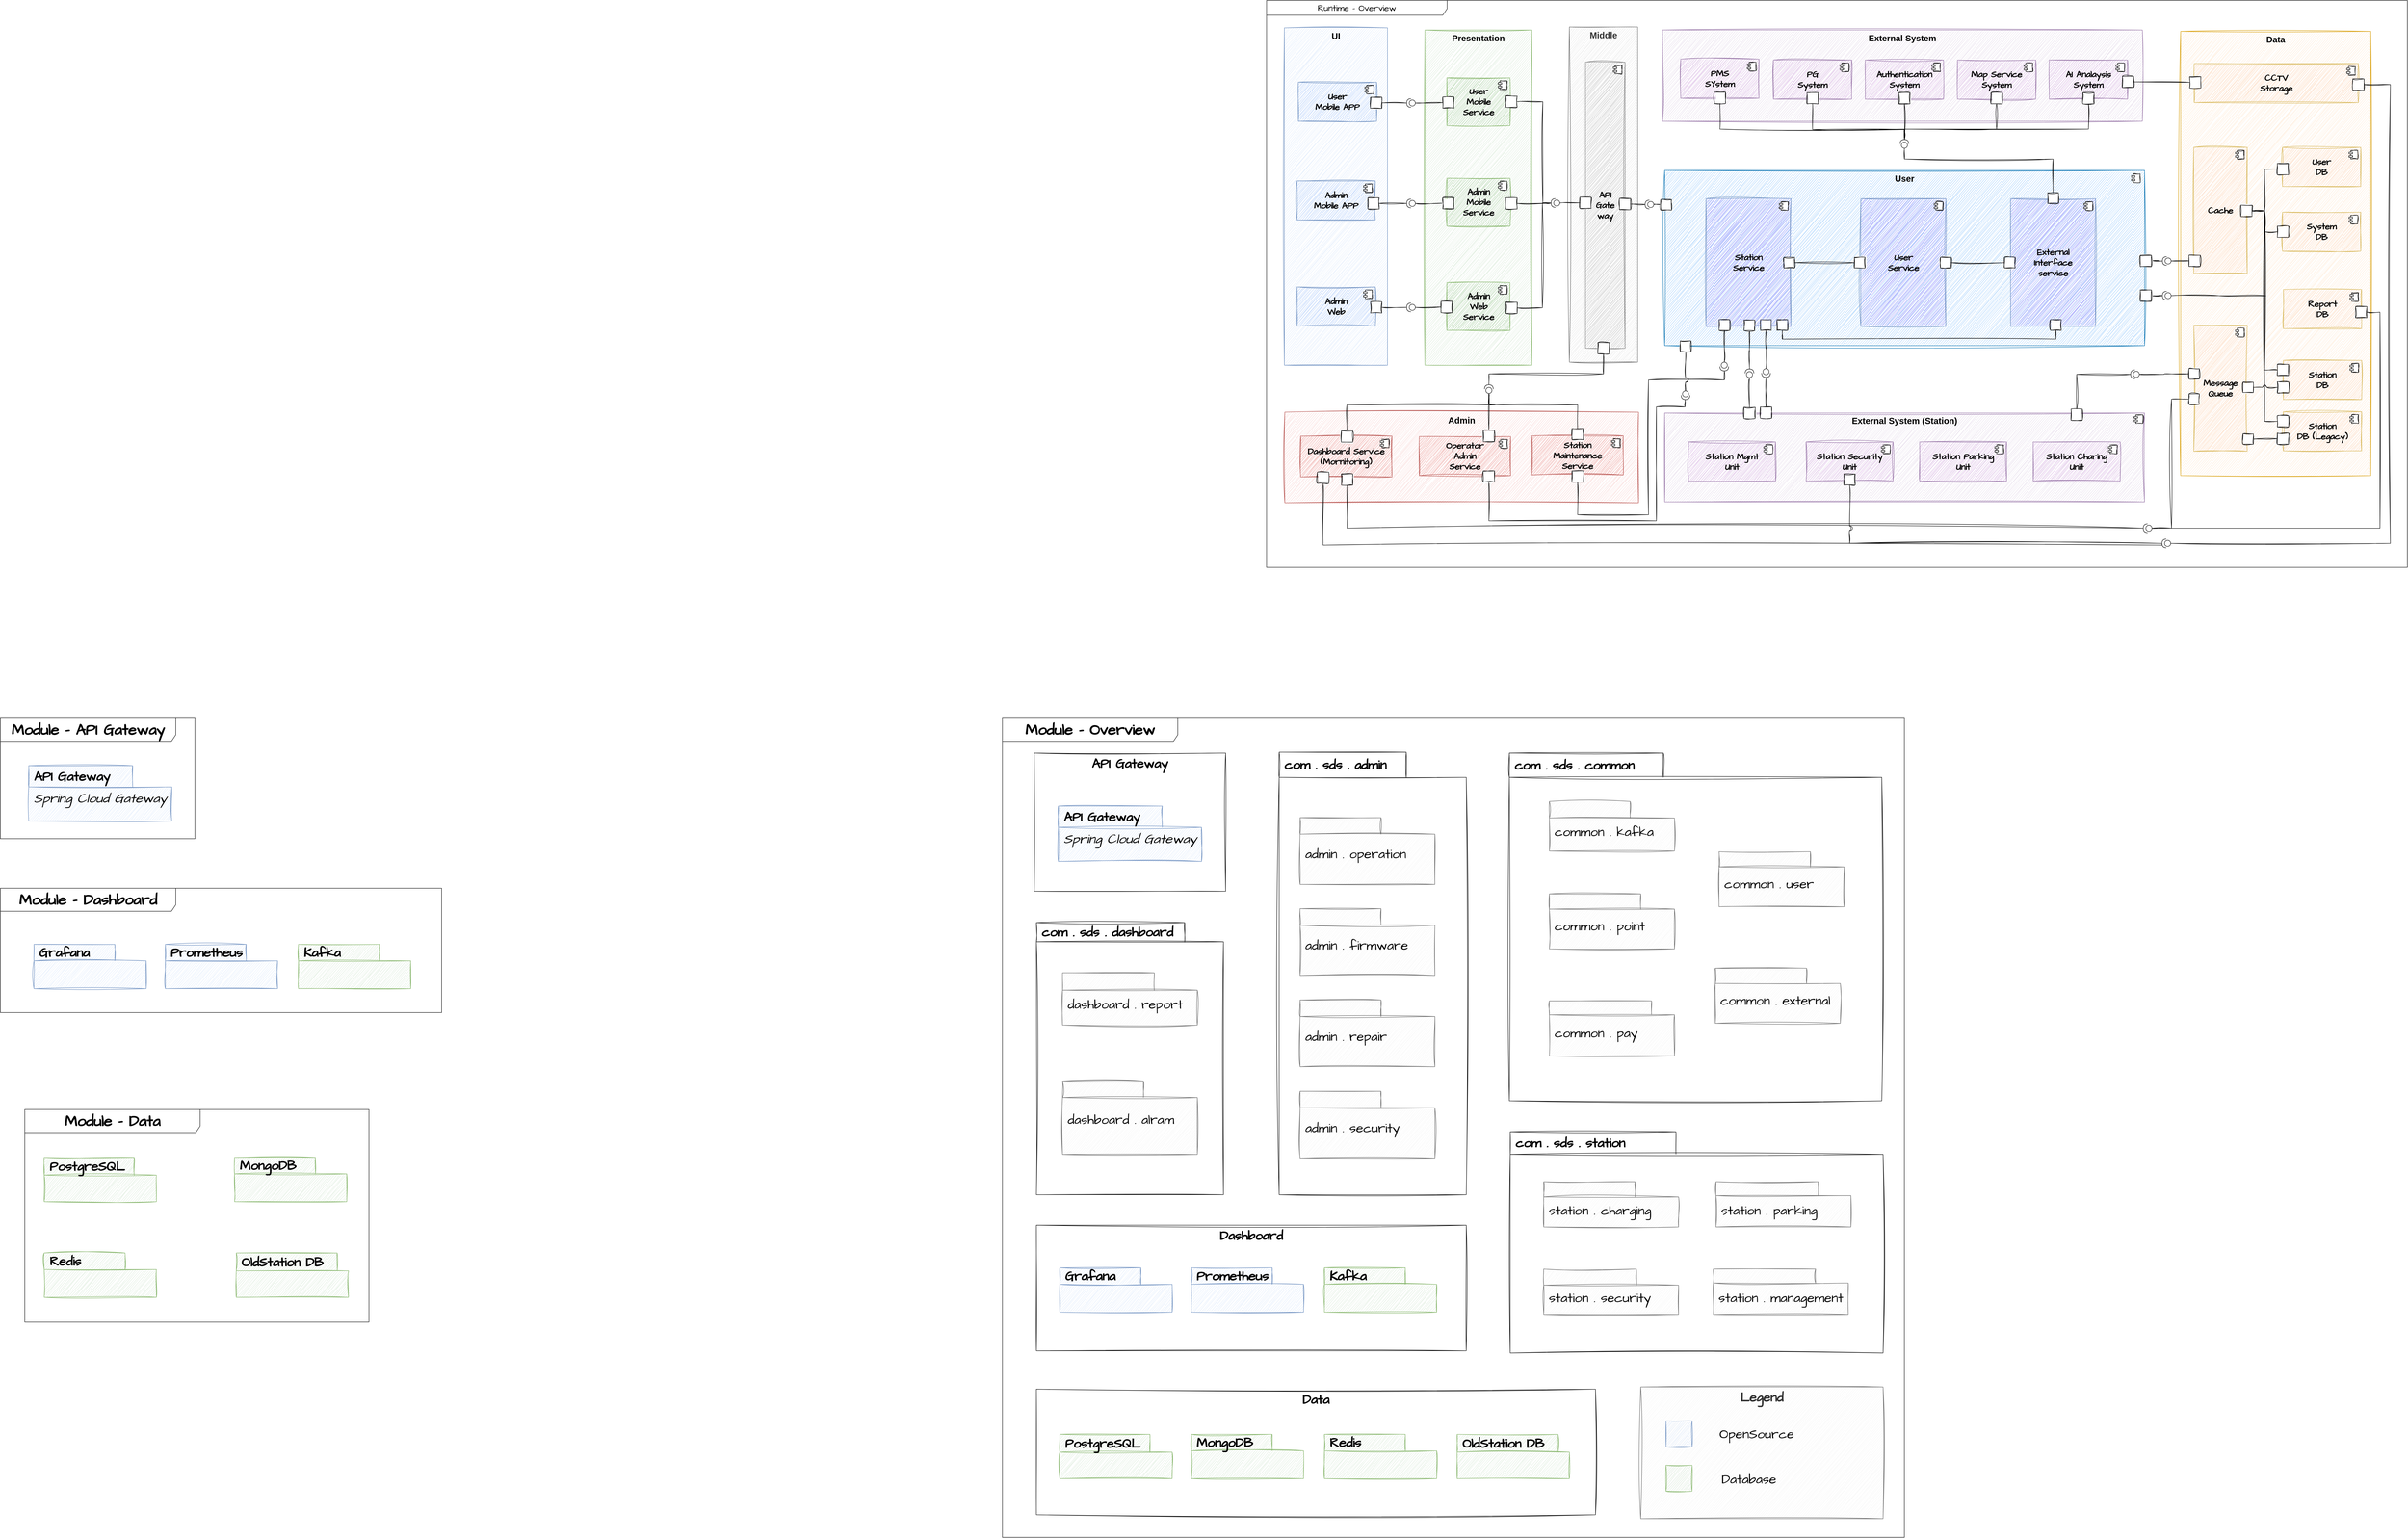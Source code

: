 <mxfile version="21.6.9" type="github">
  <diagram name="페이지-1" id="OOS9ICTMRTGrL8Yklj-P">
    <mxGraphModel dx="6396" dy="2004" grid="0" gridSize="10" guides="1" tooltips="1" connect="1" arrows="1" fold="1" page="0" pageScale="1" pageWidth="827" pageHeight="1169" math="0" shadow="0">
      <root>
        <mxCell id="0" />
        <mxCell id="1" parent="0" />
        <mxCell id="cnWbwb_RnTyEG8GyS6YD-59" value="Data" style="rounded=0;whiteSpace=wrap;html=1;sketch=1;hachureGap=4;jiggle=2;curveFitting=1;fontFamily=Architects Daughter;fontSource=https%3A%2F%2Ffonts.googleapis.com%2Fcss%3Ffamily%3DArchitects%2BDaughter;fontSize=30;verticalAlign=top;fontStyle=1" vertex="1" parent="1">
          <mxGeometry x="-414" y="3413" width="1285" height="289" as="geometry" />
        </mxCell>
        <mxCell id="cnWbwb_RnTyEG8GyS6YD-48" value="Legend" style="rounded=0;whiteSpace=wrap;html=1;sketch=1;hachureGap=4;jiggle=2;curveFitting=1;fontFamily=Architects Daughter;fontSource=https%3A%2F%2Ffonts.googleapis.com%2Fcss%3Ffamily%3DArchitects%2BDaughter;fontSize=30;verticalAlign=top;fontStyle=1;fillColor=#f5f5f5;fontColor=#333333;strokeColor=#666666;movable=1;resizable=1;rotatable=1;deletable=1;editable=1;locked=0;connectable=1;" vertex="1" parent="1">
          <mxGeometry x="975" y="3408" width="557" height="303" as="geometry" />
        </mxCell>
        <mxCell id="cnWbwb_RnTyEG8GyS6YD-29" value="&lt;b style=&quot;font-size: 30px;&quot;&gt;API Gateway&lt;/b&gt;" style="rounded=0;whiteSpace=wrap;html=1;sketch=1;hachureGap=4;jiggle=2;curveFitting=1;fontFamily=Architects Daughter;fontSource=https%3A%2F%2Ffonts.googleapis.com%2Fcss%3Ffamily%3DArchitects%2BDaughter;fontSize=30;verticalAlign=top;" vertex="1" parent="1">
          <mxGeometry x="-419" y="1950" width="440" height="318" as="geometry" />
        </mxCell>
        <mxCell id="cnWbwb_RnTyEG8GyS6YD-27" value="Dashboard" style="rounded=0;whiteSpace=wrap;html=1;sketch=1;hachureGap=4;jiggle=2;curveFitting=1;fontFamily=Architects Daughter;fontSource=https%3A%2F%2Ffonts.googleapis.com%2Fcss%3Ffamily%3DArchitects%2BDaughter;fontSize=30;verticalAlign=top;fontStyle=1" vertex="1" parent="1">
          <mxGeometry x="-414" y="3036" width="988" height="289" as="geometry" />
        </mxCell>
        <mxCell id="k2knFzXjXL3MDqDsk1YN-1" value="User" style="rounded=0;whiteSpace=wrap;html=1;sketch=1;hachureGap=4;jiggle=2;curveFitting=1;fontFamily=Helvetica;fontSize=20;labelBackgroundColor=none;fillColor=#90C6FC;verticalAlign=top;fontStyle=1;strokeColor=#006EAF;fontColor=default;" parent="1" vertex="1">
          <mxGeometry x="1030" y="610" width="1103" height="403" as="geometry" />
        </mxCell>
        <mxCell id="k2knFzXjXL3MDqDsk1YN-2" value="&lt;b&gt;Station&lt;br&gt;Service&lt;/b&gt;" style="html=1;dropTarget=0;whiteSpace=wrap;sketch=1;hachureGap=4;jiggle=2;curveFitting=1;fontFamily=Architects Daughter;fontSource=https%3A%2F%2Ffonts.googleapis.com%2Fcss%3Ffamily%3DArchitects%2BDaughter;fontSize=20;fillColor=#8B7EFC;strokeColor=#6c8ebf;" parent="1" vertex="1">
          <mxGeometry x="1125" y="675" width="195.5" height="293.5" as="geometry" />
        </mxCell>
        <mxCell id="k2knFzXjXL3MDqDsk1YN-3" value="" style="shape=module;jettyWidth=8;jettyHeight=4;sketch=1;hachureGap=4;jiggle=2;curveFitting=1;fontFamily=Architects Daughter;fontSource=https%3A%2F%2Ffonts.googleapis.com%2Fcss%3Ffamily%3DArchitects%2BDaughter;fontSize=20;" parent="k2knFzXjXL3MDqDsk1YN-2" vertex="1">
          <mxGeometry x="1" width="20" height="20" relative="1" as="geometry">
            <mxPoint x="-27" y="7" as="offset" />
          </mxGeometry>
        </mxCell>
        <mxCell id="k2knFzXjXL3MDqDsk1YN-4" value="&lt;b style=&quot;border-color: var(--border-color);&quot;&gt;User&lt;br style=&quot;border-color: var(--border-color);&quot;&gt;Service&lt;/b&gt;" style="html=1;dropTarget=0;whiteSpace=wrap;sketch=1;hachureGap=4;jiggle=2;curveFitting=1;fontFamily=Architects Daughter;fontSource=https%3A%2F%2Ffonts.googleapis.com%2Fcss%3Ffamily%3DArchitects%2BDaughter;fontSize=20;fillColor=#8B7EFC;strokeColor=#6c8ebf;" parent="1" vertex="1">
          <mxGeometry x="1481" y="675" width="195.5" height="293.5" as="geometry" />
        </mxCell>
        <mxCell id="k2knFzXjXL3MDqDsk1YN-5" value="" style="shape=module;jettyWidth=8;jettyHeight=4;sketch=1;hachureGap=4;jiggle=2;curveFitting=1;fontFamily=Architects Daughter;fontSource=https%3A%2F%2Ffonts.googleapis.com%2Fcss%3Ffamily%3DArchitects%2BDaughter;fontSize=20;" parent="k2knFzXjXL3MDqDsk1YN-4" vertex="1">
          <mxGeometry x="1" width="20" height="20" relative="1" as="geometry">
            <mxPoint x="-27" y="7" as="offset" />
          </mxGeometry>
        </mxCell>
        <mxCell id="k2knFzXjXL3MDqDsk1YN-6" value="&lt;b style=&quot;border-color: var(--border-color);&quot;&gt;External&lt;br style=&quot;border-color: var(--border-color);&quot;&gt;Interface&lt;br style=&quot;border-color: var(--border-color);&quot;&gt;service&lt;/b&gt;" style="html=1;dropTarget=0;whiteSpace=wrap;sketch=1;hachureGap=4;jiggle=2;curveFitting=1;fontFamily=Architects Daughter;fontSource=https%3A%2F%2Ffonts.googleapis.com%2Fcss%3Ffamily%3DArchitects%2BDaughter;fontSize=20;fillColor=#8B7EFC;strokeColor=#6c8ebf;" parent="1" vertex="1">
          <mxGeometry x="1825" y="675" width="195.5" height="293.5" as="geometry" />
        </mxCell>
        <mxCell id="k2knFzXjXL3MDqDsk1YN-7" value="" style="shape=module;jettyWidth=8;jettyHeight=4;sketch=1;hachureGap=4;jiggle=2;curveFitting=1;fontFamily=Architects Daughter;fontSource=https%3A%2F%2Ffonts.googleapis.com%2Fcss%3Ffamily%3DArchitects%2BDaughter;fontSize=20;" parent="k2knFzXjXL3MDqDsk1YN-6" vertex="1">
          <mxGeometry x="1" width="20" height="20" relative="1" as="geometry">
            <mxPoint x="-27" y="7" as="offset" />
          </mxGeometry>
        </mxCell>
        <mxCell id="k2knFzXjXL3MDqDsk1YN-8" value="Runtime - Overview" style="shape=umlFrame;whiteSpace=wrap;html=1;pointerEvents=0;recursiveResize=0;container=0;collapsible=0;width=415;hachureGap=4;fontFamily=Architects Daughter;fontSource=https%3A%2F%2Ffonts.googleapis.com%2Fcss%3Ffamily%3DArchitects%2BDaughter;fontSize=20;movable=1;resizable=1;rotatable=1;deletable=1;editable=1;locked=0;connectable=1;height=34;" parent="1" vertex="1">
          <mxGeometry x="115" y="219" width="2622" height="1304" as="geometry" />
        </mxCell>
        <mxCell id="k2knFzXjXL3MDqDsk1YN-9" value="Data" style="rounded=0;whiteSpace=wrap;html=1;sketch=1;hachureGap=4;jiggle=2;curveFitting=1;fontFamily=Helvetica;fontSize=20;labelBackgroundColor=none;fillColor=#ffe6cc;verticalAlign=top;fontStyle=1;strokeColor=#d79b00;fontColor=default;" parent="1" vertex="1">
          <mxGeometry x="2216" y="290" width="437" height="1022" as="geometry" />
        </mxCell>
        <mxCell id="k2knFzXjXL3MDqDsk1YN-10" value="Message&lt;br&gt;Queue" style="html=1;dropTarget=0;whiteSpace=wrap;sketch=1;hachureGap=4;jiggle=2;curveFitting=1;fontFamily=Architects Daughter;fontSource=https%3A%2F%2Ffonts.googleapis.com%2Fcss%3Ffamily%3DArchitects%2BDaughter;fontSize=20;fillColor=#FDDAC3;strokeColor=#d6b656;fontStyle=1" parent="1" vertex="1">
          <mxGeometry x="2246" y="966" width="123" height="290" as="geometry" />
        </mxCell>
        <mxCell id="k2knFzXjXL3MDqDsk1YN-11" value="" style="shape=module;jettyWidth=8;jettyHeight=4;sketch=1;hachureGap=4;jiggle=2;curveFitting=1;fontFamily=Architects Daughter;fontSource=https%3A%2F%2Ffonts.googleapis.com%2Fcss%3Ffamily%3DArchitects%2BDaughter;fontSize=20;fontStyle=1" parent="k2knFzXjXL3MDqDsk1YN-10" vertex="1">
          <mxGeometry x="1" width="20" height="20" relative="1" as="geometry">
            <mxPoint x="-27" y="7" as="offset" />
          </mxGeometry>
        </mxCell>
        <mxCell id="k2knFzXjXL3MDqDsk1YN-12" value="Admin" style="rounded=0;whiteSpace=wrap;html=1;sketch=1;hachureGap=4;jiggle=2;curveFitting=1;fontFamily=Helvetica;fontSize=20;labelBackgroundColor=none;fillColor=#f8cecc;verticalAlign=top;fontStyle=1;strokeColor=#b85450;fontColor=default;" parent="1" vertex="1">
          <mxGeometry x="157" y="1166" width="813" height="208.5" as="geometry" />
        </mxCell>
        <mxCell id="k2knFzXjXL3MDqDsk1YN-13" value="&lt;p style=&quot;margin: 6px 0px 0px; text-align: center; font-size: 20px;&quot;&gt;&lt;b style=&quot;font-size: 20px;&quot;&gt;External System (Station)&lt;/b&gt;&lt;br style=&quot;font-size: 20px;&quot;&gt;&lt;/p&gt;" style="align=left;overflow=fill;html=1;dropTarget=0;whiteSpace=wrap;sketch=1;hachureGap=4;jiggle=2;curveFitting=1;fontFamily=Helvetica;fontSize=20;fillColor=#e1d5e7;strokeColor=#9673a6;" parent="1" vertex="1">
          <mxGeometry x="1030" y="1168" width="1103" height="204.5" as="geometry" />
        </mxCell>
        <mxCell id="k2knFzXjXL3MDqDsk1YN-14" value="" style="shape=component;jettyWidth=8;jettyHeight=4;sketch=1;hachureGap=4;jiggle=2;curveFitting=1;fontFamily=Architects Daughter;fontSource=https%3A%2F%2Ffonts.googleapis.com%2Fcss%3Ffamily%3DArchitects%2BDaughter;fontSize=16;fontColor=default;" parent="k2knFzXjXL3MDqDsk1YN-13" vertex="1">
          <mxGeometry x="1" width="20" height="20" relative="1" as="geometry">
            <mxPoint x="-24" y="4" as="offset" />
          </mxGeometry>
        </mxCell>
        <mxCell id="k2knFzXjXL3MDqDsk1YN-15" value="UI" style="rounded=0;whiteSpace=wrap;html=1;sketch=1;hachureGap=4;jiggle=2;curveFitting=1;fontFamily=Helvetica;fontSize=20;labelBackgroundColor=none;fillColor=#dae8fc;verticalAlign=top;fontStyle=1;strokeColor=#6c8ebf;fontColor=default;" parent="1" vertex="1">
          <mxGeometry x="156" y="282" width="237" height="776" as="geometry" />
        </mxCell>
        <mxCell id="k2knFzXjXL3MDqDsk1YN-16" value="Presentation" style="rounded=0;whiteSpace=wrap;html=1;sketch=1;hachureGap=4;jiggle=2;curveFitting=1;fontFamily=Helvetica;fontSize=20;labelBackgroundColor=none;fillColor=#d5e8d4;verticalAlign=top;fontStyle=1;strokeColor=#82b366;" parent="1" vertex="1">
          <mxGeometry x="479" y="287" width="246" height="771" as="geometry" />
        </mxCell>
        <mxCell id="k2knFzXjXL3MDqDsk1YN-17" value="External System" style="rounded=0;whiteSpace=wrap;html=1;sketch=1;hachureGap=4;jiggle=2;curveFitting=1;fontFamily=Helvetica;fontSize=20;labelBackgroundColor=none;fillColor=#e1d5e7;verticalAlign=top;fontStyle=1;strokeColor=#9673a6;fontColor=default;" parent="1" vertex="1">
          <mxGeometry x="1025" y="287" width="1103" height="210" as="geometry" />
        </mxCell>
        <mxCell id="k2knFzXjXL3MDqDsk1YN-18" style="edgeStyle=orthogonalEdgeStyle;shape=connector;rounded=0;sketch=1;hachureGap=4;jiggle=2;curveFitting=1;orthogonalLoop=1;jettySize=auto;html=1;entryX=1;entryY=0.5;entryDx=0;entryDy=0;entryPerimeter=0;labelBackgroundColor=default;strokeColor=default;fontFamily=Architects Daughter;fontSource=https%3A%2F%2Ffonts.googleapis.com%2Fcss%3Ffamily%3DArchitects%2BDaughter;fontSize=16;fontColor=default;endArrow=none;endFill=0;" parent="1" source="k2knFzXjXL3MDqDsk1YN-79" target="k2knFzXjXL3MDqDsk1YN-24" edge="1">
          <mxGeometry relative="1" as="geometry" />
        </mxCell>
        <mxCell id="k2knFzXjXL3MDqDsk1YN-19" style="edgeStyle=orthogonalEdgeStyle;shape=connector;rounded=0;sketch=1;hachureGap=4;jiggle=2;curveFitting=1;orthogonalLoop=1;jettySize=auto;html=1;entryX=0.5;entryY=0;entryDx=0;entryDy=0;labelBackgroundColor=default;strokeColor=default;fontFamily=Architects Daughter;fontSource=https%3A%2F%2Ffonts.googleapis.com%2Fcss%3Ffamily%3DArchitects%2BDaughter;fontSize=16;fontColor=default;endArrow=none;endFill=0;" parent="1" source="k2knFzXjXL3MDqDsk1YN-22" target="k2knFzXjXL3MDqDsk1YN-100" edge="1">
          <mxGeometry relative="1" as="geometry" />
        </mxCell>
        <mxCell id="k2knFzXjXL3MDqDsk1YN-20" style="edgeStyle=orthogonalEdgeStyle;shape=connector;rounded=0;sketch=1;hachureGap=4;jiggle=2;curveFitting=1;orthogonalLoop=1;jettySize=auto;html=1;exitX=0;exitY=0.5;exitDx=0;exitDy=0;exitPerimeter=0;entryX=0.5;entryY=0;entryDx=0;entryDy=0;labelBackgroundColor=default;strokeColor=default;fontFamily=Architects Daughter;fontSource=https%3A%2F%2Ffonts.googleapis.com%2Fcss%3Ffamily%3DArchitects%2BDaughter;fontSize=16;fontColor=default;endArrow=none;endFill=0;" parent="1" source="k2knFzXjXL3MDqDsk1YN-22" target="k2knFzXjXL3MDqDsk1YN-94" edge="1">
          <mxGeometry relative="1" as="geometry">
            <Array as="points">
              <mxPoint x="642" y="1149" />
              <mxPoint x="321" y="1149" />
            </Array>
          </mxGeometry>
        </mxCell>
        <mxCell id="k2knFzXjXL3MDqDsk1YN-21" style="edgeStyle=orthogonalEdgeStyle;shape=connector;rounded=0;sketch=1;hachureGap=4;jiggle=2;curveFitting=1;orthogonalLoop=1;jettySize=auto;html=1;exitX=0;exitY=0.5;exitDx=0;exitDy=0;exitPerimeter=0;entryX=0.5;entryY=0;entryDx=0;entryDy=0;labelBackgroundColor=default;strokeColor=default;fontFamily=Architects Daughter;fontSource=https%3A%2F%2Ffonts.googleapis.com%2Fcss%3Ffamily%3DArchitects%2BDaughter;fontSize=16;fontColor=default;endArrow=none;endFill=0;" parent="1" source="k2knFzXjXL3MDqDsk1YN-22" target="k2knFzXjXL3MDqDsk1YN-105" edge="1">
          <mxGeometry relative="1" as="geometry">
            <Array as="points">
              <mxPoint x="642" y="1149" />
              <mxPoint x="853" y="1149" />
            </Array>
          </mxGeometry>
        </mxCell>
        <mxCell id="k2knFzXjXL3MDqDsk1YN-22" value="" style="shape=providedRequiredInterface;html=1;verticalLabelPosition=bottom;sketch=0;hachureGap=4;jiggle=2;curveFitting=1;fontFamily=Architects Daughter;fontSource=https%3A%2F%2Ffonts.googleapis.com%2Fcss%3Ffamily%3DArchitects%2BDaughter;fontSize=16;fontColor=default;direction=north;" parent="1" vertex="1">
          <mxGeometry x="616" y="1103" width="20" height="20" as="geometry" />
        </mxCell>
        <mxCell id="k2knFzXjXL3MDqDsk1YN-23" style="edgeStyle=orthogonalEdgeStyle;shape=connector;rounded=0;sketch=1;hachureGap=4;jiggle=2;curveFitting=1;jumpStyle=arc;jumpSize=10;orthogonalLoop=1;jettySize=auto;html=1;exitX=0;exitY=0.5;exitDx=0;exitDy=0;exitPerimeter=0;entryX=0;entryY=0.5;entryDx=0;entryDy=0;labelBackgroundColor=default;strokeColor=default;fontFamily=Architects Daughter;fontSource=https%3A%2F%2Ffonts.googleapis.com%2Fcss%3Ffamily%3DArchitects%2BDaughter;fontSize=16;fontColor=default;endArrow=none;endFill=0;" parent="1" source="k2knFzXjXL3MDqDsk1YN-24" target="k2knFzXjXL3MDqDsk1YN-69" edge="1">
          <mxGeometry relative="1" as="geometry" />
        </mxCell>
        <mxCell id="k2knFzXjXL3MDqDsk1YN-24" value="" style="shape=providedRequiredInterface;html=1;verticalLabelPosition=bottom;sketch=0;hachureGap=4;jiggle=2;curveFitting=1;fontFamily=Architects Daughter;fontSource=https%3A%2F%2Ffonts.googleapis.com%2Fcss%3Ffamily%3DArchitects%2BDaughter;fontSize=16;fontColor=default;direction=west;" parent="1" vertex="1">
          <mxGeometry x="437" y="676" width="20" height="20" as="geometry" />
        </mxCell>
        <mxCell id="k2knFzXjXL3MDqDsk1YN-25" value="" style="group;fontStyle=1" parent="1" vertex="1" connectable="0">
          <mxGeometry x="1280" y="356" width="180" height="101" as="geometry" />
        </mxCell>
        <mxCell id="k2knFzXjXL3MDqDsk1YN-26" value="PG&lt;br&gt;System" style="html=1;dropTarget=0;whiteSpace=wrap;sketch=1;hachureGap=4;jiggle=2;curveFitting=1;fontFamily=Architects Daughter;fontSource=https%3A%2F%2Ffonts.googleapis.com%2Fcss%3Ffamily%3DArchitects%2BDaughter;fontSize=20;fillColor=#DCB2E7;strokeColor=#9673a6;fontStyle=1" parent="k2knFzXjXL3MDqDsk1YN-25" vertex="1">
          <mxGeometry width="180" height="90" as="geometry" />
        </mxCell>
        <mxCell id="k2knFzXjXL3MDqDsk1YN-27" value="" style="shape=module;jettyWidth=8;jettyHeight=4;sketch=1;hachureGap=4;jiggle=2;curveFitting=1;fontFamily=Architects Daughter;fontSource=https%3A%2F%2Ffonts.googleapis.com%2Fcss%3Ffamily%3DArchitects%2BDaughter;fontSize=20;" parent="k2knFzXjXL3MDqDsk1YN-26" vertex="1">
          <mxGeometry x="1" width="20" height="20" relative="1" as="geometry">
            <mxPoint x="-27" y="7" as="offset" />
          </mxGeometry>
        </mxCell>
        <mxCell id="k2knFzXjXL3MDqDsk1YN-28" value="" style="whiteSpace=wrap;html=1;aspect=fixed;sketch=1;hachureGap=4;jiggle=2;curveFitting=1;fontFamily=Architects Daughter;fontSource=https%3A%2F%2Ffonts.googleapis.com%2Fcss%3Ffamily%3DArchitects%2BDaughter;fontSize=20;" parent="k2knFzXjXL3MDqDsk1YN-25" vertex="1">
          <mxGeometry x="77" y="75" width="26" height="26" as="geometry" />
        </mxCell>
        <mxCell id="k2knFzXjXL3MDqDsk1YN-29" value="" style="group;fontStyle=1" parent="1" vertex="1" connectable="0">
          <mxGeometry x="1491" y="356" width="180" height="101" as="geometry" />
        </mxCell>
        <mxCell id="k2knFzXjXL3MDqDsk1YN-30" value="Authentication&lt;br&gt;System" style="html=1;dropTarget=0;whiteSpace=wrap;sketch=1;hachureGap=4;jiggle=2;curveFitting=1;fontFamily=Architects Daughter;fontSource=https%3A%2F%2Ffonts.googleapis.com%2Fcss%3Ffamily%3DArchitects%2BDaughter;fontSize=20;fillColor=#DCB2E7;strokeColor=#9673a6;fontStyle=1" parent="k2knFzXjXL3MDqDsk1YN-29" vertex="1">
          <mxGeometry width="180" height="90" as="geometry" />
        </mxCell>
        <mxCell id="k2knFzXjXL3MDqDsk1YN-31" value="" style="shape=module;jettyWidth=8;jettyHeight=4;sketch=1;hachureGap=4;jiggle=2;curveFitting=1;fontFamily=Architects Daughter;fontSource=https%3A%2F%2Ffonts.googleapis.com%2Fcss%3Ffamily%3DArchitects%2BDaughter;fontSize=20;" parent="k2knFzXjXL3MDqDsk1YN-30" vertex="1">
          <mxGeometry x="1" width="20" height="20" relative="1" as="geometry">
            <mxPoint x="-27" y="7" as="offset" />
          </mxGeometry>
        </mxCell>
        <mxCell id="k2knFzXjXL3MDqDsk1YN-32" value="" style="whiteSpace=wrap;html=1;aspect=fixed;sketch=1;hachureGap=4;jiggle=2;curveFitting=1;fontFamily=Architects Daughter;fontSource=https%3A%2F%2Ffonts.googleapis.com%2Fcss%3Ffamily%3DArchitects%2BDaughter;fontSize=20;" parent="k2knFzXjXL3MDqDsk1YN-29" vertex="1">
          <mxGeometry x="77" y="75" width="26" height="26" as="geometry" />
        </mxCell>
        <mxCell id="k2knFzXjXL3MDqDsk1YN-33" value="" style="group;fontStyle=1" parent="1" vertex="1" connectable="0">
          <mxGeometry x="1703" y="356" width="180" height="101" as="geometry" />
        </mxCell>
        <mxCell id="k2knFzXjXL3MDqDsk1YN-34" value="&lt;b&gt;Map Service&lt;br&gt;System&lt;/b&gt;" style="html=1;dropTarget=0;whiteSpace=wrap;sketch=1;hachureGap=4;jiggle=2;curveFitting=1;fontFamily=Architects Daughter;fontSource=https%3A%2F%2Ffonts.googleapis.com%2Fcss%3Ffamily%3DArchitects%2BDaughter;fontSize=20;fillColor=#DCB2E7;strokeColor=#9673a6;" parent="k2knFzXjXL3MDqDsk1YN-33" vertex="1">
          <mxGeometry width="180" height="90" as="geometry" />
        </mxCell>
        <mxCell id="k2knFzXjXL3MDqDsk1YN-35" value="" style="shape=module;jettyWidth=8;jettyHeight=4;sketch=1;hachureGap=4;jiggle=2;curveFitting=1;fontFamily=Architects Daughter;fontSource=https%3A%2F%2Ffonts.googleapis.com%2Fcss%3Ffamily%3DArchitects%2BDaughter;fontSize=20;" parent="k2knFzXjXL3MDqDsk1YN-34" vertex="1">
          <mxGeometry x="1" width="20" height="20" relative="1" as="geometry">
            <mxPoint x="-27" y="7" as="offset" />
          </mxGeometry>
        </mxCell>
        <mxCell id="k2knFzXjXL3MDqDsk1YN-36" value="" style="whiteSpace=wrap;html=1;aspect=fixed;sketch=1;hachureGap=4;jiggle=2;curveFitting=1;fontFamily=Architects Daughter;fontSource=https%3A%2F%2Ffonts.googleapis.com%2Fcss%3Ffamily%3DArchitects%2BDaughter;fontSize=20;" parent="k2knFzXjXL3MDqDsk1YN-33" vertex="1">
          <mxGeometry x="77" y="75" width="26" height="26" as="geometry" />
        </mxCell>
        <mxCell id="k2knFzXjXL3MDqDsk1YN-37" value="" style="group;fontStyle=1" parent="1" vertex="1" connectable="0">
          <mxGeometry x="1914" y="356" width="180" height="101" as="geometry" />
        </mxCell>
        <mxCell id="k2knFzXjXL3MDqDsk1YN-38" value="&lt;b&gt;AI Analaysis&lt;br&gt;System&lt;/b&gt;" style="html=1;dropTarget=0;whiteSpace=wrap;sketch=1;hachureGap=4;jiggle=2;curveFitting=1;fontFamily=Architects Daughter;fontSource=https%3A%2F%2Ffonts.googleapis.com%2Fcss%3Ffamily%3DArchitects%2BDaughter;fontSize=20;fillColor=#DCB2E7;strokeColor=#9673a6;" parent="k2knFzXjXL3MDqDsk1YN-37" vertex="1">
          <mxGeometry width="180" height="90" as="geometry" />
        </mxCell>
        <mxCell id="k2knFzXjXL3MDqDsk1YN-39" value="" style="shape=module;jettyWidth=8;jettyHeight=4;sketch=1;hachureGap=4;jiggle=2;curveFitting=1;fontFamily=Architects Daughter;fontSource=https%3A%2F%2Ffonts.googleapis.com%2Fcss%3Ffamily%3DArchitects%2BDaughter;fontSize=20;" parent="k2knFzXjXL3MDqDsk1YN-38" vertex="1">
          <mxGeometry x="1" width="20" height="20" relative="1" as="geometry">
            <mxPoint x="-27" y="7" as="offset" />
          </mxGeometry>
        </mxCell>
        <mxCell id="k2knFzXjXL3MDqDsk1YN-40" value="" style="whiteSpace=wrap;html=1;aspect=fixed;sketch=1;hachureGap=4;jiggle=2;curveFitting=1;fontFamily=Architects Daughter;fontSource=https%3A%2F%2Ffonts.googleapis.com%2Fcss%3Ffamily%3DArchitects%2BDaughter;fontSize=20;" parent="k2knFzXjXL3MDqDsk1YN-37" vertex="1">
          <mxGeometry x="77" y="75" width="26" height="26" as="geometry" />
        </mxCell>
        <mxCell id="k2knFzXjXL3MDqDsk1YN-41" value="" style="group;fontStyle=1" parent="1" vertex="1" connectable="0">
          <mxGeometry x="1048" y="349" width="180" height="101" as="geometry" />
        </mxCell>
        <mxCell id="k2knFzXjXL3MDqDsk1YN-42" value="&lt;b&gt;PMS&lt;br&gt;SYstem&lt;/b&gt;" style="html=1;dropTarget=0;whiteSpace=wrap;sketch=1;hachureGap=4;jiggle=2;curveFitting=1;fontFamily=Architects Daughter;fontSource=https%3A%2F%2Ffonts.googleapis.com%2Fcss%3Ffamily%3DArchitects%2BDaughter;fontSize=20;fillColor=#DCB2E7;strokeColor=#9673a6;" parent="k2knFzXjXL3MDqDsk1YN-41" vertex="1">
          <mxGeometry x="19" y="5" width="180" height="90" as="geometry" />
        </mxCell>
        <mxCell id="k2knFzXjXL3MDqDsk1YN-43" value="" style="shape=module;jettyWidth=8;jettyHeight=4;sketch=1;hachureGap=4;jiggle=2;curveFitting=1;fontFamily=Architects Daughter;fontSource=https%3A%2F%2Ffonts.googleapis.com%2Fcss%3Ffamily%3DArchitects%2BDaughter;fontSize=20;" parent="k2knFzXjXL3MDqDsk1YN-42" vertex="1">
          <mxGeometry x="1" width="20" height="20" relative="1" as="geometry">
            <mxPoint x="-27" y="7" as="offset" />
          </mxGeometry>
        </mxCell>
        <mxCell id="k2knFzXjXL3MDqDsk1YN-44" value="" style="whiteSpace=wrap;html=1;aspect=fixed;sketch=1;hachureGap=4;jiggle=2;curveFitting=1;fontFamily=Architects Daughter;fontSource=https%3A%2F%2Ffonts.googleapis.com%2Fcss%3Ffamily%3DArchitects%2BDaughter;fontSize=20;" parent="k2knFzXjXL3MDqDsk1YN-41" vertex="1">
          <mxGeometry x="96" y="81" width="26" height="26" as="geometry" />
        </mxCell>
        <mxCell id="k2knFzXjXL3MDqDsk1YN-45" value="Station Parking&lt;br&gt;Unit" style="html=1;dropTarget=0;whiteSpace=wrap;sketch=1;hachureGap=4;jiggle=2;curveFitting=1;fontFamily=Architects Daughter;fontSource=https%3A%2F%2Ffonts.googleapis.com%2Fcss%3Ffamily%3DArchitects%2BDaughter;fontSize=20;fillColor=#DCB2E7;strokeColor=#9673a6;fontStyle=1" parent="1" vertex="1">
          <mxGeometry x="1616" y="1234.5" width="200" height="90" as="geometry" />
        </mxCell>
        <mxCell id="k2knFzXjXL3MDqDsk1YN-46" value="" style="shape=module;jettyWidth=8;jettyHeight=4;sketch=1;hachureGap=4;jiggle=2;curveFitting=1;fontFamily=Architects Daughter;fontSource=https%3A%2F%2Ffonts.googleapis.com%2Fcss%3Ffamily%3DArchitects%2BDaughter;fontSize=20;fontStyle=1" parent="k2knFzXjXL3MDqDsk1YN-45" vertex="1">
          <mxGeometry x="1" width="20" height="20" relative="1" as="geometry">
            <mxPoint x="-27" y="7" as="offset" />
          </mxGeometry>
        </mxCell>
        <mxCell id="k2knFzXjXL3MDqDsk1YN-47" value="Station Charing&lt;br&gt;Unit" style="html=1;dropTarget=0;whiteSpace=wrap;sketch=1;hachureGap=4;jiggle=2;curveFitting=1;fontFamily=Architects Daughter;fontSource=https%3A%2F%2Ffonts.googleapis.com%2Fcss%3Ffamily%3DArchitects%2BDaughter;fontSize=20;fillColor=#DCB2E7;strokeColor=#9673a6;fontStyle=1" parent="1" vertex="1">
          <mxGeometry x="1877" y="1234.5" width="200" height="90" as="geometry" />
        </mxCell>
        <mxCell id="k2knFzXjXL3MDqDsk1YN-48" value="" style="shape=module;jettyWidth=8;jettyHeight=4;sketch=1;hachureGap=4;jiggle=2;curveFitting=1;fontFamily=Architects Daughter;fontSource=https%3A%2F%2Ffonts.googleapis.com%2Fcss%3Ffamily%3DArchitects%2BDaughter;fontSize=20;fontStyle=1" parent="k2knFzXjXL3MDqDsk1YN-47" vertex="1">
          <mxGeometry x="1" width="20" height="20" relative="1" as="geometry">
            <mxPoint x="-27" y="7" as="offset" />
          </mxGeometry>
        </mxCell>
        <mxCell id="k2knFzXjXL3MDqDsk1YN-49" value="Station Security&lt;br&gt;Unit" style="html=1;dropTarget=0;whiteSpace=wrap;sketch=1;hachureGap=4;jiggle=2;curveFitting=1;fontFamily=Architects Daughter;fontSource=https%3A%2F%2Ffonts.googleapis.com%2Fcss%3Ffamily%3DArchitects%2BDaughter;fontSize=20;fillColor=#DCB2E7;strokeColor=#9673a6;fontStyle=1" parent="1" vertex="1">
          <mxGeometry x="1355" y="1234.5" width="200" height="90" as="geometry" />
        </mxCell>
        <mxCell id="k2knFzXjXL3MDqDsk1YN-50" value="" style="shape=module;jettyWidth=8;jettyHeight=4;sketch=1;hachureGap=4;jiggle=2;curveFitting=1;fontFamily=Architects Daughter;fontSource=https%3A%2F%2Ffonts.googleapis.com%2Fcss%3Ffamily%3DArchitects%2BDaughter;fontSize=20;fontStyle=1" parent="k2knFzXjXL3MDqDsk1YN-49" vertex="1">
          <mxGeometry x="1" width="20" height="20" relative="1" as="geometry">
            <mxPoint x="-27" y="7" as="offset" />
          </mxGeometry>
        </mxCell>
        <mxCell id="k2knFzXjXL3MDqDsk1YN-51" value="Station Mgmt&lt;br&gt;Unit" style="html=1;dropTarget=0;whiteSpace=wrap;sketch=1;hachureGap=4;jiggle=2;curveFitting=1;fontFamily=Architects Daughter;fontSource=https%3A%2F%2Ffonts.googleapis.com%2Fcss%3Ffamily%3DArchitects%2BDaughter;fontSize=20;fillColor=#DCB2E7;strokeColor=#9673a6;fontStyle=1" parent="1" vertex="1">
          <mxGeometry x="1085" y="1234.5" width="200" height="90" as="geometry" />
        </mxCell>
        <mxCell id="k2knFzXjXL3MDqDsk1YN-52" value="" style="shape=module;jettyWidth=8;jettyHeight=4;sketch=1;hachureGap=4;jiggle=2;curveFitting=1;fontFamily=Architects Daughter;fontSource=https%3A%2F%2Ffonts.googleapis.com%2Fcss%3Ffamily%3DArchitects%2BDaughter;fontSize=20;fontStyle=1" parent="k2knFzXjXL3MDqDsk1YN-51" vertex="1">
          <mxGeometry x="1" width="20" height="20" relative="1" as="geometry">
            <mxPoint x="-27" y="7" as="offset" />
          </mxGeometry>
        </mxCell>
        <mxCell id="k2knFzXjXL3MDqDsk1YN-53" style="edgeStyle=orthogonalEdgeStyle;shape=connector;rounded=0;sketch=1;hachureGap=4;jiggle=2;curveFitting=1;orthogonalLoop=1;jettySize=auto;html=1;entryX=1;entryY=0.5;entryDx=0;entryDy=0;entryPerimeter=0;labelBackgroundColor=default;strokeColor=default;fontFamily=Architects Daughter;fontSource=https%3A%2F%2Ffonts.googleapis.com%2Fcss%3Ffamily%3DArchitects%2BDaughter;fontSize=16;fontColor=default;endArrow=none;endFill=0;" parent="1" source="k2knFzXjXL3MDqDsk1YN-54" target="k2knFzXjXL3MDqDsk1YN-131" edge="1">
          <mxGeometry relative="1" as="geometry" />
        </mxCell>
        <mxCell id="k2knFzXjXL3MDqDsk1YN-54" value="" style="whiteSpace=wrap;html=1;aspect=fixed;sketch=1;hachureGap=4;jiggle=2;curveFitting=1;fontFamily=Architects Daughter;fontSource=https%3A%2F%2Ffonts.googleapis.com%2Fcss%3Ffamily%3DArchitects%2BDaughter;fontSize=20;" parent="1" vertex="1">
          <mxGeometry x="1249.997" y="1154" width="26" height="26" as="geometry" />
        </mxCell>
        <mxCell id="k2knFzXjXL3MDqDsk1YN-55" value="" style="group" parent="1" vertex="1" connectable="0">
          <mxGeometry x="2235" y="557" width="191" height="368" as="geometry" />
        </mxCell>
        <mxCell id="k2knFzXjXL3MDqDsk1YN-56" value="Cache" style="html=1;dropTarget=0;whiteSpace=wrap;sketch=1;hachureGap=4;jiggle=2;curveFitting=1;fontFamily=Architects Daughter;fontSource=https%3A%2F%2Ffonts.googleapis.com%2Fcss%3Ffamily%3DArchitects%2BDaughter;fontSize=20;fillColor=#FDDAC3;strokeColor=#d6b656;fontStyle=1" parent="k2knFzXjXL3MDqDsk1YN-55" vertex="1">
          <mxGeometry x="11" width="123" height="290" as="geometry" />
        </mxCell>
        <mxCell id="k2knFzXjXL3MDqDsk1YN-57" value="" style="shape=module;jettyWidth=8;jettyHeight=4;sketch=1;hachureGap=4;jiggle=2;curveFitting=1;fontFamily=Architects Daughter;fontSource=https%3A%2F%2Ffonts.googleapis.com%2Fcss%3Ffamily%3DArchitects%2BDaughter;fontSize=20;fontStyle=1" parent="k2knFzXjXL3MDqDsk1YN-56" vertex="1">
          <mxGeometry x="1" width="20" height="20" relative="1" as="geometry">
            <mxPoint x="-27" y="7" as="offset" />
          </mxGeometry>
        </mxCell>
        <mxCell id="k2knFzXjXL3MDqDsk1YN-58" value="" style="whiteSpace=wrap;html=1;aspect=fixed;sketch=1;hachureGap=4;jiggle=2;curveFitting=1;fontFamily=Architects Daughter;fontSource=https%3A%2F%2Ffonts.googleapis.com%2Fcss%3Ffamily%3DArchitects%2BDaughter;fontSize=20;fontStyle=1" parent="k2knFzXjXL3MDqDsk1YN-55" vertex="1">
          <mxGeometry x="119" y="133" width="26" height="26" as="geometry" />
        </mxCell>
        <mxCell id="k2knFzXjXL3MDqDsk1YN-59" value="" style="whiteSpace=wrap;html=1;aspect=fixed;sketch=1;hachureGap=4;jiggle=2;curveFitting=1;fontFamily=Architects Daughter;fontSource=https%3A%2F%2Ffonts.googleapis.com%2Fcss%3Ffamily%3DArchitects%2BDaughter;fontSize=20;fontStyle=1" parent="k2knFzXjXL3MDqDsk1YN-55" vertex="1">
          <mxGeometry y="248" width="26" height="26" as="geometry" />
        </mxCell>
        <mxCell id="k2knFzXjXL3MDqDsk1YN-60" value="&lt;b style=&quot;border-color: var(--border-color);&quot;&gt;User&lt;br style=&quot;border-color: var(--border-color);&quot;&gt;Mobile&lt;br style=&quot;border-color: var(--border-color);&quot;&gt;Service&lt;/b&gt;" style="html=1;dropTarget=0;whiteSpace=wrap;sketch=1;hachureGap=4;jiggle=2;curveFitting=1;fontFamily=Architects Daughter;fontSource=https%3A%2F%2Ffonts.googleapis.com%2Fcss%3Ffamily%3DArchitects%2BDaughter;fontSize=20;fillColor=#A7CF9F;strokeColor=#82b366;" parent="1" vertex="1">
          <mxGeometry x="529.5" y="397" width="145" height="110" as="geometry" />
        </mxCell>
        <mxCell id="k2knFzXjXL3MDqDsk1YN-61" value="" style="shape=module;jettyWidth=8;jettyHeight=4;sketch=1;hachureGap=4;jiggle=2;curveFitting=1;fontFamily=Architects Daughter;fontSource=https%3A%2F%2Ffonts.googleapis.com%2Fcss%3Ffamily%3DArchitects%2BDaughter;fontSize=20;" parent="k2knFzXjXL3MDqDsk1YN-60" vertex="1">
          <mxGeometry x="1" width="20" height="20" relative="1" as="geometry">
            <mxPoint x="-27" y="7" as="offset" />
          </mxGeometry>
        </mxCell>
        <mxCell id="k2knFzXjXL3MDqDsk1YN-62" value="&lt;b style=&quot;border-color: var(--border-color);&quot;&gt;Admin&lt;br style=&quot;border-color: var(--border-color);&quot;&gt;Mobile&lt;br style=&quot;border-color: var(--border-color);&quot;&gt;Service&lt;/b&gt;" style="html=1;dropTarget=0;whiteSpace=wrap;sketch=1;hachureGap=4;jiggle=2;curveFitting=1;fontFamily=Architects Daughter;fontSource=https%3A%2F%2Ffonts.googleapis.com%2Fcss%3Ffamily%3DArchitects%2BDaughter;fontSize=20;fillColor=#A7CF9F;strokeColor=#82b366;" parent="1" vertex="1">
          <mxGeometry x="529.5" y="628" width="145" height="110" as="geometry" />
        </mxCell>
        <mxCell id="k2knFzXjXL3MDqDsk1YN-63" value="" style="shape=module;jettyWidth=8;jettyHeight=4;sketch=1;hachureGap=4;jiggle=2;curveFitting=1;fontFamily=Architects Daughter;fontSource=https%3A%2F%2Ffonts.googleapis.com%2Fcss%3Ffamily%3DArchitects%2BDaughter;fontSize=20;" parent="k2knFzXjXL3MDqDsk1YN-62" vertex="1">
          <mxGeometry x="1" width="20" height="20" relative="1" as="geometry">
            <mxPoint x="-27" y="7" as="offset" />
          </mxGeometry>
        </mxCell>
        <mxCell id="k2knFzXjXL3MDqDsk1YN-64" value="" style="whiteSpace=wrap;html=1;aspect=fixed;sketch=1;hachureGap=4;jiggle=2;curveFitting=1;fontFamily=Architects Daughter;fontSource=https%3A%2F%2Ffonts.googleapis.com%2Fcss%3Ffamily%3DArchitects%2BDaughter;fontSize=20;" parent="1" vertex="1">
          <mxGeometry x="520.03" y="441.02" width="25.969" height="25.969" as="geometry" />
        </mxCell>
        <mxCell id="k2knFzXjXL3MDqDsk1YN-65" style="edgeStyle=orthogonalEdgeStyle;shape=connector;rounded=0;sketch=1;hachureGap=4;jiggle=2;curveFitting=1;jumpStyle=arc;jumpSize=10;orthogonalLoop=1;jettySize=auto;html=1;exitX=1;exitY=0.5;exitDx=0;exitDy=0;entryX=1;entryY=0.5;entryDx=0;entryDy=0;entryPerimeter=0;labelBackgroundColor=default;strokeColor=default;fontFamily=Architects Daughter;fontSource=https%3A%2F%2Ffonts.googleapis.com%2Fcss%3Ffamily%3DArchitects%2BDaughter;fontSize=16;fontColor=default;endArrow=none;endFill=0;" parent="1" source="k2knFzXjXL3MDqDsk1YN-66" target="k2knFzXjXL3MDqDsk1YN-193" edge="1">
          <mxGeometry relative="1" as="geometry">
            <Array as="points">
              <mxPoint x="750" y="452" />
              <mxPoint x="750" y="685" />
            </Array>
          </mxGeometry>
        </mxCell>
        <mxCell id="k2knFzXjXL3MDqDsk1YN-66" value="" style="whiteSpace=wrap;html=1;aspect=fixed;sketch=1;hachureGap=4;jiggle=2;curveFitting=1;fontFamily=Architects Daughter;fontSource=https%3A%2F%2Ffonts.googleapis.com%2Fcss%3Ffamily%3DArchitects%2BDaughter;fontSize=20;" parent="1" vertex="1">
          <mxGeometry x="665" y="439" width="26" height="26" as="geometry" />
        </mxCell>
        <mxCell id="k2knFzXjXL3MDqDsk1YN-67" style="edgeStyle=orthogonalEdgeStyle;shape=connector;rounded=0;sketch=1;hachureGap=4;jiggle=2;curveFitting=1;jumpStyle=arc;jumpSize=10;orthogonalLoop=1;jettySize=auto;html=1;exitX=1;exitY=0.5;exitDx=0;exitDy=0;entryX=1;entryY=0.5;entryDx=0;entryDy=0;entryPerimeter=0;labelBackgroundColor=default;strokeColor=default;fontFamily=Architects Daughter;fontSource=https%3A%2F%2Ffonts.googleapis.com%2Fcss%3Ffamily%3DArchitects%2BDaughter;fontSize=16;fontColor=default;endArrow=none;endFill=0;" parent="1" source="k2knFzXjXL3MDqDsk1YN-68" target="k2knFzXjXL3MDqDsk1YN-193" edge="1">
          <mxGeometry relative="1" as="geometry" />
        </mxCell>
        <mxCell id="k2knFzXjXL3MDqDsk1YN-68" value="" style="whiteSpace=wrap;html=1;aspect=fixed;sketch=1;hachureGap=4;jiggle=2;curveFitting=1;fontFamily=Architects Daughter;fontSource=https%3A%2F%2Ffonts.googleapis.com%2Fcss%3Ffamily%3DArchitects%2BDaughter;fontSize=20;" parent="1" vertex="1">
          <mxGeometry x="665" y="673" width="26" height="26" as="geometry" />
        </mxCell>
        <mxCell id="k2knFzXjXL3MDqDsk1YN-69" value="" style="whiteSpace=wrap;html=1;aspect=fixed;sketch=1;hachureGap=4;jiggle=2;curveFitting=1;fontFamily=Architects Daughter;fontSource=https%3A%2F%2Ffonts.googleapis.com%2Fcss%3Ffamily%3DArchitects%2BDaughter;fontSize=20;" parent="1" vertex="1">
          <mxGeometry x="520" y="672.5" width="26" height="26" as="geometry" />
        </mxCell>
        <mxCell id="k2knFzXjXL3MDqDsk1YN-70" style="edgeStyle=orthogonalEdgeStyle;shape=connector;rounded=0;sketch=1;hachureGap=4;jiggle=2;curveFitting=1;orthogonalLoop=1;jettySize=auto;html=1;entryX=1;entryY=0.5;entryDx=0;entryDy=0;entryPerimeter=0;labelBackgroundColor=default;strokeColor=default;fontFamily=Architects Daughter;fontSource=https%3A%2F%2Ffonts.googleapis.com%2Fcss%3Ffamily%3DArchitects%2BDaughter;fontSize=16;fontColor=default;endArrow=none;endFill=0;exitX=0.5;exitY=0;exitDx=0;exitDy=0;" parent="1" source="k2knFzXjXL3MDqDsk1YN-71" target="k2knFzXjXL3MDqDsk1YN-114" edge="1">
          <mxGeometry relative="1" as="geometry" />
        </mxCell>
        <mxCell id="k2knFzXjXL3MDqDsk1YN-71" value="" style="whiteSpace=wrap;html=1;aspect=fixed;sketch=1;hachureGap=4;jiggle=2;curveFitting=1;fontFamily=Architects Daughter;fontSource=https%3A%2F%2Ffonts.googleapis.com%2Fcss%3Ffamily%3DArchitects%2BDaughter;fontSize=20;" parent="1" vertex="1">
          <mxGeometry x="1963.997" y="1159" width="26" height="26" as="geometry" />
        </mxCell>
        <mxCell id="k2knFzXjXL3MDqDsk1YN-72" value="" style="group" parent="1" vertex="1" connectable="0">
          <mxGeometry x="185" y="878" width="195" height="90" as="geometry" />
        </mxCell>
        <mxCell id="k2knFzXjXL3MDqDsk1YN-73" value="&lt;b&gt;Admin&lt;br&gt;Web&lt;/b&gt;" style="html=1;dropTarget=0;whiteSpace=wrap;sketch=1;hachureGap=4;jiggle=2;curveFitting=1;fontFamily=Architects Daughter;fontSource=https%3A%2F%2Ffonts.googleapis.com%2Fcss%3Ffamily%3DArchitects%2BDaughter;fontSize=20;fillColor=#ABC9FC;strokeColor=#6c8ebf;" parent="k2knFzXjXL3MDqDsk1YN-72" vertex="1">
          <mxGeometry width="180" height="90" as="geometry" />
        </mxCell>
        <mxCell id="k2knFzXjXL3MDqDsk1YN-74" value="" style="shape=module;jettyWidth=8;jettyHeight=4;sketch=1;hachureGap=4;jiggle=2;curveFitting=1;fontFamily=Architects Daughter;fontSource=https%3A%2F%2Ffonts.googleapis.com%2Fcss%3Ffamily%3DArchitects%2BDaughter;fontSize=20;" parent="k2knFzXjXL3MDqDsk1YN-73" vertex="1">
          <mxGeometry x="1" width="20" height="20" relative="1" as="geometry">
            <mxPoint x="-27" y="7" as="offset" />
          </mxGeometry>
        </mxCell>
        <mxCell id="k2knFzXjXL3MDqDsk1YN-75" value="" style="whiteSpace=wrap;html=1;aspect=fixed;sketch=1;hachureGap=4;jiggle=2;curveFitting=1;fontFamily=Architects Daughter;fontSource=https%3A%2F%2Ffonts.googleapis.com%2Fcss%3Ffamily%3DArchitects%2BDaughter;fontSize=20;" parent="k2knFzXjXL3MDqDsk1YN-72" vertex="1">
          <mxGeometry x="169" y="34" width="26" height="26" as="geometry" />
        </mxCell>
        <mxCell id="k2knFzXjXL3MDqDsk1YN-76" value="" style="group" parent="1" vertex="1" connectable="0">
          <mxGeometry x="185" y="634" width="189" height="90" as="geometry" />
        </mxCell>
        <mxCell id="k2knFzXjXL3MDqDsk1YN-77" value="&lt;b&gt;Admin&lt;br&gt;Mobile APP&lt;/b&gt;" style="html=1;dropTarget=0;whiteSpace=wrap;sketch=1;hachureGap=4;jiggle=2;curveFitting=1;fontFamily=Architects Daughter;fontSource=https%3A%2F%2Ffonts.googleapis.com%2Fcss%3Ffamily%3DArchitects%2BDaughter;fontSize=20;fillColor=#ABC9FC;strokeColor=#6c8ebf;" parent="k2knFzXjXL3MDqDsk1YN-76" vertex="1">
          <mxGeometry width="180" height="90" as="geometry" />
        </mxCell>
        <mxCell id="k2knFzXjXL3MDqDsk1YN-78" value="" style="shape=module;jettyWidth=8;jettyHeight=4;sketch=1;hachureGap=4;jiggle=2;curveFitting=1;fontFamily=Architects Daughter;fontSource=https%3A%2F%2Ffonts.googleapis.com%2Fcss%3Ffamily%3DArchitects%2BDaughter;fontSize=20;" parent="k2knFzXjXL3MDqDsk1YN-77" vertex="1">
          <mxGeometry x="1" width="20" height="20" relative="1" as="geometry">
            <mxPoint x="-27" y="7" as="offset" />
          </mxGeometry>
        </mxCell>
        <mxCell id="k2knFzXjXL3MDqDsk1YN-79" value="" style="whiteSpace=wrap;html=1;aspect=fixed;sketch=1;hachureGap=4;jiggle=2;curveFitting=1;fontFamily=Architects Daughter;fontSource=https%3A%2F%2Ffonts.googleapis.com%2Fcss%3Ffamily%3DArchitects%2BDaughter;fontSize=20;" parent="k2knFzXjXL3MDqDsk1YN-76" vertex="1">
          <mxGeometry x="163" y="39" width="26" height="26" as="geometry" />
        </mxCell>
        <mxCell id="k2knFzXjXL3MDqDsk1YN-80" value="" style="group" parent="1" vertex="1" connectable="0">
          <mxGeometry x="188" y="407" width="192" height="90" as="geometry" />
        </mxCell>
        <mxCell id="k2knFzXjXL3MDqDsk1YN-81" value="&lt;b&gt;User&lt;br&gt;Mobile APP&lt;/b&gt;" style="html=1;dropTarget=0;whiteSpace=wrap;sketch=1;hachureGap=4;jiggle=2;curveFitting=1;fontFamily=Architects Daughter;fontSource=https%3A%2F%2Ffonts.googleapis.com%2Fcss%3Ffamily%3DArchitects%2BDaughter;fontSize=20;fillColor=#ABC9FC;strokeColor=#6c8ebf;" parent="k2knFzXjXL3MDqDsk1YN-80" vertex="1">
          <mxGeometry width="180" height="90" as="geometry" />
        </mxCell>
        <mxCell id="k2knFzXjXL3MDqDsk1YN-82" value="" style="shape=module;jettyWidth=8;jettyHeight=4;sketch=1;hachureGap=4;jiggle=2;curveFitting=1;fontFamily=Architects Daughter;fontSource=https%3A%2F%2Ffonts.googleapis.com%2Fcss%3Ffamily%3DArchitects%2BDaughter;fontSize=20;" parent="k2knFzXjXL3MDqDsk1YN-81" vertex="1">
          <mxGeometry x="1" width="20" height="20" relative="1" as="geometry">
            <mxPoint x="-27" y="7" as="offset" />
          </mxGeometry>
        </mxCell>
        <mxCell id="k2knFzXjXL3MDqDsk1YN-83" value="" style="whiteSpace=wrap;html=1;aspect=fixed;sketch=1;hachureGap=4;jiggle=2;curveFitting=1;fontFamily=Architects Daughter;fontSource=https%3A%2F%2Ffonts.googleapis.com%2Fcss%3Ffamily%3DArchitects%2BDaughter;fontSize=20;" parent="k2knFzXjXL3MDqDsk1YN-80" vertex="1">
          <mxGeometry x="166" y="34.5" width="26" height="26" as="geometry" />
        </mxCell>
        <mxCell id="k2knFzXjXL3MDqDsk1YN-84" value="&lt;b style=&quot;border-color: var(--border-color);&quot;&gt;Admin&lt;br style=&quot;border-color: var(--border-color);&quot;&gt;Web&lt;br style=&quot;border-color: var(--border-color);&quot;&gt;Service&lt;/b&gt;" style="html=1;dropTarget=0;whiteSpace=wrap;sketch=1;hachureGap=4;jiggle=2;curveFitting=1;fontFamily=Architects Daughter;fontSource=https%3A%2F%2Ffonts.googleapis.com%2Fcss%3Ffamily%3DArchitects%2BDaughter;fontSize=20;fillColor=#A7CF9F;strokeColor=#82b366;" parent="1" vertex="1">
          <mxGeometry x="529.5" y="868" width="145" height="110" as="geometry" />
        </mxCell>
        <mxCell id="k2knFzXjXL3MDqDsk1YN-85" value="" style="shape=module;jettyWidth=8;jettyHeight=4;sketch=1;hachureGap=4;jiggle=2;curveFitting=1;fontFamily=Architects Daughter;fontSource=https%3A%2F%2Ffonts.googleapis.com%2Fcss%3Ffamily%3DArchitects%2BDaughter;fontSize=20;" parent="k2knFzXjXL3MDqDsk1YN-84" vertex="1">
          <mxGeometry x="1" width="20" height="20" relative="1" as="geometry">
            <mxPoint x="-27" y="7" as="offset" />
          </mxGeometry>
        </mxCell>
        <mxCell id="k2knFzXjXL3MDqDsk1YN-86" style="edgeStyle=orthogonalEdgeStyle;shape=connector;rounded=0;sketch=1;hachureGap=4;jiggle=2;curveFitting=1;jumpStyle=arc;jumpSize=10;orthogonalLoop=1;jettySize=auto;html=1;exitX=1;exitY=0.5;exitDx=0;exitDy=0;entryX=1;entryY=0.5;entryDx=0;entryDy=0;entryPerimeter=0;labelBackgroundColor=default;strokeColor=default;fontFamily=Architects Daughter;fontSource=https%3A%2F%2Ffonts.googleapis.com%2Fcss%3Ffamily%3DArchitects%2BDaughter;fontSize=16;fontColor=default;endArrow=none;endFill=0;" parent="1" source="k2knFzXjXL3MDqDsk1YN-87" target="k2knFzXjXL3MDqDsk1YN-193" edge="1">
          <mxGeometry relative="1" as="geometry">
            <Array as="points">
              <mxPoint x="749" y="926" />
              <mxPoint x="749" y="685" />
            </Array>
          </mxGeometry>
        </mxCell>
        <mxCell id="k2knFzXjXL3MDqDsk1YN-87" value="" style="whiteSpace=wrap;html=1;aspect=fixed;sketch=1;hachureGap=4;jiggle=2;curveFitting=1;fontFamily=Architects Daughter;fontSource=https%3A%2F%2Ffonts.googleapis.com%2Fcss%3Ffamily%3DArchitects%2BDaughter;fontSize=20;" parent="1" vertex="1">
          <mxGeometry x="665" y="913" width="26" height="26" as="geometry" />
        </mxCell>
        <mxCell id="k2knFzXjXL3MDqDsk1YN-88" value="" style="whiteSpace=wrap;html=1;aspect=fixed;sketch=1;hachureGap=4;jiggle=2;curveFitting=1;fontFamily=Architects Daughter;fontSource=https%3A%2F%2Ffonts.googleapis.com%2Fcss%3Ffamily%3DArchitects%2BDaughter;fontSize=20;" parent="1" vertex="1">
          <mxGeometry x="516" y="911" width="26" height="26" as="geometry" />
        </mxCell>
        <mxCell id="k2knFzXjXL3MDqDsk1YN-89" value="" style="group" parent="1" vertex="1" connectable="0">
          <mxGeometry x="180" y="1221" width="240" height="113" as="geometry" />
        </mxCell>
        <mxCell id="k2knFzXjXL3MDqDsk1YN-90" value="" style="group" parent="k2knFzXjXL3MDqDsk1YN-89" vertex="1" connectable="0">
          <mxGeometry width="240" height="109" as="geometry" />
        </mxCell>
        <mxCell id="k2knFzXjXL3MDqDsk1YN-91" value="" style="group" parent="k2knFzXjXL3MDqDsk1YN-90" vertex="1" connectable="0">
          <mxGeometry x="13.333" y="-12" width="210" height="121" as="geometry" />
        </mxCell>
        <mxCell id="k2knFzXjXL3MDqDsk1YN-92" value="&lt;b&gt;Dashboard Service&lt;br&gt;(Mornitoring)&lt;/b&gt;" style="html=1;dropTarget=0;whiteSpace=wrap;sketch=1;hachureGap=4;jiggle=2;curveFitting=1;fontFamily=Architects Daughter;fontSource=https%3A%2F%2Ffonts.googleapis.com%2Fcss%3Ffamily%3DArchitects%2BDaughter;fontSize=20;fillColor=#ec9c98;strokeColor=#b85450;" parent="k2knFzXjXL3MDqDsk1YN-91" vertex="1">
          <mxGeometry y="12" width="210" height="94.15" as="geometry" />
        </mxCell>
        <mxCell id="k2knFzXjXL3MDqDsk1YN-93" value="" style="shape=module;jettyWidth=8;jettyHeight=4;sketch=1;hachureGap=4;jiggle=2;curveFitting=1;fontFamily=Architects Daughter;fontSource=https%3A%2F%2Ffonts.googleapis.com%2Fcss%3Ffamily%3DArchitects%2BDaughter;fontSize=20;" parent="k2knFzXjXL3MDqDsk1YN-92" vertex="1">
          <mxGeometry x="1" width="20" height="20" relative="1" as="geometry">
            <mxPoint x="-27" y="7" as="offset" />
          </mxGeometry>
        </mxCell>
        <mxCell id="k2knFzXjXL3MDqDsk1YN-94" value="" style="whiteSpace=wrap;html=1;aspect=fixed;sketch=1;hachureGap=4;jiggle=2;curveFitting=1;fontFamily=Architects Daughter;fontSource=https%3A%2F%2Ffonts.googleapis.com%2Fcss%3Ffamily%3DArchitects%2BDaughter;fontSize=20;" parent="k2knFzXjXL3MDqDsk1YN-91" vertex="1">
          <mxGeometry x="93.667" width="26" height="26" as="geometry" />
        </mxCell>
        <mxCell id="k2knFzXjXL3MDqDsk1YN-95" value="" style="whiteSpace=wrap;html=1;aspect=fixed;sketch=1;hachureGap=4;jiggle=2;curveFitting=1;fontFamily=Architects Daughter;fontSource=https%3A%2F%2Ffonts.googleapis.com%2Fcss%3Ffamily%3DArchitects%2BDaughter;fontSize=20;" parent="k2knFzXjXL3MDqDsk1YN-91" vertex="1">
          <mxGeometry x="38.663" y="95" width="26" height="26" as="geometry" />
        </mxCell>
        <mxCell id="k2knFzXjXL3MDqDsk1YN-96" value="" style="whiteSpace=wrap;html=1;aspect=fixed;sketch=1;hachureGap=4;jiggle=2;curveFitting=1;fontFamily=Architects Daughter;fontSource=https%3A%2F%2Ffonts.googleapis.com%2Fcss%3Ffamily%3DArchitects%2BDaughter;fontSize=20;" parent="k2knFzXjXL3MDqDsk1YN-89" vertex="1">
          <mxGeometry x="106.997" y="87" width="26" height="26" as="geometry" />
        </mxCell>
        <mxCell id="k2knFzXjXL3MDqDsk1YN-97" value="" style="group" parent="1" vertex="1" connectable="0">
          <mxGeometry x="466" y="1208" width="210" height="119" as="geometry" />
        </mxCell>
        <mxCell id="k2knFzXjXL3MDqDsk1YN-98" value="&lt;b&gt;Operator&lt;br&gt;Admin&lt;br&gt;Service&lt;/b&gt;" style="html=1;dropTarget=0;whiteSpace=wrap;sketch=1;hachureGap=4;jiggle=2;curveFitting=1;fontFamily=Architects Daughter;fontSource=https%3A%2F%2Ffonts.googleapis.com%2Fcss%3Ffamily%3DArchitects%2BDaughter;fontSize=20;fillColor=#ec9c98;strokeColor=#b85450;" parent="k2knFzXjXL3MDqDsk1YN-97" vertex="1">
          <mxGeometry y="14" width="210" height="90" as="geometry" />
        </mxCell>
        <mxCell id="k2knFzXjXL3MDqDsk1YN-99" value="" style="shape=module;jettyWidth=8;jettyHeight=4;sketch=1;hachureGap=4;jiggle=2;curveFitting=1;fontFamily=Architects Daughter;fontSource=https%3A%2F%2Ffonts.googleapis.com%2Fcss%3Ffamily%3DArchitects%2BDaughter;fontSize=20;" parent="k2knFzXjXL3MDqDsk1YN-98" vertex="1">
          <mxGeometry x="1" width="20" height="20" relative="1" as="geometry">
            <mxPoint x="-27" y="7" as="offset" />
          </mxGeometry>
        </mxCell>
        <mxCell id="k2knFzXjXL3MDqDsk1YN-100" value="" style="whiteSpace=wrap;html=1;aspect=fixed;sketch=1;hachureGap=4;jiggle=2;curveFitting=1;fontFamily=Architects Daughter;fontSource=https%3A%2F%2Ffonts.googleapis.com%2Fcss%3Ffamily%3DArchitects%2BDaughter;fontSize=20;" parent="k2knFzXjXL3MDqDsk1YN-97" vertex="1">
          <mxGeometry x="147" width="26" height="26" as="geometry" />
        </mxCell>
        <mxCell id="k2knFzXjXL3MDqDsk1YN-101" value="" style="whiteSpace=wrap;html=1;aspect=fixed;sketch=1;hachureGap=4;jiggle=2;curveFitting=1;fontFamily=Architects Daughter;fontSource=https%3A%2F%2Ffonts.googleapis.com%2Fcss%3Ffamily%3DArchitects%2BDaughter;fontSize=20;" parent="k2knFzXjXL3MDqDsk1YN-97" vertex="1">
          <mxGeometry x="147" y="93" width="26" height="26" as="geometry" />
        </mxCell>
        <mxCell id="k2knFzXjXL3MDqDsk1YN-102" value="" style="group" parent="1" vertex="1" connectable="0">
          <mxGeometry x="725" y="1203.5" width="210" height="123.5" as="geometry" />
        </mxCell>
        <mxCell id="k2knFzXjXL3MDqDsk1YN-103" value="&lt;b&gt;Station&lt;br&gt;Maintenance&lt;br&gt;Service&lt;/b&gt;" style="html=1;dropTarget=0;whiteSpace=wrap;sketch=1;hachureGap=4;jiggle=2;curveFitting=1;fontFamily=Architects Daughter;fontSource=https%3A%2F%2Ffonts.googleapis.com%2Fcss%3Ffamily%3DArchitects%2BDaughter;fontSize=20;fillColor=#ec9c98;strokeColor=#b85450;" parent="k2knFzXjXL3MDqDsk1YN-102" vertex="1">
          <mxGeometry y="17" width="210" height="90" as="geometry" />
        </mxCell>
        <mxCell id="k2knFzXjXL3MDqDsk1YN-104" value="" style="shape=module;jettyWidth=8;jettyHeight=4;sketch=1;hachureGap=4;jiggle=2;curveFitting=1;fontFamily=Architects Daughter;fontSource=https%3A%2F%2Ffonts.googleapis.com%2Fcss%3Ffamily%3DArchitects%2BDaughter;fontSize=20;" parent="k2knFzXjXL3MDqDsk1YN-103" vertex="1">
          <mxGeometry x="1" width="20" height="20" relative="1" as="geometry">
            <mxPoint x="-27" y="7" as="offset" />
          </mxGeometry>
        </mxCell>
        <mxCell id="k2knFzXjXL3MDqDsk1YN-105" value="" style="whiteSpace=wrap;html=1;aspect=fixed;sketch=1;hachureGap=4;jiggle=2;curveFitting=1;fontFamily=Architects Daughter;fontSource=https%3A%2F%2Ffonts.googleapis.com%2Fcss%3Ffamily%3DArchitects%2BDaughter;fontSize=20;" parent="k2knFzXjXL3MDqDsk1YN-102" vertex="1">
          <mxGeometry x="92" width="26" height="26" as="geometry" />
        </mxCell>
        <mxCell id="k2knFzXjXL3MDqDsk1YN-106" value="" style="whiteSpace=wrap;html=1;aspect=fixed;sketch=1;hachureGap=4;jiggle=2;curveFitting=1;fontFamily=Architects Daughter;fontSource=https%3A%2F%2Ffonts.googleapis.com%2Fcss%3Ffamily%3DArchitects%2BDaughter;fontSize=20;" parent="k2knFzXjXL3MDqDsk1YN-102" vertex="1">
          <mxGeometry x="92" y="97.5" width="26" height="26" as="geometry" />
        </mxCell>
        <mxCell id="k2knFzXjXL3MDqDsk1YN-107" value="" style="group" parent="1" vertex="1" connectable="0">
          <mxGeometry x="2235" y="858" width="191" height="339" as="geometry" />
        </mxCell>
        <mxCell id="k2knFzXjXL3MDqDsk1YN-108" value="" style="whiteSpace=wrap;html=1;aspect=fixed;sketch=1;hachureGap=4;jiggle=2;curveFitting=1;fontFamily=Architects Daughter;fontSource=https%3A%2F%2Ffonts.googleapis.com%2Fcss%3Ffamily%3DArchitects%2BDaughter;fontSize=20;fontStyle=1" parent="k2knFzXjXL3MDqDsk1YN-107" vertex="1">
          <mxGeometry y="208.004" width="23.951" height="23.951" as="geometry" />
        </mxCell>
        <mxCell id="k2knFzXjXL3MDqDsk1YN-109" value="" style="whiteSpace=wrap;html=1;aspect=fixed;sketch=1;hachureGap=4;jiggle=2;curveFitting=1;fontFamily=Architects Daughter;fontSource=https%3A%2F%2Ffonts.googleapis.com%2Fcss%3Ffamily%3DArchitects%2BDaughter;fontSize=20;fontStyle=1" parent="k2knFzXjXL3MDqDsk1YN-107" vertex="1">
          <mxGeometry x="124" y="239.004" width="23.951" height="23.951" as="geometry" />
        </mxCell>
        <mxCell id="k2knFzXjXL3MDqDsk1YN-110" value="" style="whiteSpace=wrap;html=1;aspect=fixed;sketch=1;hachureGap=4;jiggle=2;curveFitting=1;fontFamily=Architects Daughter;fontSource=https%3A%2F%2Ffonts.googleapis.com%2Fcss%3Ffamily%3DArchitects%2BDaughter;fontSize=20;fontStyle=1" parent="k2knFzXjXL3MDqDsk1YN-107" vertex="1">
          <mxGeometry y="266.004" width="23.951" height="23.951" as="geometry" />
        </mxCell>
        <mxCell id="k2knFzXjXL3MDqDsk1YN-111" value="" style="whiteSpace=wrap;html=1;aspect=fixed;sketch=1;hachureGap=4;jiggle=2;curveFitting=1;fontFamily=Architects Daughter;fontSource=https%3A%2F%2Ffonts.googleapis.com%2Fcss%3Ffamily%3DArchitects%2BDaughter;fontSize=20;" parent="1" vertex="1">
          <mxGeometry x="1910.4" y="661.3" width="24.7" height="24.7" as="geometry" />
        </mxCell>
        <mxCell id="k2knFzXjXL3MDqDsk1YN-112" value="" style="whiteSpace=wrap;html=1;aspect=fixed;sketch=1;hachureGap=4;jiggle=2;curveFitting=1;fontFamily=Architects Daughter;fontSource=https%3A%2F%2Ffonts.googleapis.com%2Fcss%3Ffamily%3DArchitects%2BDaughter;fontSize=20;" parent="1" vertex="1">
          <mxGeometry x="1250.4" y="953.3" width="24.7" height="24.7" as="geometry" />
        </mxCell>
        <mxCell id="k2knFzXjXL3MDqDsk1YN-113" style="edgeStyle=orthogonalEdgeStyle;shape=connector;rounded=0;sketch=1;hachureGap=4;jiggle=2;curveFitting=1;orthogonalLoop=1;jettySize=auto;html=1;entryX=0;entryY=0.5;entryDx=0;entryDy=0;labelBackgroundColor=default;strokeColor=default;fontFamily=Architects Daughter;fontSource=https%3A%2F%2Ffonts.googleapis.com%2Fcss%3Ffamily%3DArchitects%2BDaughter;fontSize=16;fontColor=default;endArrow=none;endFill=0;" parent="1" source="k2knFzXjXL3MDqDsk1YN-114" target="k2knFzXjXL3MDqDsk1YN-108" edge="1">
          <mxGeometry relative="1" as="geometry" />
        </mxCell>
        <mxCell id="k2knFzXjXL3MDqDsk1YN-114" value="" style="shape=providedRequiredInterface;html=1;verticalLabelPosition=bottom;sketch=0;hachureGap=4;jiggle=2;curveFitting=1;fontFamily=Architects Daughter;fontSource=https%3A%2F%2Ffonts.googleapis.com%2Fcss%3Ffamily%3DArchitects%2BDaughter;fontSize=16;fontColor=default;direction=west;" parent="1" vertex="1">
          <mxGeometry x="2101" y="1069" width="20" height="20" as="geometry" />
        </mxCell>
        <mxCell id="k2knFzXjXL3MDqDsk1YN-115" value="" style="whiteSpace=wrap;html=1;aspect=fixed;sketch=1;hachureGap=4;jiggle=2;curveFitting=1;fontFamily=Architects Daughter;fontSource=https%3A%2F%2Ffonts.googleapis.com%2Fcss%3Ffamily%3DArchitects%2BDaughter;fontSize=20;" parent="1" vertex="1">
          <mxGeometry x="1441.997" y="1308" width="26" height="26" as="geometry" />
        </mxCell>
        <mxCell id="k2knFzXjXL3MDqDsk1YN-116" value="" style="group" parent="1" vertex="1" connectable="0">
          <mxGeometry x="2438" y="1047" width="194" height="90" as="geometry" />
        </mxCell>
        <mxCell id="k2knFzXjXL3MDqDsk1YN-117" value="Station&lt;br&gt;DB" style="html=1;dropTarget=0;whiteSpace=wrap;sketch=1;hachureGap=4;jiggle=2;curveFitting=1;fontFamily=Architects Daughter;fontSource=https%3A%2F%2Ffonts.googleapis.com%2Fcss%3Ffamily%3DArchitects%2BDaughter;fontSize=20;fillColor=#FDDAC3;strokeColor=#d6b656;fontStyle=1" parent="k2knFzXjXL3MDqDsk1YN-116" vertex="1">
          <mxGeometry x="14" width="180" height="90" as="geometry" />
        </mxCell>
        <mxCell id="k2knFzXjXL3MDqDsk1YN-118" value="" style="shape=module;jettyWidth=8;jettyHeight=4;sketch=1;hachureGap=4;jiggle=2;curveFitting=1;fontFamily=Architects Daughter;fontSource=https%3A%2F%2Ffonts.googleapis.com%2Fcss%3Ffamily%3DArchitects%2BDaughter;fontSize=20;fontStyle=1" parent="k2knFzXjXL3MDqDsk1YN-117" vertex="1">
          <mxGeometry x="1" width="20" height="20" relative="1" as="geometry">
            <mxPoint x="-27" y="7" as="offset" />
          </mxGeometry>
        </mxCell>
        <mxCell id="k2knFzXjXL3MDqDsk1YN-119" value="" style="whiteSpace=wrap;html=1;aspect=fixed;sketch=1;hachureGap=4;jiggle=2;curveFitting=1;fontFamily=Architects Daughter;fontSource=https%3A%2F%2Ffonts.googleapis.com%2Fcss%3Ffamily%3DArchitects%2BDaughter;fontSize=20;fontStyle=1" parent="k2knFzXjXL3MDqDsk1YN-116" vertex="1">
          <mxGeometry y="49" width="26" height="26" as="geometry" />
        </mxCell>
        <mxCell id="k2knFzXjXL3MDqDsk1YN-120" value="" style="whiteSpace=wrap;html=1;aspect=fixed;sketch=1;hachureGap=4;jiggle=2;curveFitting=1;fontFamily=Architects Daughter;fontSource=https%3A%2F%2Ffonts.googleapis.com%2Fcss%3Ffamily%3DArchitects%2BDaughter;fontSize=20;fontStyle=1" parent="k2knFzXjXL3MDqDsk1YN-116" vertex="1">
          <mxGeometry y="9" width="26" height="26" as="geometry" />
        </mxCell>
        <mxCell id="k2knFzXjXL3MDqDsk1YN-121" value="" style="group" parent="1" vertex="1" connectable="0">
          <mxGeometry x="2235" y="364" width="402.5" height="90" as="geometry" />
        </mxCell>
        <mxCell id="k2knFzXjXL3MDqDsk1YN-122" value="CCTV&lt;br&gt;Storage" style="html=1;dropTarget=0;whiteSpace=wrap;sketch=1;hachureGap=4;jiggle=2;curveFitting=1;fontFamily=Architects Daughter;fontSource=https%3A%2F%2Ffonts.googleapis.com%2Fcss%3Ffamily%3DArchitects%2BDaughter;fontSize=20;fillColor=#FDDAC3;strokeColor=#d6b656;fontStyle=1" parent="k2knFzXjXL3MDqDsk1YN-121" vertex="1">
          <mxGeometry x="12" width="377.5" height="90" as="geometry" />
        </mxCell>
        <mxCell id="k2knFzXjXL3MDqDsk1YN-123" value="" style="shape=module;jettyWidth=8;jettyHeight=4;sketch=1;hachureGap=4;jiggle=2;curveFitting=1;fontFamily=Architects Daughter;fontSource=https%3A%2F%2Ffonts.googleapis.com%2Fcss%3Ffamily%3DArchitects%2BDaughter;fontSize=20;fontStyle=1" parent="k2knFzXjXL3MDqDsk1YN-122" vertex="1">
          <mxGeometry x="1" width="20" height="20" relative="1" as="geometry">
            <mxPoint x="-27" y="7" as="offset" />
          </mxGeometry>
        </mxCell>
        <mxCell id="k2knFzXjXL3MDqDsk1YN-124" value="" style="whiteSpace=wrap;html=1;aspect=fixed;sketch=1;hachureGap=4;jiggle=2;curveFitting=1;fontFamily=Architects Daughter;fontSource=https%3A%2F%2Ffonts.googleapis.com%2Fcss%3Ffamily%3DArchitects%2BDaughter;fontSize=20;fontStyle=1" parent="k2knFzXjXL3MDqDsk1YN-121" vertex="1">
          <mxGeometry x="376.5" y="35.5" width="26" height="26" as="geometry" />
        </mxCell>
        <mxCell id="k2knFzXjXL3MDqDsk1YN-125" value="" style="whiteSpace=wrap;html=1;aspect=fixed;sketch=1;hachureGap=4;jiggle=2;curveFitting=1;fontFamily=Architects Daughter;fontSource=https%3A%2F%2Ffonts.googleapis.com%2Fcss%3Ffamily%3DArchitects%2BDaughter;fontSize=20;fontStyle=1" parent="k2knFzXjXL3MDqDsk1YN-121" vertex="1">
          <mxGeometry x="1.5" y="30.5" width="26" height="26" as="geometry" />
        </mxCell>
        <mxCell id="k2knFzXjXL3MDqDsk1YN-126" value="" style="group" parent="1" vertex="1" connectable="0">
          <mxGeometry x="2438" y="884" width="194" height="90" as="geometry" />
        </mxCell>
        <mxCell id="k2knFzXjXL3MDqDsk1YN-127" value="Report&lt;br&gt;DB" style="html=1;dropTarget=0;whiteSpace=wrap;sketch=1;hachureGap=4;jiggle=2;curveFitting=1;fontFamily=Architects Daughter;fontSource=https%3A%2F%2Ffonts.googleapis.com%2Fcss%3Ffamily%3DArchitects%2BDaughter;fontSize=20;fillColor=#FDDAC3;strokeColor=#d6b656;fontStyle=1" parent="k2knFzXjXL3MDqDsk1YN-126" vertex="1">
          <mxGeometry x="14" width="180" height="90" as="geometry" />
        </mxCell>
        <mxCell id="k2knFzXjXL3MDqDsk1YN-128" value="" style="shape=module;jettyWidth=8;jettyHeight=4;sketch=1;hachureGap=4;jiggle=2;curveFitting=1;fontFamily=Architects Daughter;fontSource=https%3A%2F%2Ffonts.googleapis.com%2Fcss%3Ffamily%3DArchitects%2BDaughter;fontSize=20;fontStyle=1" parent="k2knFzXjXL3MDqDsk1YN-127" vertex="1">
          <mxGeometry x="1" width="20" height="20" relative="1" as="geometry">
            <mxPoint x="-27" y="7" as="offset" />
          </mxGeometry>
        </mxCell>
        <mxCell id="k2knFzXjXL3MDqDsk1YN-129" value="" style="shape=providedRequiredInterface;html=1;verticalLabelPosition=bottom;sketch=0;hachureGap=4;jiggle=2;curveFitting=1;fontFamily=Architects Daughter;fontSource=https%3A%2F%2Ffonts.googleapis.com%2Fcss%3Ffamily%3DArchitects%2BDaughter;fontSize=16;fontColor=default;direction=west;" parent="1" vertex="1">
          <mxGeometry x="2173" y="1458" width="20" height="20" as="geometry" />
        </mxCell>
        <mxCell id="k2knFzXjXL3MDqDsk1YN-130" style="edgeStyle=orthogonalEdgeStyle;shape=connector;rounded=0;sketch=1;hachureGap=4;jiggle=2;curveFitting=1;orthogonalLoop=1;jettySize=auto;html=1;entryX=0.5;entryY=1;entryDx=0;entryDy=0;labelBackgroundColor=default;strokeColor=default;fontFamily=Architects Daughter;fontSource=https%3A%2F%2Ffonts.googleapis.com%2Fcss%3Ffamily%3DArchitects%2BDaughter;fontSize=16;fontColor=default;endArrow=none;endFill=0;" parent="1" source="k2knFzXjXL3MDqDsk1YN-131" target="k2knFzXjXL3MDqDsk1YN-112" edge="1">
          <mxGeometry relative="1" as="geometry" />
        </mxCell>
        <mxCell id="k2knFzXjXL3MDqDsk1YN-131" value="" style="shape=providedRequiredInterface;html=1;verticalLabelPosition=bottom;sketch=0;hachureGap=4;jiggle=2;curveFitting=1;fontFamily=Architects Daughter;fontSource=https%3A%2F%2Ffonts.googleapis.com%2Fcss%3Ffamily%3DArchitects%2BDaughter;fontSize=16;fontColor=default;direction=south;" parent="1" vertex="1">
          <mxGeometry x="1253" y="1066" width="20" height="20" as="geometry" />
        </mxCell>
        <mxCell id="k2knFzXjXL3MDqDsk1YN-132" value="" style="whiteSpace=wrap;html=1;aspect=fixed;sketch=1;hachureGap=4;jiggle=2;curveFitting=1;fontFamily=Architects Daughter;fontSource=https%3A%2F%2Ffonts.googleapis.com%2Fcss%3Ffamily%3DArchitects%2BDaughter;fontSize=20;" parent="1" vertex="1">
          <mxGeometry x="1155" y="953.3" width="24.7" height="24.7" as="geometry" />
        </mxCell>
        <mxCell id="k2knFzXjXL3MDqDsk1YN-133" style="edgeStyle=orthogonalEdgeStyle;shape=connector;rounded=0;sketch=1;hachureGap=4;jiggle=2;curveFitting=1;orthogonalLoop=1;jettySize=auto;html=1;exitX=0;exitY=0.5;exitDx=0;exitDy=0;exitPerimeter=0;entryX=0.5;entryY=1;entryDx=0;entryDy=0;labelBackgroundColor=default;strokeColor=default;fontFamily=Architects Daughter;fontSource=https%3A%2F%2Ffonts.googleapis.com%2Fcss%3Ffamily%3DArchitects%2BDaughter;fontSize=16;fontColor=default;endArrow=none;endFill=0;" parent="1" source="k2knFzXjXL3MDqDsk1YN-134" target="k2knFzXjXL3MDqDsk1YN-132" edge="1">
          <mxGeometry relative="1" as="geometry" />
        </mxCell>
        <mxCell id="k2knFzXjXL3MDqDsk1YN-134" value="" style="shape=providedRequiredInterface;html=1;verticalLabelPosition=bottom;sketch=0;hachureGap=4;jiggle=2;curveFitting=1;fontFamily=Architects Daughter;fontSource=https%3A%2F%2Ffonts.googleapis.com%2Fcss%3Ffamily%3DArchitects%2BDaughter;fontSize=16;fontColor=default;direction=south;" parent="1" vertex="1">
          <mxGeometry x="1157" y="1051" width="20" height="20" as="geometry" />
        </mxCell>
        <mxCell id="k2knFzXjXL3MDqDsk1YN-135" style="edgeStyle=orthogonalEdgeStyle;shape=connector;rounded=0;sketch=1;hachureGap=4;jiggle=2;curveFitting=1;orthogonalLoop=1;jettySize=auto;html=1;entryX=1;entryY=0.5;entryDx=0;entryDy=0;entryPerimeter=0;labelBackgroundColor=default;strokeColor=default;fontFamily=Architects Daughter;fontSource=https%3A%2F%2Ffonts.googleapis.com%2Fcss%3Ffamily%3DArchitects%2BDaughter;fontSize=16;fontColor=default;endArrow=none;endFill=0;" parent="1" source="k2knFzXjXL3MDqDsk1YN-106" target="k2knFzXjXL3MDqDsk1YN-134" edge="1">
          <mxGeometry relative="1" as="geometry">
            <Array as="points">
              <mxPoint x="830" y="1402" />
              <mxPoint x="993" y="1402" />
              <mxPoint x="993" y="1092" />
              <mxPoint x="1167" y="1092" />
            </Array>
          </mxGeometry>
        </mxCell>
        <mxCell id="k2knFzXjXL3MDqDsk1YN-136" value="" style="shape=providedRequiredInterface;html=1;verticalLabelPosition=bottom;sketch=0;hachureGap=4;jiggle=2;curveFitting=1;fontFamily=Architects Daughter;fontSource=https%3A%2F%2Ffonts.googleapis.com%2Fcss%3Ffamily%3DArchitects%2BDaughter;fontSize=16;fontColor=default;rotation=0;direction=south;" parent="1" vertex="1">
          <mxGeometry x="1068" y="1117" width="20" height="20" as="geometry" />
        </mxCell>
        <mxCell id="k2knFzXjXL3MDqDsk1YN-137" style="edgeStyle=orthogonalEdgeStyle;shape=connector;rounded=0;sketch=1;hachureGap=4;jiggle=2;curveFitting=1;orthogonalLoop=1;jettySize=auto;html=1;exitX=0;exitY=0.5;exitDx=0;exitDy=0;exitPerimeter=0;entryX=0.5;entryY=1;entryDx=0;entryDy=0;labelBackgroundColor=default;strokeColor=default;fontFamily=Architects Daughter;fontSource=https%3A%2F%2Ffonts.googleapis.com%2Fcss%3Ffamily%3DArchitects%2BDaughter;fontSize=16;fontColor=default;endArrow=none;endFill=0;jumpStyle=arc;jumpSize=10;" parent="1" source="k2knFzXjXL3MDqDsk1YN-136" target="k2knFzXjXL3MDqDsk1YN-209" edge="1">
          <mxGeometry relative="1" as="geometry">
            <mxPoint x="1081" y="1117.7" as="sourcePoint" />
          </mxGeometry>
        </mxCell>
        <mxCell id="k2knFzXjXL3MDqDsk1YN-138" style="edgeStyle=orthogonalEdgeStyle;shape=connector;rounded=0;sketch=1;hachureGap=4;jiggle=2;curveFitting=1;orthogonalLoop=1;jettySize=auto;html=1;exitX=0.5;exitY=1;exitDx=0;exitDy=0;labelBackgroundColor=default;strokeColor=default;fontFamily=Architects Daughter;fontSource=https%3A%2F%2Ffonts.googleapis.com%2Fcss%3Ffamily%3DArchitects%2BDaughter;fontSize=16;fontColor=default;endArrow=none;endFill=0;entryX=1;entryY=0.5;entryDx=0;entryDy=0;entryPerimeter=0;" parent="1" source="k2knFzXjXL3MDqDsk1YN-101" target="k2knFzXjXL3MDqDsk1YN-136" edge="1">
          <mxGeometry relative="1" as="geometry">
            <mxPoint x="1068" y="1137" as="targetPoint" />
            <Array as="points">
              <mxPoint x="626" y="1416" />
              <mxPoint x="1011" y="1416" />
              <mxPoint x="1011" y="1154" />
              <mxPoint x="1077" y="1154" />
              <mxPoint x="1077" y="1137" />
            </Array>
          </mxGeometry>
        </mxCell>
        <mxCell id="k2knFzXjXL3MDqDsk1YN-139" style="edgeStyle=orthogonalEdgeStyle;shape=connector;rounded=0;sketch=1;hachureGap=4;jiggle=2;curveFitting=1;orthogonalLoop=1;jettySize=auto;html=1;entryX=0;entryY=0.5;entryDx=0;entryDy=0;labelBackgroundColor=default;strokeColor=default;fontFamily=Architects Daughter;fontSource=https%3A%2F%2Ffonts.googleapis.com%2Fcss%3Ffamily%3DArchitects%2BDaughter;fontSize=16;fontColor=default;endArrow=none;endFill=0;jumpStyle=arc;jumpSize=10;exitX=0;exitY=0.5;exitDx=0;exitDy=0;exitPerimeter=0;" parent="1" source="k2knFzXjXL3MDqDsk1YN-140" target="k2knFzXjXL3MDqDsk1YN-110" edge="1">
          <mxGeometry relative="1" as="geometry">
            <Array as="points">
              <mxPoint x="2195" y="1433" />
              <mxPoint x="2195" y="1136" />
            </Array>
          </mxGeometry>
        </mxCell>
        <mxCell id="k2knFzXjXL3MDqDsk1YN-140" value="" style="shape=providedRequiredInterface;html=1;verticalLabelPosition=bottom;sketch=0;hachureGap=4;jiggle=2;curveFitting=1;fontFamily=Architects Daughter;fontSource=https%3A%2F%2Ffonts.googleapis.com%2Fcss%3Ffamily%3DArchitects%2BDaughter;fontSize=16;fontColor=default;direction=west;" parent="1" vertex="1">
          <mxGeometry x="2130" y="1423" width="20" height="20" as="geometry" />
        </mxCell>
        <mxCell id="k2knFzXjXL3MDqDsk1YN-141" style="edgeStyle=orthogonalEdgeStyle;shape=connector;rounded=0;sketch=1;hachureGap=4;jiggle=2;curveFitting=1;orthogonalLoop=1;jettySize=auto;html=1;exitX=0.5;exitY=1;exitDx=0;exitDy=0;entryX=1;entryY=0.5;entryDx=0;entryDy=0;entryPerimeter=0;labelBackgroundColor=default;strokeColor=default;fontFamily=Architects Daughter;fontSource=https%3A%2F%2Ffonts.googleapis.com%2Fcss%3Ffamily%3DArchitects%2BDaughter;fontSize=16;fontColor=default;endArrow=none;endFill=0;" parent="1" source="k2knFzXjXL3MDqDsk1YN-96" target="k2knFzXjXL3MDqDsk1YN-140" edge="1">
          <mxGeometry relative="1" as="geometry" />
        </mxCell>
        <mxCell id="k2knFzXjXL3MDqDsk1YN-142" style="edgeStyle=orthogonalEdgeStyle;shape=connector;rounded=0;sketch=1;hachureGap=4;jiggle=2;curveFitting=1;orthogonalLoop=1;jettySize=auto;html=1;exitX=1;exitY=0.5;exitDx=0;exitDy=0;entryX=0;entryY=0.5;entryDx=0;entryDy=0;labelBackgroundColor=default;strokeColor=default;fontFamily=Architects Daughter;fontSource=https%3A%2F%2Ffonts.googleapis.com%2Fcss%3Ffamily%3DArchitects%2BDaughter;fontSize=16;fontColor=default;endArrow=none;endFill=0;" parent="1" source="k2knFzXjXL3MDqDsk1YN-58" target="k2knFzXjXL3MDqDsk1YN-171" edge="1">
          <mxGeometry relative="1" as="geometry" />
        </mxCell>
        <mxCell id="k2knFzXjXL3MDqDsk1YN-143" style="edgeStyle=orthogonalEdgeStyle;shape=connector;rounded=0;sketch=1;hachureGap=4;jiggle=2;curveFitting=1;orthogonalLoop=1;jettySize=auto;html=1;exitX=1;exitY=0.5;exitDx=0;exitDy=0;entryX=0;entryY=0.5;entryDx=0;entryDy=0;labelBackgroundColor=default;strokeColor=default;fontFamily=Architects Daughter;fontSource=https%3A%2F%2Ffonts.googleapis.com%2Fcss%3Ffamily%3DArchitects%2BDaughter;fontSize=16;fontColor=default;endArrow=none;endFill=0;" parent="1" source="k2knFzXjXL3MDqDsk1YN-58" target="k2knFzXjXL3MDqDsk1YN-175" edge="1">
          <mxGeometry relative="1" as="geometry" />
        </mxCell>
        <mxCell id="k2knFzXjXL3MDqDsk1YN-144" style="edgeStyle=orthogonalEdgeStyle;shape=connector;rounded=0;sketch=1;hachureGap=4;jiggle=2;curveFitting=1;orthogonalLoop=1;jettySize=auto;html=1;exitX=1;exitY=0.5;exitDx=0;exitDy=0;labelBackgroundColor=default;strokeColor=default;fontFamily=Architects Daughter;fontSource=https%3A%2F%2Ffonts.googleapis.com%2Fcss%3Ffamily%3DArchitects%2BDaughter;fontSize=16;fontColor=default;endArrow=none;endFill=0;entryX=0;entryY=0.5;entryDx=0;entryDy=0;entryPerimeter=0;jumpStyle=none;jumpSize=10;" parent="1" source="k2knFzXjXL3MDqDsk1YN-145" target="k2knFzXjXL3MDqDsk1YN-140" edge="1">
          <mxGeometry relative="1" as="geometry">
            <mxPoint x="2310" y="1426" as="targetPoint" />
            <Array as="points">
              <mxPoint x="2674" y="936" />
              <mxPoint x="2674" y="1433" />
            </Array>
          </mxGeometry>
        </mxCell>
        <mxCell id="k2knFzXjXL3MDqDsk1YN-145" value="" style="whiteSpace=wrap;html=1;aspect=fixed;sketch=1;hachureGap=4;jiggle=2;curveFitting=1;fontFamily=Architects Daughter;fontSource=https%3A%2F%2Ffonts.googleapis.com%2Fcss%3Ffamily%3DArchitects%2BDaughter;fontSize=20;fontStyle=1" parent="1" vertex="1">
          <mxGeometry x="2618" y="923" width="26" height="26" as="geometry" />
        </mxCell>
        <mxCell id="k2knFzXjXL3MDqDsk1YN-146" style="edgeStyle=orthogonalEdgeStyle;shape=connector;rounded=0;sketch=1;hachureGap=4;jiggle=2;curveFitting=1;orthogonalLoop=1;jettySize=auto;html=1;exitX=0;exitY=0.5;exitDx=0;exitDy=0;exitPerimeter=0;entryX=1;entryY=0.5;entryDx=0;entryDy=0;labelBackgroundColor=default;strokeColor=default;fontFamily=Architects Daughter;fontSource=https%3A%2F%2Ffonts.googleapis.com%2Fcss%3Ffamily%3DArchitects%2BDaughter;fontSize=16;fontColor=default;endArrow=none;endFill=0;jumpStyle=arc;jumpSize=10;" parent="1" source="k2knFzXjXL3MDqDsk1YN-129" target="k2knFzXjXL3MDqDsk1YN-124" edge="1">
          <mxGeometry relative="1" as="geometry">
            <Array as="points">
              <mxPoint x="2698" y="1468" />
              <mxPoint x="2698" y="413" />
            </Array>
          </mxGeometry>
        </mxCell>
        <mxCell id="k2knFzXjXL3MDqDsk1YN-147" style="edgeStyle=orthogonalEdgeStyle;shape=connector;rounded=0;sketch=1;hachureGap=4;jiggle=2;curveFitting=1;orthogonalLoop=1;jettySize=auto;html=1;entryX=1;entryY=0.5;entryDx=0;entryDy=0;entryPerimeter=0;labelBackgroundColor=default;strokeColor=default;fontFamily=Architects Daughter;fontSource=https%3A%2F%2Ffonts.googleapis.com%2Fcss%3Ffamily%3DArchitects%2BDaughter;fontSize=16;fontColor=default;endArrow=none;endFill=0;exitX=0.5;exitY=1;exitDx=0;exitDy=0;jumpStyle=arc;jumpSize=10;" parent="1" source="k2knFzXjXL3MDqDsk1YN-115" target="k2knFzXjXL3MDqDsk1YN-129" edge="1">
          <mxGeometry relative="1" as="geometry" />
        </mxCell>
        <mxCell id="k2knFzXjXL3MDqDsk1YN-148" value="" style="whiteSpace=wrap;html=1;aspect=fixed;sketch=1;hachureGap=4;jiggle=2;curveFitting=1;fontFamily=Architects Daughter;fontSource=https%3A%2F%2Ffonts.googleapis.com%2Fcss%3Ffamily%3DArchitects%2BDaughter;fontSize=20;" parent="1" vertex="1">
          <mxGeometry x="1304" y="809.8" width="24.7" height="24.7" as="geometry" />
        </mxCell>
        <mxCell id="k2knFzXjXL3MDqDsk1YN-149" style="edgeStyle=orthogonalEdgeStyle;shape=connector;rounded=0;sketch=1;hachureGap=4;jiggle=2;curveFitting=1;jumpStyle=arc;jumpSize=10;orthogonalLoop=1;jettySize=auto;html=1;exitX=0;exitY=0.5;exitDx=0;exitDy=0;entryX=1;entryY=0.5;entryDx=0;entryDy=0;labelBackgroundColor=default;strokeColor=default;fontFamily=Architects Daughter;fontSource=https%3A%2F%2Ffonts.googleapis.com%2Fcss%3Ffamily%3DArchitects%2BDaughter;fontSize=16;fontColor=default;endArrow=none;endFill=0;" parent="1" source="k2knFzXjXL3MDqDsk1YN-150" target="k2knFzXjXL3MDqDsk1YN-148" edge="1">
          <mxGeometry relative="1" as="geometry" />
        </mxCell>
        <mxCell id="k2knFzXjXL3MDqDsk1YN-150" value="" style="whiteSpace=wrap;html=1;aspect=fixed;sketch=1;hachureGap=4;jiggle=2;curveFitting=1;fontFamily=Architects Daughter;fontSource=https%3A%2F%2Ffonts.googleapis.com%2Fcss%3Ffamily%3DArchitects%2BDaughter;fontSize=20;" parent="1" vertex="1">
          <mxGeometry x="1466" y="809.8" width="24.7" height="24.7" as="geometry" />
        </mxCell>
        <mxCell id="k2knFzXjXL3MDqDsk1YN-151" style="edgeStyle=orthogonalEdgeStyle;shape=connector;rounded=0;sketch=1;hachureGap=4;jiggle=2;curveFitting=1;jumpStyle=arc;jumpSize=10;orthogonalLoop=1;jettySize=auto;html=1;exitX=1;exitY=0.5;exitDx=0;exitDy=0;entryX=0;entryY=0.5;entryDx=0;entryDy=0;labelBackgroundColor=default;strokeColor=default;fontFamily=Architects Daughter;fontSource=https%3A%2F%2Ffonts.googleapis.com%2Fcss%3Ffamily%3DArchitects%2BDaughter;fontSize=16;fontColor=default;endArrow=none;endFill=0;" parent="1" source="k2knFzXjXL3MDqDsk1YN-152" target="k2knFzXjXL3MDqDsk1YN-153" edge="1">
          <mxGeometry relative="1" as="geometry" />
        </mxCell>
        <mxCell id="k2knFzXjXL3MDqDsk1YN-152" value="" style="whiteSpace=wrap;html=1;aspect=fixed;sketch=1;hachureGap=4;jiggle=2;curveFitting=1;fontFamily=Architects Daughter;fontSource=https%3A%2F%2Ffonts.googleapis.com%2Fcss%3Ffamily%3DArchitects%2BDaughter;fontSize=20;" parent="1" vertex="1">
          <mxGeometry x="1664" y="809.8" width="24.7" height="24.7" as="geometry" />
        </mxCell>
        <mxCell id="k2knFzXjXL3MDqDsk1YN-153" value="" style="whiteSpace=wrap;html=1;aspect=fixed;sketch=1;hachureGap=4;jiggle=2;curveFitting=1;fontFamily=Architects Daughter;fontSource=https%3A%2F%2Ffonts.googleapis.com%2Fcss%3Ffamily%3DArchitects%2BDaughter;fontSize=20;" parent="1" vertex="1">
          <mxGeometry x="1811" y="809.8" width="24.7" height="24.7" as="geometry" />
        </mxCell>
        <mxCell id="k2knFzXjXL3MDqDsk1YN-154" value="" style="whiteSpace=wrap;html=1;aspect=fixed;sketch=1;hachureGap=4;jiggle=2;curveFitting=1;fontFamily=Architects Daughter;fontSource=https%3A%2F%2Ffonts.googleapis.com%2Fcss%3Ffamily%3DArchitects%2BDaughter;fontSize=20;" parent="1" vertex="1">
          <mxGeometry x="1288" y="953.3" width="24.7" height="24.7" as="geometry" />
        </mxCell>
        <mxCell id="k2knFzXjXL3MDqDsk1YN-155" style="edgeStyle=orthogonalEdgeStyle;shape=connector;rounded=0;sketch=1;hachureGap=4;jiggle=2;curveFitting=1;jumpStyle=arc;jumpSize=10;orthogonalLoop=1;jettySize=auto;html=1;exitX=0.5;exitY=1;exitDx=0;exitDy=0;entryX=0.5;entryY=1;entryDx=0;entryDy=0;labelBackgroundColor=default;strokeColor=default;fontFamily=Architects Daughter;fontSource=https%3A%2F%2Ffonts.googleapis.com%2Fcss%3Ffamily%3DArchitects%2BDaughter;fontSize=16;fontColor=default;endArrow=none;endFill=0;" parent="1" source="k2knFzXjXL3MDqDsk1YN-156" target="k2knFzXjXL3MDqDsk1YN-154" edge="1">
          <mxGeometry relative="1" as="geometry" />
        </mxCell>
        <mxCell id="k2knFzXjXL3MDqDsk1YN-156" value="" style="whiteSpace=wrap;html=1;aspect=fixed;sketch=1;hachureGap=4;jiggle=2;curveFitting=1;fontFamily=Architects Daughter;fontSource=https%3A%2F%2Ffonts.googleapis.com%2Fcss%3Ffamily%3DArchitects%2BDaughter;fontSize=20;" parent="1" vertex="1">
          <mxGeometry x="1917" y="953.3" width="24.7" height="24.7" as="geometry" />
        </mxCell>
        <mxCell id="k2knFzXjXL3MDqDsk1YN-157" style="edgeStyle=orthogonalEdgeStyle;shape=connector;rounded=0;sketch=1;hachureGap=4;jiggle=2;curveFitting=1;jumpStyle=arc;jumpSize=10;orthogonalLoop=1;jettySize=auto;html=1;exitX=0;exitY=0.5;exitDx=0;exitDy=0;exitPerimeter=0;entryX=0;entryY=0.5;entryDx=0;entryDy=0;labelBackgroundColor=default;strokeColor=default;fontFamily=Architects Daughter;fontSource=https%3A%2F%2Ffonts.googleapis.com%2Fcss%3Ffamily%3DArchitects%2BDaughter;fontSize=16;fontColor=default;endArrow=none;endFill=0;" parent="1" source="k2knFzXjXL3MDqDsk1YN-158" target="k2knFzXjXL3MDqDsk1YN-210" edge="1">
          <mxGeometry relative="1" as="geometry" />
        </mxCell>
        <mxCell id="k2knFzXjXL3MDqDsk1YN-158" value="" style="shape=providedRequiredInterface;html=1;verticalLabelPosition=bottom;sketch=0;hachureGap=4;jiggle=2;curveFitting=1;fontFamily=Architects Daughter;fontSource=https%3A%2F%2Ffonts.googleapis.com%2Fcss%3Ffamily%3DArchitects%2BDaughter;fontSize=16;fontColor=default;direction=west;" parent="1" vertex="1">
          <mxGeometry x="985" y="678.5" width="20" height="20" as="geometry" />
        </mxCell>
        <mxCell id="k2knFzXjXL3MDqDsk1YN-159" style="edgeStyle=orthogonalEdgeStyle;shape=connector;rounded=0;sketch=1;hachureGap=4;jiggle=2;curveFitting=1;jumpStyle=arc;jumpSize=10;orthogonalLoop=1;jettySize=auto;html=1;exitX=0;exitY=0.5;exitDx=0;exitDy=0;exitPerimeter=0;entryX=0.5;entryY=0;entryDx=0;entryDy=0;labelBackgroundColor=default;strokeColor=default;fontFamily=Architects Daughter;fontSource=https%3A%2F%2Ffonts.googleapis.com%2Fcss%3Ffamily%3DArchitects%2BDaughter;fontSize=16;fontColor=default;endArrow=none;endFill=0;" parent="1" source="k2knFzXjXL3MDqDsk1YN-160" target="k2knFzXjXL3MDqDsk1YN-111" edge="1">
          <mxGeometry relative="1" as="geometry">
            <Array as="points">
              <mxPoint x="1581" y="584" />
              <mxPoint x="1923" y="584" />
            </Array>
          </mxGeometry>
        </mxCell>
        <mxCell id="k2knFzXjXL3MDqDsk1YN-160" value="" style="shape=providedRequiredInterface;html=1;verticalLabelPosition=bottom;sketch=0;hachureGap=4;jiggle=2;curveFitting=1;fontFamily=Architects Daughter;fontSource=https%3A%2F%2Ffonts.googleapis.com%2Fcss%3Ffamily%3DArchitects%2BDaughter;fontSize=16;fontColor=default;direction=north;" parent="1" vertex="1">
          <mxGeometry x="1571" y="539" width="20" height="20" as="geometry" />
        </mxCell>
        <mxCell id="k2knFzXjXL3MDqDsk1YN-161" style="edgeStyle=orthogonalEdgeStyle;shape=connector;rounded=0;sketch=1;hachureGap=4;jiggle=2;curveFitting=1;jumpStyle=arc;jumpSize=10;orthogonalLoop=1;jettySize=auto;html=1;exitX=0.5;exitY=1;exitDx=0;exitDy=0;entryX=1;entryY=0.5;entryDx=0;entryDy=0;entryPerimeter=0;labelBackgroundColor=default;strokeColor=default;fontFamily=Architects Daughter;fontSource=https%3A%2F%2Ffonts.googleapis.com%2Fcss%3Ffamily%3DArchitects%2BDaughter;fontSize=16;fontColor=default;endArrow=none;endFill=0;" parent="1" source="k2knFzXjXL3MDqDsk1YN-32" target="k2knFzXjXL3MDqDsk1YN-160" edge="1">
          <mxGeometry relative="1" as="geometry" />
        </mxCell>
        <mxCell id="k2knFzXjXL3MDqDsk1YN-162" style="edgeStyle=orthogonalEdgeStyle;shape=connector;rounded=0;sketch=1;hachureGap=4;jiggle=2;curveFitting=1;jumpStyle=arc;jumpSize=10;orthogonalLoop=1;jettySize=auto;html=1;exitX=0.5;exitY=1;exitDx=0;exitDy=0;entryX=1;entryY=0.5;entryDx=0;entryDy=0;entryPerimeter=0;labelBackgroundColor=default;strokeColor=default;fontFamily=Architects Daughter;fontSource=https%3A%2F%2Ffonts.googleapis.com%2Fcss%3Ffamily%3DArchitects%2BDaughter;fontSize=16;fontColor=default;endArrow=none;endFill=0;" parent="1" source="k2knFzXjXL3MDqDsk1YN-28" target="k2knFzXjXL3MDqDsk1YN-160" edge="1">
          <mxGeometry relative="1" as="geometry">
            <Array as="points">
              <mxPoint x="1370" y="516" />
              <mxPoint x="1581" y="516" />
            </Array>
          </mxGeometry>
        </mxCell>
        <mxCell id="k2knFzXjXL3MDqDsk1YN-163" style="edgeStyle=orthogonalEdgeStyle;shape=connector;rounded=0;sketch=1;hachureGap=4;jiggle=2;curveFitting=1;jumpStyle=none;jumpSize=10;orthogonalLoop=1;jettySize=auto;html=1;exitX=0.5;exitY=1;exitDx=0;exitDy=0;entryX=1;entryY=0.5;entryDx=0;entryDy=0;entryPerimeter=0;labelBackgroundColor=default;strokeColor=default;fontFamily=Architects Daughter;fontSource=https%3A%2F%2Ffonts.googleapis.com%2Fcss%3Ffamily%3DArchitects%2BDaughter;fontSize=16;fontColor=default;endArrow=none;endFill=0;" parent="1" source="k2knFzXjXL3MDqDsk1YN-44" target="k2knFzXjXL3MDqDsk1YN-160" edge="1">
          <mxGeometry relative="1" as="geometry">
            <Array as="points">
              <mxPoint x="1157" y="515" />
              <mxPoint x="1581" y="515" />
            </Array>
          </mxGeometry>
        </mxCell>
        <mxCell id="k2knFzXjXL3MDqDsk1YN-164" style="edgeStyle=orthogonalEdgeStyle;shape=connector;rounded=0;sketch=1;hachureGap=4;jiggle=2;curveFitting=1;jumpStyle=arc;jumpSize=10;orthogonalLoop=1;jettySize=auto;html=1;exitX=0.5;exitY=1;exitDx=0;exitDy=0;entryX=1;entryY=0.5;entryDx=0;entryDy=0;entryPerimeter=0;labelBackgroundColor=default;strokeColor=default;fontFamily=Architects Daughter;fontSource=https%3A%2F%2Ffonts.googleapis.com%2Fcss%3Ffamily%3DArchitects%2BDaughter;fontSize=16;fontColor=default;endArrow=none;endFill=0;" parent="1" source="k2knFzXjXL3MDqDsk1YN-36" target="k2knFzXjXL3MDqDsk1YN-160" edge="1">
          <mxGeometry relative="1" as="geometry">
            <Array as="points">
              <mxPoint x="1793" y="515" />
              <mxPoint x="1581" y="515" />
            </Array>
          </mxGeometry>
        </mxCell>
        <mxCell id="k2knFzXjXL3MDqDsk1YN-165" style="edgeStyle=orthogonalEdgeStyle;shape=connector;rounded=0;sketch=1;hachureGap=4;jiggle=2;curveFitting=1;jumpStyle=none;jumpSize=10;orthogonalLoop=1;jettySize=auto;html=1;exitX=0.5;exitY=1;exitDx=0;exitDy=0;entryX=1;entryY=0.5;entryDx=0;entryDy=0;entryPerimeter=0;labelBackgroundColor=default;strokeColor=default;fontFamily=Architects Daughter;fontSource=https%3A%2F%2Ffonts.googleapis.com%2Fcss%3Ffamily%3DArchitects%2BDaughter;fontSize=16;fontColor=default;endArrow=none;endFill=0;" parent="1" source="k2knFzXjXL3MDqDsk1YN-40" target="k2knFzXjXL3MDqDsk1YN-160" edge="1">
          <mxGeometry relative="1" as="geometry">
            <Array as="points">
              <mxPoint x="2004" y="515" />
              <mxPoint x="1581" y="515" />
            </Array>
          </mxGeometry>
        </mxCell>
        <mxCell id="k2knFzXjXL3MDqDsk1YN-166" style="edgeStyle=orthogonalEdgeStyle;shape=connector;rounded=0;sketch=1;hachureGap=4;jiggle=2;curveFitting=1;jumpStyle=arc;jumpSize=10;orthogonalLoop=1;jettySize=auto;html=1;exitX=1;exitY=0.5;exitDx=0;exitDy=0;entryX=0;entryY=0.5;entryDx=0;entryDy=0;labelBackgroundColor=default;strokeColor=default;fontFamily=Architects Daughter;fontSource=https%3A%2F%2Ffonts.googleapis.com%2Fcss%3Ffamily%3DArchitects%2BDaughter;fontSize=16;fontColor=default;endArrow=none;endFill=0;" parent="1" source="k2knFzXjXL3MDqDsk1YN-167" target="k2knFzXjXL3MDqDsk1YN-125" edge="1">
          <mxGeometry relative="1" as="geometry" />
        </mxCell>
        <mxCell id="k2knFzXjXL3MDqDsk1YN-167" value="" style="whiteSpace=wrap;html=1;aspect=fixed;sketch=1;hachureGap=4;jiggle=2;curveFitting=1;fontFamily=Architects Daughter;fontSource=https%3A%2F%2Ffonts.googleapis.com%2Fcss%3Ffamily%3DArchitects%2BDaughter;fontSize=20;" parent="1" vertex="1">
          <mxGeometry x="2082" y="393.5" width="26" height="26" as="geometry" />
        </mxCell>
        <mxCell id="k2knFzXjXL3MDqDsk1YN-168" value="" style="group" parent="1" vertex="1" connectable="0">
          <mxGeometry x="2438" y="557" width="192" height="90" as="geometry" />
        </mxCell>
        <mxCell id="k2knFzXjXL3MDqDsk1YN-169" value="User&lt;br&gt;DB" style="html=1;dropTarget=0;whiteSpace=wrap;sketch=1;hachureGap=4;jiggle=2;curveFitting=1;fontFamily=Architects Daughter;fontSource=https%3A%2F%2Ffonts.googleapis.com%2Fcss%3Ffamily%3DArchitects%2BDaughter;fontSize=20;fillColor=#FDDAC3;strokeColor=#d6b656;fontStyle=1" parent="k2knFzXjXL3MDqDsk1YN-168" vertex="1">
          <mxGeometry x="12" width="180" height="90" as="geometry" />
        </mxCell>
        <mxCell id="k2knFzXjXL3MDqDsk1YN-170" value="" style="shape=module;jettyWidth=8;jettyHeight=4;sketch=1;hachureGap=4;jiggle=2;curveFitting=1;fontFamily=Architects Daughter;fontSource=https%3A%2F%2Ffonts.googleapis.com%2Fcss%3Ffamily%3DArchitects%2BDaughter;fontSize=20;fontStyle=1" parent="k2knFzXjXL3MDqDsk1YN-169" vertex="1">
          <mxGeometry x="1" width="20" height="20" relative="1" as="geometry">
            <mxPoint x="-27" y="7" as="offset" />
          </mxGeometry>
        </mxCell>
        <mxCell id="k2knFzXjXL3MDqDsk1YN-171" value="" style="whiteSpace=wrap;html=1;aspect=fixed;sketch=1;hachureGap=4;jiggle=2;curveFitting=1;fontFamily=Architects Daughter;fontSource=https%3A%2F%2Ffonts.googleapis.com%2Fcss%3Ffamily%3DArchitects%2BDaughter;fontSize=20;fontStyle=1" parent="k2knFzXjXL3MDqDsk1YN-168" vertex="1">
          <mxGeometry y="37" width="26" height="26" as="geometry" />
        </mxCell>
        <mxCell id="k2knFzXjXL3MDqDsk1YN-172" value="" style="group" parent="1" vertex="1" connectable="0">
          <mxGeometry x="2438" y="706" width="192" height="90" as="geometry" />
        </mxCell>
        <mxCell id="k2knFzXjXL3MDqDsk1YN-173" value="System&lt;br&gt;DB" style="html=1;dropTarget=0;whiteSpace=wrap;sketch=1;hachureGap=4;jiggle=2;curveFitting=1;fontFamily=Architects Daughter;fontSource=https%3A%2F%2Ffonts.googleapis.com%2Fcss%3Ffamily%3DArchitects%2BDaughter;fontSize=20;fillColor=#FDDAC3;strokeColor=#d6b656;fontStyle=1" parent="k2knFzXjXL3MDqDsk1YN-172" vertex="1">
          <mxGeometry x="12" width="180" height="90" as="geometry" />
        </mxCell>
        <mxCell id="k2knFzXjXL3MDqDsk1YN-174" value="" style="shape=module;jettyWidth=8;jettyHeight=4;sketch=1;hachureGap=4;jiggle=2;curveFitting=1;fontFamily=Architects Daughter;fontSource=https%3A%2F%2Ffonts.googleapis.com%2Fcss%3Ffamily%3DArchitects%2BDaughter;fontSize=20;fontStyle=1" parent="k2knFzXjXL3MDqDsk1YN-173" vertex="1">
          <mxGeometry x="1" width="20" height="20" relative="1" as="geometry">
            <mxPoint x="-27" y="7" as="offset" />
          </mxGeometry>
        </mxCell>
        <mxCell id="k2knFzXjXL3MDqDsk1YN-175" value="" style="whiteSpace=wrap;html=1;aspect=fixed;sketch=1;hachureGap=4;jiggle=2;curveFitting=1;fontFamily=Architects Daughter;fontSource=https%3A%2F%2Ffonts.googleapis.com%2Fcss%3Ffamily%3DArchitects%2BDaughter;fontSize=20;fontStyle=1" parent="k2knFzXjXL3MDqDsk1YN-172" vertex="1">
          <mxGeometry y="32" width="26" height="26" as="geometry" />
        </mxCell>
        <mxCell id="k2knFzXjXL3MDqDsk1YN-176" style="edgeStyle=orthogonalEdgeStyle;shape=connector;rounded=0;sketch=1;hachureGap=4;jiggle=2;curveFitting=1;jumpStyle=none;jumpSize=10;orthogonalLoop=1;jettySize=auto;html=1;exitX=1;exitY=0.5;exitDx=0;exitDy=0;entryX=0;entryY=0.5;entryDx=0;entryDy=0;labelBackgroundColor=default;strokeColor=default;fontFamily=Architects Daughter;fontSource=https%3A%2F%2Ffonts.googleapis.com%2Fcss%3Ffamily%3DArchitects%2BDaughter;fontSize=16;fontColor=default;endArrow=none;endFill=0;" parent="1" source="k2knFzXjXL3MDqDsk1YN-58" target="k2knFzXjXL3MDqDsk1YN-120" edge="1">
          <mxGeometry relative="1" as="geometry" />
        </mxCell>
        <mxCell id="k2knFzXjXL3MDqDsk1YN-177" value="" style="edgeStyle=orthogonalEdgeStyle;shape=connector;rounded=0;sketch=1;hachureGap=4;jiggle=2;curveFitting=1;jumpStyle=arc;jumpSize=10;orthogonalLoop=1;jettySize=auto;html=1;labelBackgroundColor=default;strokeColor=default;fontFamily=Architects Daughter;fontSource=https%3A%2F%2Ffonts.googleapis.com%2Fcss%3Ffamily%3DArchitects%2BDaughter;fontSize=16;fontColor=default;endArrow=none;endFill=0;" parent="1" source="k2knFzXjXL3MDqDsk1YN-178" target="k2knFzXjXL3MDqDsk1YN-180" edge="1">
          <mxGeometry relative="1" as="geometry" />
        </mxCell>
        <mxCell id="k2knFzXjXL3MDqDsk1YN-178" value="" style="whiteSpace=wrap;html=1;aspect=fixed;sketch=1;hachureGap=4;jiggle=2;curveFitting=1;fontFamily=Architects Daughter;fontSource=https%3A%2F%2Ffonts.googleapis.com%2Fcss%3Ffamily%3DArchitects%2BDaughter;fontSize=20;" parent="1" vertex="1">
          <mxGeometry x="2122.997" y="805.35" width="26" height="26" as="geometry" />
        </mxCell>
        <mxCell id="k2knFzXjXL3MDqDsk1YN-179" style="edgeStyle=orthogonalEdgeStyle;shape=connector;rounded=0;sketch=1;hachureGap=4;jiggle=2;curveFitting=1;jumpStyle=arc;jumpSize=10;orthogonalLoop=1;jettySize=auto;html=1;entryX=0;entryY=0.5;entryDx=0;entryDy=0;labelBackgroundColor=default;strokeColor=default;fontFamily=Architects Daughter;fontSource=https%3A%2F%2Ffonts.googleapis.com%2Fcss%3Ffamily%3DArchitects%2BDaughter;fontSize=16;fontColor=default;endArrow=none;endFill=0;" parent="1" source="k2knFzXjXL3MDqDsk1YN-180" target="k2knFzXjXL3MDqDsk1YN-59" edge="1">
          <mxGeometry relative="1" as="geometry">
            <Array as="points">
              <mxPoint x="2213" y="818" />
              <mxPoint x="2282" y="818" />
            </Array>
          </mxGeometry>
        </mxCell>
        <mxCell id="k2knFzXjXL3MDqDsk1YN-180" value="" style="shape=providedRequiredInterface;html=1;verticalLabelPosition=bottom;sketch=0;hachureGap=4;jiggle=2;curveFitting=1;fontFamily=Architects Daughter;fontSource=https%3A%2F%2Ffonts.googleapis.com%2Fcss%3Ffamily%3DArchitects%2BDaughter;fontSize=16;fontColor=default;direction=west;" parent="1" vertex="1">
          <mxGeometry x="2174" y="808.35" width="20" height="20" as="geometry" />
        </mxCell>
        <mxCell id="k2knFzXjXL3MDqDsk1YN-181" value="" style="group" parent="1" vertex="1" connectable="0">
          <mxGeometry x="811" y="280" width="157" height="771" as="geometry" />
        </mxCell>
        <mxCell id="k2knFzXjXL3MDqDsk1YN-182" value="Middle" style="rounded=0;whiteSpace=wrap;html=1;sketch=1;hachureGap=4;jiggle=2;curveFitting=1;fontFamily=Helvetica;fontSize=20;labelBackgroundColor=none;fillColor=#E3E3E3;verticalAlign=top;fontStyle=1;strokeColor=#666666;fontColor=#333333;" parent="k2knFzXjXL3MDqDsk1YN-181" vertex="1">
          <mxGeometry width="157" height="771" as="geometry" />
        </mxCell>
        <mxCell id="k2knFzXjXL3MDqDsk1YN-183" value="&lt;b&gt;API&lt;br&gt;Gate&lt;br&gt;way&lt;/b&gt;" style="html=1;dropTarget=0;whiteSpace=wrap;sketch=1;hachureGap=4;jiggle=2;curveFitting=1;fontFamily=Architects Daughter;fontSource=https%3A%2F%2Ffonts.googleapis.com%2Fcss%3Ffamily%3DArchitects%2BDaughter;fontSize=20;fillColor=#BDBDBD;strokeColor=#808080;horizontal=1;verticalAlign=middle;" parent="k2knFzXjXL3MDqDsk1YN-181" vertex="1">
          <mxGeometry x="37" y="81" width="91" height="658" as="geometry" />
        </mxCell>
        <mxCell id="k2knFzXjXL3MDqDsk1YN-184" value="" style="shape=module;jettyWidth=8;jettyHeight=4;sketch=1;hachureGap=4;jiggle=2;curveFitting=1;fontFamily=Architects Daughter;fontSource=https%3A%2F%2Ffonts.googleapis.com%2Fcss%3Ffamily%3DArchitects%2BDaughter;fontSize=20;" parent="k2knFzXjXL3MDqDsk1YN-183" vertex="1">
          <mxGeometry x="1" width="20" height="20" relative="1" as="geometry">
            <mxPoint x="-27" y="7" as="offset" />
          </mxGeometry>
        </mxCell>
        <mxCell id="k2knFzXjXL3MDqDsk1YN-185" value="" style="whiteSpace=wrap;html=1;aspect=fixed;sketch=1;hachureGap=4;jiggle=2;curveFitting=1;fontFamily=Architects Daughter;fontSource=https%3A%2F%2Ffonts.googleapis.com%2Fcss%3Ffamily%3DArchitects%2BDaughter;fontSize=20;" parent="k2knFzXjXL3MDqDsk1YN-181" vertex="1">
          <mxGeometry x="24" y="391.5" width="26" height="26" as="geometry" />
        </mxCell>
        <mxCell id="k2knFzXjXL3MDqDsk1YN-186" value="" style="whiteSpace=wrap;html=1;aspect=fixed;sketch=1;hachureGap=4;jiggle=2;curveFitting=1;fontFamily=Architects Daughter;fontSource=https%3A%2F%2Ffonts.googleapis.com%2Fcss%3Ffamily%3DArchitects%2BDaughter;fontSize=20;" parent="k2knFzXjXL3MDqDsk1YN-181" vertex="1">
          <mxGeometry x="115" y="394.5" width="26" height="26" as="geometry" />
        </mxCell>
        <mxCell id="k2knFzXjXL3MDqDsk1YN-187" value="" style="whiteSpace=wrap;html=1;aspect=fixed;sketch=1;hachureGap=4;jiggle=2;curveFitting=1;fontFamily=Architects Daughter;fontSource=https%3A%2F%2Ffonts.googleapis.com%2Fcss%3Ffamily%3DArchitects%2BDaughter;fontSize=20;" parent="k2knFzXjXL3MDqDsk1YN-181" vertex="1">
          <mxGeometry x="65.5" y="726" width="26" height="26" as="geometry" />
        </mxCell>
        <mxCell id="k2knFzXjXL3MDqDsk1YN-188" style="edgeStyle=orthogonalEdgeStyle;shape=connector;rounded=0;sketch=1;hachureGap=4;jiggle=2;curveFitting=1;jumpStyle=arc;jumpSize=10;orthogonalLoop=1;jettySize=auto;html=1;exitX=0;exitY=0.5;exitDx=0;exitDy=0;exitPerimeter=0;entryX=0;entryY=0.5;entryDx=0;entryDy=0;labelBackgroundColor=default;strokeColor=default;fontFamily=Architects Daughter;fontSource=https%3A%2F%2Ffonts.googleapis.com%2Fcss%3Ffamily%3DArchitects%2BDaughter;fontSize=16;fontColor=default;endArrow=none;endFill=0;" parent="1" source="k2knFzXjXL3MDqDsk1YN-189" target="k2knFzXjXL3MDqDsk1YN-88" edge="1">
          <mxGeometry relative="1" as="geometry" />
        </mxCell>
        <mxCell id="k2knFzXjXL3MDqDsk1YN-189" value="" style="shape=providedRequiredInterface;html=1;verticalLabelPosition=bottom;sketch=0;hachureGap=4;jiggle=2;curveFitting=1;fontFamily=Architects Daughter;fontSource=https%3A%2F%2Ffonts.googleapis.com%2Fcss%3Ffamily%3DArchitects%2BDaughter;fontSize=16;fontColor=default;direction=west;" parent="1" vertex="1">
          <mxGeometry x="437" y="915" width="20" height="20" as="geometry" />
        </mxCell>
        <mxCell id="k2knFzXjXL3MDqDsk1YN-190" style="edgeStyle=orthogonalEdgeStyle;shape=connector;rounded=0;sketch=1;hachureGap=4;jiggle=2;curveFitting=1;jumpStyle=arc;jumpSize=10;orthogonalLoop=1;jettySize=auto;html=1;exitX=0;exitY=0.5;exitDx=0;exitDy=0;exitPerimeter=0;entryX=0;entryY=0.5;entryDx=0;entryDy=0;labelBackgroundColor=default;strokeColor=default;fontFamily=Architects Daughter;fontSource=https%3A%2F%2Ffonts.googleapis.com%2Fcss%3Ffamily%3DArchitects%2BDaughter;fontSize=16;fontColor=default;endArrow=none;endFill=0;" parent="1" source="k2knFzXjXL3MDqDsk1YN-191" target="k2knFzXjXL3MDqDsk1YN-64" edge="1">
          <mxGeometry relative="1" as="geometry" />
        </mxCell>
        <mxCell id="k2knFzXjXL3MDqDsk1YN-191" value="" style="shape=providedRequiredInterface;html=1;verticalLabelPosition=bottom;sketch=0;hachureGap=4;jiggle=2;curveFitting=1;fontFamily=Architects Daughter;fontSource=https%3A%2F%2Ffonts.googleapis.com%2Fcss%3Ffamily%3DArchitects%2BDaughter;fontSize=16;fontColor=default;direction=west;" parent="1" vertex="1">
          <mxGeometry x="437" y="445" width="20" height="20" as="geometry" />
        </mxCell>
        <mxCell id="k2knFzXjXL3MDqDsk1YN-192" style="edgeStyle=orthogonalEdgeStyle;shape=connector;rounded=0;sketch=1;hachureGap=4;jiggle=2;curveFitting=1;jumpStyle=arc;jumpSize=10;orthogonalLoop=1;jettySize=auto;html=1;exitX=0;exitY=0.5;exitDx=0;exitDy=0;exitPerimeter=0;entryX=0;entryY=0.5;entryDx=0;entryDy=0;labelBackgroundColor=default;strokeColor=default;fontFamily=Architects Daughter;fontSource=https%3A%2F%2Ffonts.googleapis.com%2Fcss%3Ffamily%3DArchitects%2BDaughter;fontSize=16;fontColor=default;endArrow=none;endFill=0;" parent="1" source="k2knFzXjXL3MDqDsk1YN-193" target="k2knFzXjXL3MDqDsk1YN-185" edge="1">
          <mxGeometry relative="1" as="geometry" />
        </mxCell>
        <mxCell id="k2knFzXjXL3MDqDsk1YN-193" value="" style="shape=providedRequiredInterface;html=1;verticalLabelPosition=bottom;sketch=0;hachureGap=4;jiggle=2;curveFitting=1;fontFamily=Architects Daughter;fontSource=https%3A%2F%2Ffonts.googleapis.com%2Fcss%3Ffamily%3DArchitects%2BDaughter;fontSize=16;fontColor=default;direction=west;" parent="1" vertex="1">
          <mxGeometry x="769" y="675" width="20" height="20" as="geometry" />
        </mxCell>
        <mxCell id="k2knFzXjXL3MDqDsk1YN-194" style="edgeStyle=orthogonalEdgeStyle;shape=connector;rounded=0;sketch=1;hachureGap=4;jiggle=2;curveFitting=1;jumpStyle=arc;jumpSize=10;orthogonalLoop=1;jettySize=auto;html=1;exitX=1;exitY=0.5;exitDx=0;exitDy=0;entryX=1;entryY=0.5;entryDx=0;entryDy=0;entryPerimeter=0;labelBackgroundColor=default;strokeColor=default;fontFamily=Architects Daughter;fontSource=https%3A%2F%2Ffonts.googleapis.com%2Fcss%3Ffamily%3DArchitects%2BDaughter;fontSize=16;fontColor=default;endArrow=none;endFill=0;" parent="1" source="k2knFzXjXL3MDqDsk1YN-75" target="k2knFzXjXL3MDqDsk1YN-189" edge="1">
          <mxGeometry relative="1" as="geometry" />
        </mxCell>
        <mxCell id="k2knFzXjXL3MDqDsk1YN-195" style="edgeStyle=orthogonalEdgeStyle;shape=connector;rounded=0;sketch=1;hachureGap=4;jiggle=2;curveFitting=1;jumpStyle=arc;jumpSize=10;orthogonalLoop=1;jettySize=auto;html=1;exitX=1;exitY=0.5;exitDx=0;exitDy=0;entryX=1;entryY=0.5;entryDx=0;entryDy=0;entryPerimeter=0;labelBackgroundColor=default;strokeColor=default;fontFamily=Architects Daughter;fontSource=https%3A%2F%2Ffonts.googleapis.com%2Fcss%3Ffamily%3DArchitects%2BDaughter;fontSize=16;fontColor=default;endArrow=none;endFill=0;" parent="1" source="k2knFzXjXL3MDqDsk1YN-83" target="k2knFzXjXL3MDqDsk1YN-191" edge="1">
          <mxGeometry relative="1" as="geometry" />
        </mxCell>
        <mxCell id="k2knFzXjXL3MDqDsk1YN-196" style="edgeStyle=orthogonalEdgeStyle;shape=connector;rounded=0;sketch=1;hachureGap=4;jiggle=2;curveFitting=1;jumpStyle=arc;jumpSize=10;orthogonalLoop=1;jettySize=auto;html=1;exitX=1;exitY=0.5;exitDx=0;exitDy=0;entryX=1;entryY=0.5;entryDx=0;entryDy=0;entryPerimeter=0;labelBackgroundColor=default;strokeColor=default;fontFamily=Architects Daughter;fontSource=https%3A%2F%2Ffonts.googleapis.com%2Fcss%3Ffamily%3DArchitects%2BDaughter;fontSize=16;fontColor=default;endArrow=none;endFill=0;" parent="1" source="k2knFzXjXL3MDqDsk1YN-186" target="k2knFzXjXL3MDqDsk1YN-158" edge="1">
          <mxGeometry relative="1" as="geometry" />
        </mxCell>
        <mxCell id="k2knFzXjXL3MDqDsk1YN-197" style="edgeStyle=orthogonalEdgeStyle;shape=connector;rounded=0;sketch=1;hachureGap=4;jiggle=2;curveFitting=1;jumpStyle=arc;jumpSize=10;orthogonalLoop=1;jettySize=auto;html=1;exitX=0.5;exitY=1;exitDx=0;exitDy=0;entryX=1;entryY=0.5;entryDx=0;entryDy=0;entryPerimeter=0;labelBackgroundColor=default;strokeColor=default;fontFamily=Architects Daughter;fontSource=https%3A%2F%2Ffonts.googleapis.com%2Fcss%3Ffamily%3DArchitects%2BDaughter;fontSize=16;fontColor=default;endArrow=none;endFill=0;" parent="1" source="k2knFzXjXL3MDqDsk1YN-187" target="k2knFzXjXL3MDqDsk1YN-22" edge="1">
          <mxGeometry relative="1" as="geometry">
            <Array as="points">
              <mxPoint x="890" y="1078" />
              <mxPoint x="626" y="1078" />
            </Array>
          </mxGeometry>
        </mxCell>
        <mxCell id="k2knFzXjXL3MDqDsk1YN-198" value="" style="group" parent="1" vertex="1" connectable="0">
          <mxGeometry x="2438" y="1165" width="194" height="90" as="geometry" />
        </mxCell>
        <mxCell id="k2knFzXjXL3MDqDsk1YN-199" value="Station&lt;br&gt;DB (Legacy)" style="html=1;dropTarget=0;whiteSpace=wrap;sketch=1;hachureGap=4;jiggle=2;curveFitting=1;fontFamily=Architects Daughter;fontSource=https%3A%2F%2Ffonts.googleapis.com%2Fcss%3Ffamily%3DArchitects%2BDaughter;fontSize=20;fillColor=#FDDAC3;strokeColor=#d6b656;fontStyle=1" parent="k2knFzXjXL3MDqDsk1YN-198" vertex="1">
          <mxGeometry x="14" width="180" height="90" as="geometry" />
        </mxCell>
        <mxCell id="k2knFzXjXL3MDqDsk1YN-200" value="" style="shape=module;jettyWidth=8;jettyHeight=4;sketch=1;hachureGap=4;jiggle=2;curveFitting=1;fontFamily=Architects Daughter;fontSource=https%3A%2F%2Ffonts.googleapis.com%2Fcss%3Ffamily%3DArchitects%2BDaughter;fontSize=20;fontStyle=1" parent="k2knFzXjXL3MDqDsk1YN-199" vertex="1">
          <mxGeometry x="1" width="20" height="20" relative="1" as="geometry">
            <mxPoint x="-27" y="7" as="offset" />
          </mxGeometry>
        </mxCell>
        <mxCell id="k2knFzXjXL3MDqDsk1YN-201" value="" style="whiteSpace=wrap;html=1;aspect=fixed;sketch=1;hachureGap=4;jiggle=2;curveFitting=1;fontFamily=Architects Daughter;fontSource=https%3A%2F%2Ffonts.googleapis.com%2Fcss%3Ffamily%3DArchitects%2BDaughter;fontSize=20;fontStyle=1" parent="k2knFzXjXL3MDqDsk1YN-198" vertex="1">
          <mxGeometry y="49" width="26" height="26" as="geometry" />
        </mxCell>
        <mxCell id="k2knFzXjXL3MDqDsk1YN-202" value="" style="whiteSpace=wrap;html=1;aspect=fixed;sketch=1;hachureGap=4;jiggle=2;curveFitting=1;fontFamily=Architects Daughter;fontSource=https%3A%2F%2Ffonts.googleapis.com%2Fcss%3Ffamily%3DArchitects%2BDaughter;fontSize=20;fontStyle=1" parent="k2knFzXjXL3MDqDsk1YN-198" vertex="1">
          <mxGeometry y="9" width="26" height="26" as="geometry" />
        </mxCell>
        <mxCell id="k2knFzXjXL3MDqDsk1YN-203" style="edgeStyle=orthogonalEdgeStyle;shape=connector;rounded=0;sketch=1;hachureGap=4;jiggle=2;curveFitting=1;jumpStyle=arc;jumpSize=10;orthogonalLoop=1;jettySize=auto;html=1;entryX=0;entryY=0.5;entryDx=0;entryDy=0;labelBackgroundColor=default;strokeColor=default;fontFamily=Architects Daughter;fontSource=https%3A%2F%2Ffonts.googleapis.com%2Fcss%3Ffamily%3DArchitects%2BDaughter;fontSize=16;fontColor=default;endArrow=none;endFill=0;" parent="1" source="k2knFzXjXL3MDqDsk1YN-204" target="k2knFzXjXL3MDqDsk1YN-201" edge="1">
          <mxGeometry relative="1" as="geometry" />
        </mxCell>
        <mxCell id="k2knFzXjXL3MDqDsk1YN-204" value="" style="whiteSpace=wrap;html=1;aspect=fixed;sketch=1;hachureGap=4;jiggle=2;curveFitting=1;fontFamily=Architects Daughter;fontSource=https%3A%2F%2Ffonts.googleapis.com%2Fcss%3Ffamily%3DArchitects%2BDaughter;fontSize=20;fontStyle=1" parent="1" vertex="1">
          <mxGeometry x="2359" y="1216.004" width="23.951" height="23.951" as="geometry" />
        </mxCell>
        <mxCell id="k2knFzXjXL3MDqDsk1YN-205" style="edgeStyle=orthogonalEdgeStyle;shape=connector;rounded=0;sketch=1;hachureGap=4;jiggle=2;curveFitting=1;jumpStyle=none;jumpSize=10;orthogonalLoop=1;jettySize=auto;html=1;exitX=1;exitY=0.5;exitDx=0;exitDy=0;entryX=0;entryY=0.5;entryDx=0;entryDy=0;labelBackgroundColor=default;strokeColor=default;fontFamily=Architects Daughter;fontSource=https%3A%2F%2Ffonts.googleapis.com%2Fcss%3Ffamily%3DArchitects%2BDaughter;fontSize=16;fontColor=default;endArrow=none;endFill=0;" parent="1" source="k2knFzXjXL3MDqDsk1YN-58" target="k2knFzXjXL3MDqDsk1YN-202" edge="1">
          <mxGeometry relative="1" as="geometry">
            <Array as="points">
              <mxPoint x="2409" y="703" />
              <mxPoint x="2409" y="1187" />
            </Array>
          </mxGeometry>
        </mxCell>
        <mxCell id="k2knFzXjXL3MDqDsk1YN-206" style="edgeStyle=orthogonalEdgeStyle;shape=connector;rounded=0;sketch=1;hachureGap=4;jiggle=2;curveFitting=1;orthogonalLoop=1;jettySize=auto;html=1;entryX=0;entryY=0.5;entryDx=0;entryDy=0;labelBackgroundColor=default;strokeColor=default;fontFamily=Architects Daughter;fontSource=https%3A%2F%2Ffonts.googleapis.com%2Fcss%3Ffamily%3DArchitects%2BDaughter;fontSize=16;fontColor=default;endArrow=none;endFill=0;jumpStyle=arc;jumpSize=10;" parent="1" source="k2knFzXjXL3MDqDsk1YN-109" target="k2knFzXjXL3MDqDsk1YN-119" edge="1">
          <mxGeometry relative="1" as="geometry" />
        </mxCell>
        <mxCell id="k2knFzXjXL3MDqDsk1YN-207" style="edgeStyle=orthogonalEdgeStyle;shape=connector;rounded=0;hachureGap=4;orthogonalLoop=1;jettySize=auto;html=1;exitX=0.5;exitY=1;exitDx=0;exitDy=0;entryX=1;entryY=0.5;entryDx=0;entryDy=0;entryPerimeter=0;labelBackgroundColor=default;strokeColor=default;fontFamily=Architects Daughter;fontSource=https%3A%2F%2Ffonts.googleapis.com%2Fcss%3Ffamily%3DArchitects%2BDaughter;fontSize=16;fontColor=default;endArrow=none;endFill=0;sketch=1;curveFitting=1;jiggle=2;" parent="1" source="k2knFzXjXL3MDqDsk1YN-95" target="k2knFzXjXL3MDqDsk1YN-129" edge="1">
          <mxGeometry relative="1" as="geometry">
            <Array as="points">
              <mxPoint x="245" y="1472" />
              <mxPoint x="2173" y="1472" />
            </Array>
          </mxGeometry>
        </mxCell>
        <mxCell id="k2knFzXjXL3MDqDsk1YN-208" value="" style="shape=component;jettyWidth=8;jettyHeight=4;sketch=1;hachureGap=4;jiggle=2;curveFitting=1;fontFamily=Architects Daughter;fontSource=https%3A%2F%2Ffonts.googleapis.com%2Fcss%3Ffamily%3DArchitects%2BDaughter;fontSize=16;fontColor=default;" parent="1" vertex="1">
          <mxGeometry x="2103" y="618" width="20" height="20" as="geometry" />
        </mxCell>
        <mxCell id="k2knFzXjXL3MDqDsk1YN-209" value="" style="whiteSpace=wrap;html=1;aspect=fixed;sketch=1;hachureGap=4;jiggle=2;curveFitting=1;fontFamily=Architects Daughter;fontSource=https%3A%2F%2Ffonts.googleapis.com%2Fcss%3Ffamily%3DArchitects%2BDaughter;fontSize=20;" parent="1" vertex="1">
          <mxGeometry x="1066" y="1002.0" width="24.7" height="24.7" as="geometry" />
        </mxCell>
        <mxCell id="k2knFzXjXL3MDqDsk1YN-210" value="" style="whiteSpace=wrap;html=1;aspect=fixed;sketch=1;hachureGap=4;jiggle=2;curveFitting=1;fontFamily=Architects Daughter;fontSource=https%3A%2F%2Ffonts.googleapis.com%2Fcss%3Ffamily%3DArchitects%2BDaughter;fontSize=20;" parent="1" vertex="1">
          <mxGeometry x="1021" y="677.0" width="24.7" height="24.7" as="geometry" />
        </mxCell>
        <mxCell id="k2knFzXjXL3MDqDsk1YN-211" style="edgeStyle=orthogonalEdgeStyle;shape=connector;rounded=0;sketch=1;hachureGap=4;jiggle=2;curveFitting=1;orthogonalLoop=1;jettySize=auto;html=1;exitX=0.5;exitY=1;exitDx=0;exitDy=0;entryX=1;entryY=0.5;entryDx=0;entryDy=0;entryPerimeter=0;labelBackgroundColor=default;strokeColor=default;fontFamily=Architects Daughter;fontSource=https%3A%2F%2Ffonts.googleapis.com%2Fcss%3Ffamily%3DArchitects%2BDaughter;fontSize=16;fontColor=default;endArrow=none;endFill=0;" parent="1" source="k2knFzXjXL3MDqDsk1YN-212" target="k2knFzXjXL3MDqDsk1YN-214" edge="1">
          <mxGeometry relative="1" as="geometry" />
        </mxCell>
        <mxCell id="k2knFzXjXL3MDqDsk1YN-212" value="" style="whiteSpace=wrap;html=1;aspect=fixed;sketch=1;hachureGap=4;jiggle=2;curveFitting=1;fontFamily=Architects Daughter;fontSource=https%3A%2F%2Ffonts.googleapis.com%2Fcss%3Ffamily%3DArchitects%2BDaughter;fontSize=20;" parent="1" vertex="1">
          <mxGeometry x="1212.4" y="954.0" width="24.7" height="24.7" as="geometry" />
        </mxCell>
        <mxCell id="k2knFzXjXL3MDqDsk1YN-213" style="edgeStyle=orthogonalEdgeStyle;shape=connector;rounded=0;sketch=1;hachureGap=4;jiggle=2;curveFitting=1;orthogonalLoop=1;jettySize=auto;html=1;exitX=0;exitY=0.5;exitDx=0;exitDy=0;exitPerimeter=0;entryX=0.5;entryY=0;entryDx=0;entryDy=0;labelBackgroundColor=default;strokeColor=default;fontFamily=Architects Daughter;fontSource=https%3A%2F%2Ffonts.googleapis.com%2Fcss%3Ffamily%3DArchitects%2BDaughter;fontSize=16;fontColor=default;endArrow=none;endFill=0;" parent="1" source="k2knFzXjXL3MDqDsk1YN-214" target="k2knFzXjXL3MDqDsk1YN-215" edge="1">
          <mxGeometry relative="1" as="geometry" />
        </mxCell>
        <mxCell id="k2knFzXjXL3MDqDsk1YN-214" value="" style="shape=providedRequiredInterface;html=1;verticalLabelPosition=bottom;sketch=0;hachureGap=4;jiggle=2;curveFitting=1;fontFamily=Architects Daughter;fontSource=https%3A%2F%2Ffonts.googleapis.com%2Fcss%3Ffamily%3DArchitects%2BDaughter;fontSize=16;fontColor=default;direction=north;" parent="1" vertex="1">
          <mxGeometry x="1215" y="1066.7" width="20" height="20" as="geometry" />
        </mxCell>
        <mxCell id="k2knFzXjXL3MDqDsk1YN-215" value="" style="whiteSpace=wrap;html=1;aspect=fixed;sketch=1;hachureGap=4;jiggle=2;curveFitting=1;fontFamily=Architects Daughter;fontSource=https%3A%2F%2Ffonts.googleapis.com%2Fcss%3Ffamily%3DArchitects%2BDaughter;fontSize=20;" parent="1" vertex="1">
          <mxGeometry x="1211.997" y="1154.7" width="26" height="26" as="geometry" />
        </mxCell>
        <mxCell id="k2knFzXjXL3MDqDsk1YN-216" value="" style="edgeStyle=orthogonalEdgeStyle;shape=connector;rounded=0;sketch=1;hachureGap=4;jiggle=2;curveFitting=1;jumpStyle=arc;jumpSize=10;orthogonalLoop=1;jettySize=auto;html=1;labelBackgroundColor=default;strokeColor=default;fontFamily=Architects Daughter;fontSource=https%3A%2F%2Ffonts.googleapis.com%2Fcss%3Ffamily%3DArchitects%2BDaughter;fontSize=16;fontColor=default;endArrow=none;endFill=0;" parent="1" source="k2knFzXjXL3MDqDsk1YN-217" target="k2knFzXjXL3MDqDsk1YN-219" edge="1">
          <mxGeometry relative="1" as="geometry" />
        </mxCell>
        <mxCell id="k2knFzXjXL3MDqDsk1YN-217" value="" style="whiteSpace=wrap;html=1;aspect=fixed;sketch=1;hachureGap=4;jiggle=2;curveFitting=1;fontFamily=Architects Daughter;fontSource=https%3A%2F%2Ffonts.googleapis.com%2Fcss%3Ffamily%3DArchitects%2BDaughter;fontSize=20;" parent="1" vertex="1">
          <mxGeometry x="2122.997" y="885" width="26" height="26" as="geometry" />
        </mxCell>
        <mxCell id="k2knFzXjXL3MDqDsk1YN-218" style="edgeStyle=orthogonalEdgeStyle;shape=connector;rounded=0;sketch=1;hachureGap=4;jiggle=2;curveFitting=1;orthogonalLoop=1;jettySize=auto;html=1;exitX=0;exitY=0.5;exitDx=0;exitDy=0;exitPerimeter=0;labelBackgroundColor=default;strokeColor=default;fontFamily=Architects Daughter;fontSource=https%3A%2F%2Ffonts.googleapis.com%2Fcss%3Ffamily%3DArchitects%2BDaughter;fontSize=16;fontColor=default;endArrow=none;endFill=0;" parent="1" source="k2knFzXjXL3MDqDsk1YN-219" edge="1">
          <mxGeometry relative="1" as="geometry">
            <mxPoint x="2411.928" y="898.333" as="targetPoint" />
          </mxGeometry>
        </mxCell>
        <mxCell id="k2knFzXjXL3MDqDsk1YN-219" value="" style="shape=providedRequiredInterface;html=1;verticalLabelPosition=bottom;sketch=0;hachureGap=4;jiggle=2;curveFitting=1;fontFamily=Architects Daughter;fontSource=https%3A%2F%2Ffonts.googleapis.com%2Fcss%3Ffamily%3DArchitects%2BDaughter;fontSize=16;fontColor=default;direction=west;" parent="1" vertex="1">
          <mxGeometry x="2174" y="888" width="20" height="20" as="geometry" />
        </mxCell>
        <mxCell id="k2knFzXjXL3MDqDsk1YN-221" value="&lt;font style=&quot;font-size: 30px;&quot;&gt;com . sds . dashboard&lt;/font&gt;" style="shape=folder;fontStyle=1;tabWidth=341;tabHeight=44;tabPosition=left;html=1;boundedLbl=1;labelInHeader=1;container=1;collapsible=0;whiteSpace=wrap;sketch=1;hachureGap=4;jiggle=2;curveFitting=1;fontFamily=Architects Daughter;fontSize=20;align=left;spacingLeft=10;fontSource=https%3A%2F%2Ffonts.googleapis.com%2Fcss%3Ffamily%3DArchitects%2BDaughter;" parent="1" vertex="1">
          <mxGeometry x="-414" y="2340" width="430" height="626" as="geometry" />
        </mxCell>
        <mxCell id="k2knFzXjXL3MDqDsk1YN-222" value="" style="html=1;strokeColor=none;resizeWidth=1;resizeHeight=1;fillColor=none;part=1;connectable=0;allowArrows=0;deletable=0;whiteSpace=wrap;sketch=1;hachureGap=4;jiggle=2;curveFitting=1;fontFamily=Architects Daughter;fontSource=https%3A%2F%2Ffonts.googleapis.com%2Fcss%3Ffamily%3DArchitects%2BDaughter;fontSize=20;align=left;spacingLeft=10;" parent="k2knFzXjXL3MDqDsk1YN-221" vertex="1">
          <mxGeometry width="430.0" height="438.2" relative="1" as="geometry">
            <mxPoint y="30" as="offset" />
          </mxGeometry>
        </mxCell>
        <mxCell id="k2knFzXjXL3MDqDsk1YN-259" value="" style="shape=folder;fontStyle=1;tabWidth=186;tabHeight=38;tabPosition=left;html=1;boundedLbl=1;labelInHeader=1;container=1;collapsible=0;whiteSpace=wrap;sketch=1;hachureGap=4;jiggle=2;curveFitting=1;fontFamily=Architects Daughter;fontSource=https%3A%2F%2Ffonts.googleapis.com%2Fcss%3Ffamily%3DArchitects%2BDaughter;fontSize=20;align=left;spacingLeft=10;fillColor=#f5f5f5;fontColor=#333333;strokeColor=#666666;" parent="k2knFzXjXL3MDqDsk1YN-221" vertex="1">
          <mxGeometry x="60.056" y="364.339" width="309.888" height="168.921" as="geometry" />
        </mxCell>
        <mxCell id="k2knFzXjXL3MDqDsk1YN-260" value="dashboard . alram" style="html=1;strokeColor=none;resizeWidth=1;resizeHeight=1;fillColor=none;part=1;connectable=0;allowArrows=0;deletable=0;whiteSpace=wrap;sketch=1;hachureGap=4;jiggle=2;curveFitting=1;fontFamily=Architects Daughter;fontSource=https%3A%2F%2Ffonts.googleapis.com%2Fcss%3Ffamily%3DArchitects%2BDaughter;fontSize=30;align=left;spacingLeft=10;" parent="k2knFzXjXL3MDqDsk1YN-259" vertex="1">
          <mxGeometry width="309.888" height="118.244" relative="1" as="geometry">
            <mxPoint y="30" as="offset" />
          </mxGeometry>
        </mxCell>
        <mxCell id="k2knFzXjXL3MDqDsk1YN-253" value="" style="shape=folder;fontStyle=1;tabWidth=211;tabHeight=40;tabPosition=left;html=1;boundedLbl=1;labelInHeader=1;container=1;collapsible=0;whiteSpace=wrap;sketch=1;hachureGap=4;jiggle=2;curveFitting=1;fontFamily=Architects Daughter;fontSource=https%3A%2F%2Ffonts.googleapis.com%2Fcss%3Ffamily%3DArchitects%2BDaughter;fontSize=20;align=left;spacingLeft=10;fillColor=#f5f5f5;fontColor=#333333;strokeColor=#666666;" parent="k2knFzXjXL3MDqDsk1YN-221" vertex="1">
          <mxGeometry x="60.056" y="115.533" width="309.888" height="120.249" as="geometry" />
        </mxCell>
        <mxCell id="k2knFzXjXL3MDqDsk1YN-254" value="dashboard . report" style="html=1;strokeColor=none;resizeWidth=1;resizeHeight=1;fillColor=none;part=1;connectable=0;allowArrows=0;deletable=0;whiteSpace=wrap;sketch=1;hachureGap=4;jiggle=2;curveFitting=1;fontFamily=Architects Daughter;fontSource=https%3A%2F%2Ffonts.googleapis.com%2Fcss%3Ffamily%3DArchitects%2BDaughter;fontSize=30;align=left;spacingLeft=10;" parent="k2knFzXjXL3MDqDsk1YN-253" vertex="1">
          <mxGeometry width="309.888" height="84.174" relative="1" as="geometry">
            <mxPoint y="30" as="offset" />
          </mxGeometry>
        </mxCell>
        <mxCell id="cnWbwb_RnTyEG8GyS6YD-5" value="Kafka" style="shape=folder;fontStyle=1;tabWidth=186;tabHeight=38;tabPosition=left;html=1;boundedLbl=1;labelInHeader=1;container=1;collapsible=0;whiteSpace=wrap;sketch=1;hachureGap=4;jiggle=2;curveFitting=1;fontFamily=Architects Daughter;fontSource=https%3A%2F%2Ffonts.googleapis.com%2Fcss%3Ffamily%3DArchitects%2BDaughter;fontSize=30;align=left;spacingLeft=10;fillColor=#d5e8d4;strokeColor=#82b366;" vertex="1" parent="1">
          <mxGeometry x="248" y="3134" width="258" height="102" as="geometry" />
        </mxCell>
        <mxCell id="cnWbwb_RnTyEG8GyS6YD-6" value="" style="html=1;strokeColor=none;resizeWidth=1;resizeHeight=1;fillColor=none;part=1;connectable=0;allowArrows=0;deletable=0;whiteSpace=wrap;sketch=1;hachureGap=4;jiggle=2;curveFitting=1;fontFamily=Architects Daughter;fontSource=https%3A%2F%2Ffonts.googleapis.com%2Fcss%3Ffamily%3DArchitects%2BDaughter;fontSize=20;align=left;spacingLeft=10;" vertex="1" parent="cnWbwb_RnTyEG8GyS6YD-5">
          <mxGeometry width="258" height="71.4" relative="1" as="geometry">
            <mxPoint y="30" as="offset" />
          </mxGeometry>
        </mxCell>
        <mxCell id="cnWbwb_RnTyEG8GyS6YD-7" value="MongoDB" style="shape=folder;fontStyle=1;tabWidth=186;tabHeight=38;tabPosition=left;html=1;boundedLbl=1;labelInHeader=1;container=1;collapsible=0;whiteSpace=wrap;sketch=1;hachureGap=4;jiggle=2;curveFitting=1;fontFamily=Architects Daughter;fontSource=https%3A%2F%2Ffonts.googleapis.com%2Fcss%3Ffamily%3DArchitects%2BDaughter;fontSize=30;align=left;spacingLeft=10;fillColor=#d5e8d4;strokeColor=#82b366;" vertex="1" parent="1">
          <mxGeometry x="-58" y="3517" width="258" height="102" as="geometry" />
        </mxCell>
        <mxCell id="cnWbwb_RnTyEG8GyS6YD-8" value="" style="html=1;strokeColor=none;resizeWidth=1;resizeHeight=1;fillColor=none;part=1;connectable=0;allowArrows=0;deletable=0;whiteSpace=wrap;sketch=1;hachureGap=4;jiggle=2;curveFitting=1;fontFamily=Architects Daughter;fontSource=https%3A%2F%2Ffonts.googleapis.com%2Fcss%3Ffamily%3DArchitects%2BDaughter;fontSize=20;align=left;spacingLeft=10;" vertex="1" parent="cnWbwb_RnTyEG8GyS6YD-7">
          <mxGeometry width="258" height="71.4" relative="1" as="geometry">
            <mxPoint y="30" as="offset" />
          </mxGeometry>
        </mxCell>
        <mxCell id="cnWbwb_RnTyEG8GyS6YD-9" value="Grafana" style="shape=folder;fontStyle=1;tabWidth=186;tabHeight=38;tabPosition=left;html=1;boundedLbl=1;labelInHeader=1;container=1;collapsible=0;whiteSpace=wrap;sketch=1;hachureGap=4;jiggle=2;curveFitting=1;fontFamily=Architects Daughter;fontSource=https%3A%2F%2Ffonts.googleapis.com%2Fcss%3Ffamily%3DArchitects%2BDaughter;fontSize=30;align=left;spacingLeft=10;fillColor=#dae8fc;strokeColor=#6c8ebf;" vertex="1" parent="1">
          <mxGeometry x="-360" y="3134" width="258" height="102" as="geometry" />
        </mxCell>
        <mxCell id="cnWbwb_RnTyEG8GyS6YD-10" value="" style="html=1;strokeColor=none;resizeWidth=1;resizeHeight=1;fillColor=none;part=1;connectable=0;allowArrows=0;deletable=0;whiteSpace=wrap;sketch=1;hachureGap=4;jiggle=2;curveFitting=1;fontFamily=Architects Daughter;fontSource=https%3A%2F%2Ffonts.googleapis.com%2Fcss%3Ffamily%3DArchitects%2BDaughter;fontSize=20;align=left;spacingLeft=10;" vertex="1" parent="cnWbwb_RnTyEG8GyS6YD-9">
          <mxGeometry width="258" height="71.4" relative="1" as="geometry">
            <mxPoint y="30" as="offset" />
          </mxGeometry>
        </mxCell>
        <mxCell id="cnWbwb_RnTyEG8GyS6YD-11" value="Prometheus&amp;nbsp;" style="shape=folder;fontStyle=1;tabWidth=186;tabHeight=38;tabPosition=left;html=1;boundedLbl=1;labelInHeader=1;container=1;collapsible=0;whiteSpace=wrap;sketch=1;hachureGap=4;jiggle=2;curveFitting=1;fontFamily=Architects Daughter;fontSource=https%3A%2F%2Ffonts.googleapis.com%2Fcss%3Ffamily%3DArchitects%2BDaughter;fontSize=30;align=left;spacingLeft=10;fillColor=#dae8fc;strokeColor=#6c8ebf;" vertex="1" parent="1">
          <mxGeometry x="-58" y="3134" width="258" height="102" as="geometry" />
        </mxCell>
        <mxCell id="cnWbwb_RnTyEG8GyS6YD-12" value="" style="html=1;strokeColor=none;resizeWidth=1;resizeHeight=1;fillColor=none;part=1;connectable=0;allowArrows=0;deletable=0;whiteSpace=wrap;sketch=1;hachureGap=4;jiggle=2;curveFitting=1;fontFamily=Architects Daughter;fontSource=https%3A%2F%2Ffonts.googleapis.com%2Fcss%3Ffamily%3DArchitects%2BDaughter;fontSize=20;align=left;spacingLeft=10;" vertex="1" parent="cnWbwb_RnTyEG8GyS6YD-11">
          <mxGeometry width="258" height="71.4" relative="1" as="geometry">
            <mxPoint y="30" as="offset" />
          </mxGeometry>
        </mxCell>
        <mxCell id="cnWbwb_RnTyEG8GyS6YD-13" value="API Gateway" style="shape=folder;fontStyle=1;tabWidth=239;tabHeight=49;tabPosition=left;html=1;boundedLbl=1;labelInHeader=1;container=1;collapsible=0;whiteSpace=wrap;sketch=1;hachureGap=4;jiggle=2;curveFitting=1;fontFamily=Architects Daughter;fontSource=https%3A%2F%2Ffonts.googleapis.com%2Fcss%3Ffamily%3DArchitects%2BDaughter;fontSize=30;align=left;spacingLeft=10;fillColor=#dae8fc;strokeColor=#6c8ebf;" vertex="1" parent="1">
          <mxGeometry x="-363.5" y="2072" width="329" height="127.5" as="geometry" />
        </mxCell>
        <mxCell id="cnWbwb_RnTyEG8GyS6YD-14" value="&lt;i style=&quot;font-size: 30px;&quot;&gt;Spring Cloud Gateway&lt;/i&gt;" style="html=1;strokeColor=none;resizeWidth=1;resizeHeight=1;fillColor=none;part=1;connectable=0;allowArrows=0;deletable=0;whiteSpace=wrap;sketch=1;hachureGap=4;jiggle=2;curveFitting=1;fontFamily=Architects Daughter;fontSource=https%3A%2F%2Ffonts.googleapis.com%2Fcss%3Ffamily%3DArchitects%2BDaughter;fontSize=30;align=left;spacingLeft=10;" vertex="1" parent="cnWbwb_RnTyEG8GyS6YD-13">
          <mxGeometry width="329" height="89.25" relative="1" as="geometry">
            <mxPoint y="30" as="offset" />
          </mxGeometry>
        </mxCell>
        <mxCell id="cnWbwb_RnTyEG8GyS6YD-15" value="PostgreSQL" style="shape=folder;fontStyle=1;tabWidth=207;tabHeight=41;tabPosition=left;html=1;boundedLbl=1;labelInHeader=1;container=1;collapsible=0;whiteSpace=wrap;sketch=1;hachureGap=4;jiggle=2;curveFitting=1;fontFamily=Architects Daughter;fontSource=https%3A%2F%2Ffonts.googleapis.com%2Fcss%3Ffamily%3DArchitects%2BDaughter;fontSize=30;align=left;spacingLeft=10;fillColor=#d5e8d4;strokeColor=#82b366;" vertex="1" parent="1">
          <mxGeometry x="-360" y="3517" width="258" height="102" as="geometry" />
        </mxCell>
        <mxCell id="cnWbwb_RnTyEG8GyS6YD-16" value="" style="html=1;strokeColor=none;resizeWidth=1;resizeHeight=1;fillColor=none;part=1;connectable=0;allowArrows=0;deletable=0;whiteSpace=wrap;sketch=1;hachureGap=4;jiggle=2;curveFitting=1;fontFamily=Architects Daughter;fontSource=https%3A%2F%2Ffonts.googleapis.com%2Fcss%3Ffamily%3DArchitects%2BDaughter;fontSize=20;align=left;spacingLeft=10;" vertex="1" parent="cnWbwb_RnTyEG8GyS6YD-15">
          <mxGeometry width="258" height="71.4" relative="1" as="geometry">
            <mxPoint y="30" as="offset" />
          </mxGeometry>
        </mxCell>
        <mxCell id="cnWbwb_RnTyEG8GyS6YD-17" value="Redis" style="shape=folder;fontStyle=1;tabWidth=186;tabHeight=38;tabPosition=left;html=1;boundedLbl=1;labelInHeader=1;container=1;collapsible=0;whiteSpace=wrap;sketch=1;hachureGap=4;jiggle=2;curveFitting=1;fontFamily=Architects Daughter;fontSource=https%3A%2F%2Ffonts.googleapis.com%2Fcss%3Ffamily%3DArchitects%2BDaughter;fontSize=30;align=left;spacingLeft=10;fillColor=#d5e8d4;strokeColor=#82b366;" vertex="1" parent="1">
          <mxGeometry x="248" y="3517" width="258" height="102" as="geometry" />
        </mxCell>
        <mxCell id="cnWbwb_RnTyEG8GyS6YD-18" value="" style="html=1;strokeColor=none;resizeWidth=1;resizeHeight=1;fillColor=none;part=1;connectable=0;allowArrows=0;deletable=0;whiteSpace=wrap;sketch=1;hachureGap=4;jiggle=2;curveFitting=1;fontFamily=Architects Daughter;fontSource=https%3A%2F%2Ffonts.googleapis.com%2Fcss%3Ffamily%3DArchitects%2BDaughter;fontSize=20;align=left;spacingLeft=10;" vertex="1" parent="cnWbwb_RnTyEG8GyS6YD-17">
          <mxGeometry width="258" height="71.4" relative="1" as="geometry">
            <mxPoint y="30" as="offset" />
          </mxGeometry>
        </mxCell>
        <mxCell id="cnWbwb_RnTyEG8GyS6YD-21" value="com . sds . admin" style="shape=folder;fontStyle=1;tabWidth=292;tabHeight=58;tabPosition=left;html=1;boundedLbl=1;labelInHeader=1;container=1;collapsible=0;whiteSpace=wrap;sketch=1;hachureGap=4;jiggle=2;curveFitting=1;fontFamily=Architects Daughter;fontSource=https%3A%2F%2Ffonts.googleapis.com%2Fcss%3Ffamily%3DArchitects%2BDaughter;fontSize=30;align=left;spacingLeft=10;" vertex="1" parent="1">
          <mxGeometry x="144" y="1948" width="430" height="1018" as="geometry" />
        </mxCell>
        <mxCell id="cnWbwb_RnTyEG8GyS6YD-22" value="" style="html=1;strokeColor=none;resizeWidth=1;resizeHeight=1;fillColor=none;part=1;connectable=0;allowArrows=0;deletable=0;whiteSpace=wrap;sketch=1;hachureGap=4;jiggle=2;curveFitting=1;fontFamily=Architects Daughter;fontSource=https%3A%2F%2Ffonts.googleapis.com%2Fcss%3Ffamily%3DArchitects%2BDaughter;fontSize=30;align=left;spacingLeft=10;" vertex="1" parent="cnWbwb_RnTyEG8GyS6YD-21">
          <mxGeometry width="430" height="559.749" relative="1" as="geometry">
            <mxPoint y="30" as="offset" />
          </mxGeometry>
        </mxCell>
        <mxCell id="k2knFzXjXL3MDqDsk1YN-239" value="" style="shape=folder;fontStyle=1;tabWidth=186;tabHeight=38;tabPosition=left;html=1;boundedLbl=1;labelInHeader=1;container=1;collapsible=0;whiteSpace=wrap;sketch=1;hachureGap=4;jiggle=2;curveFitting=1;fontFamily=Architects Daughter;fontSource=https%3A%2F%2Ffonts.googleapis.com%2Fcss%3Ffamily%3DArchitects%2BDaughter;fontSize=30;align=left;spacingLeft=10;fillColor=#f5f5f5;fontColor=#333333;strokeColor=#666666;" parent="cnWbwb_RnTyEG8GyS6YD-21" vertex="1">
          <mxGeometry x="48.045" y="150.592" width="309.888" height="153.604" as="geometry" />
        </mxCell>
        <mxCell id="k2knFzXjXL3MDqDsk1YN-240" value="admin . operation" style="html=1;strokeColor=none;resizeWidth=1;resizeHeight=1;fillColor=none;part=1;connectable=0;allowArrows=0;deletable=0;whiteSpace=wrap;sketch=1;hachureGap=4;jiggle=2;curveFitting=1;fontFamily=Architects Daughter;fontSource=https%3A%2F%2Ffonts.googleapis.com%2Fcss%3Ffamily%3DArchitects%2BDaughter;fontSize=30;align=left;spacingLeft=10;" parent="k2knFzXjXL3MDqDsk1YN-239" vertex="1">
          <mxGeometry width="309.888" height="107.522" relative="1" as="geometry">
            <mxPoint y="30" as="offset" />
          </mxGeometry>
        </mxCell>
        <mxCell id="k2knFzXjXL3MDqDsk1YN-241" value="" style="shape=folder;fontStyle=1;tabWidth=186;tabHeight=38;tabPosition=left;html=1;boundedLbl=1;labelInHeader=1;container=1;collapsible=0;whiteSpace=wrap;sketch=1;hachureGap=4;jiggle=2;curveFitting=1;fontFamily=Architects Daughter;fontSource=https%3A%2F%2Ffonts.googleapis.com%2Fcss%3Ffamily%3DArchitects%2BDaughter;fontSize=30;align=left;spacingLeft=10;fillColor=#f5f5f5;fontColor=#333333;strokeColor=#666666;" parent="cnWbwb_RnTyEG8GyS6YD-21" vertex="1">
          <mxGeometry x="48.045" y="570" width="309.888" height="153.604" as="geometry" />
        </mxCell>
        <mxCell id="k2knFzXjXL3MDqDsk1YN-242" value="admin . repair" style="html=1;strokeColor=none;resizeWidth=1;resizeHeight=1;fillColor=none;part=1;connectable=0;allowArrows=0;deletable=0;whiteSpace=wrap;sketch=1;hachureGap=4;jiggle=2;curveFitting=1;fontFamily=Architects Daughter;fontSource=https%3A%2F%2Ffonts.googleapis.com%2Fcss%3Ffamily%3DArchitects%2BDaughter;fontSize=30;align=left;spacingLeft=10;" parent="k2knFzXjXL3MDqDsk1YN-241" vertex="1">
          <mxGeometry width="309.888" height="107.522" relative="1" as="geometry">
            <mxPoint y="30" as="offset" />
          </mxGeometry>
        </mxCell>
        <mxCell id="k2knFzXjXL3MDqDsk1YN-245" value="" style="shape=folder;fontStyle=1;tabWidth=186;tabHeight=38;tabPosition=left;html=1;boundedLbl=1;labelInHeader=1;container=1;collapsible=0;whiteSpace=wrap;sketch=1;hachureGap=4;jiggle=2;curveFitting=1;fontFamily=Architects Daughter;fontSource=https%3A%2F%2Ffonts.googleapis.com%2Fcss%3Ffamily%3DArchitects%2BDaughter;fontSize=30;align=left;spacingLeft=10;fillColor=#f5f5f5;fontColor=#333333;strokeColor=#666666;" parent="cnWbwb_RnTyEG8GyS6YD-21" vertex="1">
          <mxGeometry x="48.045" y="360" width="309.888" height="153.604" as="geometry" />
        </mxCell>
        <mxCell id="k2knFzXjXL3MDqDsk1YN-246" value="admin . firmware" style="html=1;strokeColor=none;resizeWidth=1;resizeHeight=1;fillColor=none;part=1;connectable=0;allowArrows=0;deletable=0;whiteSpace=wrap;sketch=1;hachureGap=4;jiggle=2;curveFitting=1;fontFamily=Architects Daughter;fontSource=https%3A%2F%2Ffonts.googleapis.com%2Fcss%3Ffamily%3DArchitects%2BDaughter;fontSize=30;align=left;spacingLeft=10;" parent="k2knFzXjXL3MDqDsk1YN-245" vertex="1">
          <mxGeometry width="309.888" height="107.522" relative="1" as="geometry">
            <mxPoint y="30" as="offset" />
          </mxGeometry>
        </mxCell>
        <mxCell id="cnWbwb_RnTyEG8GyS6YD-19" value="" style="shape=folder;fontStyle=1;tabWidth=186;tabHeight=38;tabPosition=left;html=1;boundedLbl=1;labelInHeader=1;container=1;collapsible=0;whiteSpace=wrap;sketch=1;hachureGap=4;jiggle=2;curveFitting=1;fontFamily=Architects Daughter;fontSource=https%3A%2F%2Ffonts.googleapis.com%2Fcss%3Ffamily%3DArchitects%2BDaughter;fontSize=30;align=left;spacingLeft=10;fillColor=#f5f5f5;fontColor=#333333;strokeColor=#666666;" vertex="1" parent="cnWbwb_RnTyEG8GyS6YD-21">
          <mxGeometry x="48.045" y="780" width="309.888" height="153.604" as="geometry" />
        </mxCell>
        <mxCell id="cnWbwb_RnTyEG8GyS6YD-20" value="admin . security" style="html=1;strokeColor=none;resizeWidth=1;resizeHeight=1;fillColor=none;part=1;connectable=0;allowArrows=0;deletable=0;whiteSpace=wrap;sketch=1;hachureGap=4;jiggle=2;curveFitting=1;fontFamily=Architects Daughter;fontSource=https%3A%2F%2Ffonts.googleapis.com%2Fcss%3Ffamily%3DArchitects%2BDaughter;fontSize=30;align=left;spacingLeft=10;" vertex="1" parent="cnWbwb_RnTyEG8GyS6YD-19">
          <mxGeometry width="309.888" height="107.522" relative="1" as="geometry">
            <mxPoint y="30" as="offset" />
          </mxGeometry>
        </mxCell>
        <mxCell id="cnWbwb_RnTyEG8GyS6YD-33" value="OldStation DB" style="shape=folder;fontStyle=1;tabWidth=232;tabHeight=41;tabPosition=left;html=1;boundedLbl=1;labelInHeader=1;container=1;collapsible=0;whiteSpace=wrap;sketch=1;hachureGap=4;jiggle=2;curveFitting=1;fontFamily=Architects Daughter;fontSource=https%3A%2F%2Ffonts.googleapis.com%2Fcss%3Ffamily%3DArchitects%2BDaughter;fontSize=30;align=left;spacingLeft=10;fillColor=#d5e8d4;strokeColor=#82b366;" vertex="1" parent="1">
          <mxGeometry x="553" y="3517" width="258" height="102" as="geometry" />
        </mxCell>
        <mxCell id="cnWbwb_RnTyEG8GyS6YD-34" value="" style="html=1;strokeColor=none;resizeWidth=1;resizeHeight=1;fillColor=none;part=1;connectable=0;allowArrows=0;deletable=0;whiteSpace=wrap;sketch=1;hachureGap=4;jiggle=2;curveFitting=1;fontFamily=Architects Daughter;fontSource=https%3A%2F%2Ffonts.googleapis.com%2Fcss%3Ffamily%3DArchitects%2BDaughter;fontSize=20;align=left;spacingLeft=10;" vertex="1" parent="cnWbwb_RnTyEG8GyS6YD-33">
          <mxGeometry width="258" height="71.4" relative="1" as="geometry">
            <mxPoint y="30" as="offset" />
          </mxGeometry>
        </mxCell>
        <mxCell id="cnWbwb_RnTyEG8GyS6YD-50" value="" style="rounded=0;whiteSpace=wrap;html=1;sketch=1;hachureGap=4;jiggle=2;curveFitting=1;fontFamily=Architects Daughter;fontSource=https%3A%2F%2Ffonts.googleapis.com%2Fcss%3Ffamily%3DArchitects%2BDaughter;fontSize=20;fillColor=#d5e8d4;strokeColor=#82b366;" vertex="1" parent="1">
          <mxGeometry x="1033" y="3588" width="60" height="60" as="geometry" />
        </mxCell>
        <mxCell id="cnWbwb_RnTyEG8GyS6YD-51" value="" style="rounded=0;whiteSpace=wrap;html=1;sketch=1;hachureGap=4;jiggle=2;curveFitting=1;fontFamily=Architects Daughter;fontSource=https%3A%2F%2Ffonts.googleapis.com%2Fcss%3Ffamily%3DArchitects%2BDaughter;fontSize=20;fillColor=#dae8fc;strokeColor=#6c8ebf;" vertex="1" parent="1">
          <mxGeometry x="1033" y="3486" width="60" height="60" as="geometry" />
        </mxCell>
        <mxCell id="cnWbwb_RnTyEG8GyS6YD-53" value="OpenSource" style="text;strokeColor=none;align=left;fillColor=none;html=1;verticalAlign=middle;whiteSpace=wrap;rounded=0;fontSize=30;fontFamily=Architects Daughter;fontStyle=0" vertex="1" parent="1">
          <mxGeometry x="1154" y="3501" width="131" height="30" as="geometry" />
        </mxCell>
        <mxCell id="cnWbwb_RnTyEG8GyS6YD-54" value="Database" style="text;strokeColor=none;align=left;fillColor=none;html=1;verticalAlign=middle;whiteSpace=wrap;rounded=0;fontSize=30;fontFamily=Architects Daughter;fontStyle=0" vertex="1" parent="1">
          <mxGeometry x="1159.25" y="3605" width="131" height="30" as="geometry" />
        </mxCell>
        <mxCell id="cnWbwb_RnTyEG8GyS6YD-55" value="com . sds . common" style="shape=folder;fontStyle=1;tabWidth=354;tabHeight=56;tabPosition=left;html=1;boundedLbl=1;labelInHeader=1;container=0;collapsible=0;whiteSpace=wrap;sketch=1;hachureGap=4;jiggle=2;curveFitting=1;fontFamily=Architects Daughter;fontSource=https%3A%2F%2Ffonts.googleapis.com%2Fcss%3Ffamily%3DArchitects%2BDaughter;fontSize=30;align=left;spacingLeft=10;" vertex="1" parent="1">
          <mxGeometry x="673" y="1950" width="856" height="800" as="geometry" />
        </mxCell>
        <mxCell id="cnWbwb_RnTyEG8GyS6YD-57" value="&lt;font style=&quot;font-size: 30px;&quot;&gt;com . sds . station&lt;/font&gt;" style="shape=folder;fontStyle=1;tabWidth=381;tabHeight=52;tabPosition=left;html=1;boundedLbl=1;labelInHeader=1;container=0;collapsible=0;whiteSpace=wrap;sketch=1;hachureGap=4;jiggle=2;curveFitting=1;fontFamily=Architects Daughter;fontSource=https%3A%2F%2Ffonts.googleapis.com%2Fcss%3Ffamily%3DArchitects%2BDaughter;fontSize=20;align=left;spacingLeft=10;" vertex="1" parent="1">
          <mxGeometry x="675" y="2821" width="857" height="509" as="geometry" />
        </mxCell>
        <mxCell id="cnWbwb_RnTyEG8GyS6YD-58" value="" style="html=1;strokeColor=none;resizeWidth=1;resizeHeight=1;fillColor=none;part=1;connectable=0;allowArrows=0;deletable=0;whiteSpace=wrap;sketch=1;hachureGap=4;jiggle=2;curveFitting=1;fontFamily=Architects Daughter;fontSource=https%3A%2F%2Ffonts.googleapis.com%2Fcss%3Ffamily%3DArchitects%2BDaughter;fontSize=20;align=left;spacingLeft=10;" vertex="1" parent="1">
          <mxGeometry x="1855" y="2873" width="857" height="438.2" as="geometry">
            <mxPoint x="782" y="207" as="offset" />
          </mxGeometry>
        </mxCell>
        <mxCell id="k2knFzXjXL3MDqDsk1YN-243" value="" style="shape=folder;fontStyle=1;tabWidth=213;tabHeight=37;tabPosition=left;html=1;boundedLbl=1;labelInHeader=1;container=1;collapsible=0;whiteSpace=wrap;sketch=1;hachureGap=4;jiggle=2;curveFitting=1;fontFamily=Architects Daughter;fontSource=https%3A%2F%2Ffonts.googleapis.com%2Fcss%3Ffamily%3DArchitects%2BDaughter;fontSize=20;align=left;spacingLeft=10;fillColor=#f5f5f5;fontColor=#333333;strokeColor=#666666;" parent="1" vertex="1">
          <mxGeometry x="752" y="3137.002" width="310" height="104.163" as="geometry" />
        </mxCell>
        <mxCell id="k2knFzXjXL3MDqDsk1YN-244" value="station . security" style="html=1;strokeColor=none;resizeWidth=1;resizeHeight=1;fillColor=none;part=1;connectable=0;allowArrows=0;deletable=0;whiteSpace=wrap;sketch=1;hachureGap=4;jiggle=2;curveFitting=1;fontFamily=Architects Daughter;fontSource=https%3A%2F%2Ffonts.googleapis.com%2Fcss%3Ffamily%3DArchitects%2BDaughter;fontSize=30;align=left;spacingLeft=10;" parent="k2knFzXjXL3MDqDsk1YN-243" vertex="1">
          <mxGeometry width="310.0" height="72.914" relative="1" as="geometry">
            <mxPoint y="30" as="offset" />
          </mxGeometry>
        </mxCell>
        <mxCell id="cnWbwb_RnTyEG8GyS6YD-36" value="" style="shape=folder;fontStyle=1;tabWidth=210;tabHeight=35;tabPosition=left;html=1;boundedLbl=1;labelInHeader=1;container=1;collapsible=0;whiteSpace=wrap;sketch=1;hachureGap=4;jiggle=2;curveFitting=1;fontFamily=Architects Daughter;fontSource=https%3A%2F%2Ffonts.googleapis.com%2Fcss%3Ffamily%3DArchitects%2BDaughter;fontSize=20;align=left;spacingLeft=10;fillColor=#f5f5f5;fontColor=#333333;strokeColor=#666666;" vertex="1" parent="1">
          <mxGeometry x="752" y="2935.998" width="310" height="104.163" as="geometry" />
        </mxCell>
        <mxCell id="cnWbwb_RnTyEG8GyS6YD-37" value="&lt;font style=&quot;font-size: 30px;&quot;&gt;station . charging&lt;/font&gt;" style="html=1;strokeColor=none;resizeWidth=1;resizeHeight=1;fillColor=none;part=1;connectable=0;allowArrows=0;deletable=0;whiteSpace=wrap;sketch=1;hachureGap=4;jiggle=2;curveFitting=1;fontFamily=Architects Daughter;fontSource=https%3A%2F%2Ffonts.googleapis.com%2Fcss%3Ffamily%3DArchitects%2BDaughter;fontSize=20;align=left;spacingLeft=10;" vertex="1" parent="cnWbwb_RnTyEG8GyS6YD-36">
          <mxGeometry width="310.0" height="73.935" relative="1" as="geometry">
            <mxPoint y="29" as="offset" />
          </mxGeometry>
        </mxCell>
        <mxCell id="cnWbwb_RnTyEG8GyS6YD-42" value="" style="shape=folder;fontStyle=1;tabWidth=235;tabHeight=32;tabPosition=left;html=1;boundedLbl=1;labelInHeader=1;container=1;collapsible=0;whiteSpace=wrap;sketch=1;hachureGap=4;jiggle=2;curveFitting=1;fontFamily=Architects Daughter;fontSource=https%3A%2F%2Ffonts.googleapis.com%2Fcss%3Ffamily%3DArchitects%2BDaughter;fontSize=20;align=left;spacingLeft=10;fillColor=#f5f5f5;fontColor=#333333;strokeColor=#666666;" vertex="1" parent="1">
          <mxGeometry x="1142" y="3137.002" width="310" height="104.163" as="geometry" />
        </mxCell>
        <mxCell id="cnWbwb_RnTyEG8GyS6YD-43" value="station . management" style="html=1;strokeColor=none;resizeWidth=1;resizeHeight=1;fillColor=none;part=1;connectable=0;allowArrows=0;deletable=0;whiteSpace=wrap;sketch=1;hachureGap=4;jiggle=2;curveFitting=1;fontFamily=Architects Daughter;fontSource=https%3A%2F%2Ffonts.googleapis.com%2Fcss%3Ffamily%3DArchitects%2BDaughter;fontSize=30;align=left;spacingLeft=10;" vertex="1" parent="cnWbwb_RnTyEG8GyS6YD-42">
          <mxGeometry width="310.0" height="73.935" relative="1" as="geometry">
            <mxPoint y="29" as="offset" />
          </mxGeometry>
        </mxCell>
        <mxCell id="cnWbwb_RnTyEG8GyS6YD-44" value="" style="shape=folder;fontStyle=1;tabWidth=235;tabHeight=32;tabPosition=left;html=1;boundedLbl=1;labelInHeader=1;container=1;collapsible=0;whiteSpace=wrap;sketch=1;hachureGap=4;jiggle=2;curveFitting=1;fontFamily=Architects Daughter;fontSource=https%3A%2F%2Ffonts.googleapis.com%2Fcss%3Ffamily%3DArchitects%2BDaughter;fontSize=30;align=left;spacingLeft=10;fillColor=#f5f5f5;fontColor=#333333;strokeColor=#666666;" vertex="1" parent="1">
          <mxGeometry x="1148" y="2936.001" width="310" height="104.163" as="geometry" />
        </mxCell>
        <mxCell id="cnWbwb_RnTyEG8GyS6YD-45" value="station . parking" style="html=1;strokeColor=none;resizeWidth=1;resizeHeight=1;fillColor=none;part=1;connectable=0;allowArrows=0;deletable=0;whiteSpace=wrap;sketch=1;hachureGap=4;jiggle=2;curveFitting=1;fontFamily=Architects Daughter;fontSource=https%3A%2F%2Ffonts.googleapis.com%2Fcss%3Ffamily%3DArchitects%2BDaughter;fontSize=30;align=left;spacingLeft=10;" vertex="1" parent="cnWbwb_RnTyEG8GyS6YD-44">
          <mxGeometry width="310.0" height="73.935" relative="1" as="geometry">
            <mxPoint y="29" as="offset" />
          </mxGeometry>
        </mxCell>
        <mxCell id="cnWbwb_RnTyEG8GyS6YD-56" value="" style="html=1;strokeColor=none;resizeWidth=1;resizeHeight=1;fillColor=none;part=1;connectable=0;allowArrows=0;deletable=0;whiteSpace=wrap;sketch=1;hachureGap=4;jiggle=2;curveFitting=1;fontFamily=Architects Daughter;fontSource=https%3A%2F%2Ffonts.googleapis.com%2Fcss%3Ffamily%3DArchitects%2BDaughter;fontSize=20;align=left;spacingLeft=10;" vertex="1" parent="1">
          <mxGeometry x="673" y="1979" width="834.823" height="445.257" as="geometry">
            <mxPoint y="29" as="offset" />
          </mxGeometry>
        </mxCell>
        <mxCell id="k2knFzXjXL3MDqDsk1YN-231" value="" style="shape=folder;fontStyle=1;tabWidth=210;tabHeight=35;tabPosition=left;html=1;boundedLbl=1;labelInHeader=1;container=1;collapsible=0;whiteSpace=wrap;sketch=1;hachureGap=4;jiggle=2;curveFitting=1;fontFamily=Architects Daughter;fontSource=https%3A%2F%2Ffonts.googleapis.com%2Fcss%3Ffamily%3DArchitects%2BDaughter;fontSize=20;align=left;spacingLeft=10;fillColor=#f5f5f5;fontColor=#333333;strokeColor=#666666;" parent="1" vertex="1">
          <mxGeometry x="1154.997" y="2176.998" width="287.563" height="126.576" as="geometry" />
        </mxCell>
        <mxCell id="k2knFzXjXL3MDqDsk1YN-232" value="&lt;font style=&quot;font-size: 30px;&quot;&gt;common . user&lt;/font&gt;" style="html=1;strokeColor=none;resizeWidth=1;resizeHeight=1;fillColor=none;part=1;connectable=0;allowArrows=0;deletable=0;whiteSpace=wrap;sketch=1;hachureGap=4;jiggle=2;curveFitting=1;fontFamily=Architects Daughter;fontSource=https%3A%2F%2Ffonts.googleapis.com%2Fcss%3Ffamily%3DArchitects%2BDaughter;fontSize=20;align=left;spacingLeft=10;" parent="k2knFzXjXL3MDqDsk1YN-231" vertex="1">
          <mxGeometry width="287.563" height="89.844" relative="1" as="geometry">
            <mxPoint y="29" as="offset" />
          </mxGeometry>
        </mxCell>
        <mxCell id="cnWbwb_RnTyEG8GyS6YD-31" value="" style="shape=folder;fontStyle=1;tabWidth=186;tabHeight=38;tabPosition=left;html=1;boundedLbl=1;labelInHeader=1;container=1;collapsible=0;whiteSpace=wrap;sketch=1;hachureGap=4;jiggle=2;curveFitting=1;fontFamily=Architects Daughter;fontSource=https%3A%2F%2Ffonts.googleapis.com%2Fcss%3Ffamily%3DArchitects%2BDaughter;fontSize=20;align=left;spacingLeft=10;fillColor=#f5f5f5;fontColor=#333333;strokeColor=#666666;" vertex="1" parent="1">
          <mxGeometry x="765" y="2061.5" width="287.56" height="114" as="geometry" />
        </mxCell>
        <mxCell id="cnWbwb_RnTyEG8GyS6YD-32" value="common . kafka" style="html=1;strokeColor=none;resizeWidth=1;resizeHeight=1;fillColor=none;part=1;connectable=0;allowArrows=0;deletable=0;whiteSpace=wrap;sketch=1;hachureGap=4;jiggle=2;curveFitting=1;fontFamily=Architects Daughter;fontSource=https%3A%2F%2Ffonts.googleapis.com%2Fcss%3Ffamily%3DArchitects%2BDaughter;fontSize=30;align=left;spacingLeft=10;" vertex="1" parent="cnWbwb_RnTyEG8GyS6YD-31">
          <mxGeometry width="287.56" height="79.8" relative="1" as="geometry">
            <mxPoint y="30" as="offset" />
          </mxGeometry>
        </mxCell>
        <mxCell id="cnWbwb_RnTyEG8GyS6YD-38" value="" style="shape=folder;fontStyle=1;tabWidth=210;tabHeight=35;tabPosition=left;html=1;boundedLbl=1;labelInHeader=1;container=1;collapsible=0;whiteSpace=wrap;sketch=1;hachureGap=4;jiggle=2;curveFitting=1;fontFamily=Architects Daughter;fontSource=https%3A%2F%2Ffonts.googleapis.com%2Fcss%3Ffamily%3DArchitects%2BDaughter;fontSize=20;align=left;spacingLeft=10;fillColor=#f5f5f5;fontColor=#333333;strokeColor=#666666;" vertex="1" parent="1">
          <mxGeometry x="1146.22" y="2445.002" width="287.563" height="126.576" as="geometry" />
        </mxCell>
        <mxCell id="cnWbwb_RnTyEG8GyS6YD-39" value="common . external" style="html=1;strokeColor=none;resizeWidth=1;resizeHeight=1;fillColor=none;part=1;connectable=0;allowArrows=0;deletable=0;whiteSpace=wrap;sketch=1;hachureGap=4;jiggle=2;curveFitting=1;fontFamily=Architects Daughter;fontSource=https%3A%2F%2Ffonts.googleapis.com%2Fcss%3Ffamily%3DArchitects%2BDaughter;fontSize=30;align=left;spacingLeft=10;" vertex="1" parent="cnWbwb_RnTyEG8GyS6YD-38">
          <mxGeometry width="287.563" height="89.844" relative="1" as="geometry">
            <mxPoint y="29" as="offset" />
          </mxGeometry>
        </mxCell>
        <mxCell id="cnWbwb_RnTyEG8GyS6YD-40" value="" style="shape=folder;fontStyle=1;tabWidth=210;tabHeight=35;tabPosition=left;html=1;boundedLbl=1;labelInHeader=1;container=1;collapsible=0;whiteSpace=wrap;sketch=1;hachureGap=4;jiggle=2;curveFitting=1;fontFamily=Architects Daughter;fontSource=https%3A%2F%2Ffonts.googleapis.com%2Fcss%3Ffamily%3DArchitects%2BDaughter;fontSize=20;align=left;spacingLeft=10;fillColor=#f5f5f5;fontColor=#333333;strokeColor=#666666;" vertex="1" parent="1">
          <mxGeometry x="765.0" y="2274.003" width="287.563" height="126.576" as="geometry" />
        </mxCell>
        <mxCell id="cnWbwb_RnTyEG8GyS6YD-41" value="&lt;font style=&quot;font-size: 30px;&quot;&gt;common . point&lt;/font&gt;" style="html=1;strokeColor=none;resizeWidth=1;resizeHeight=1;fillColor=none;part=1;connectable=0;allowArrows=0;deletable=0;whiteSpace=wrap;sketch=1;hachureGap=4;jiggle=2;curveFitting=1;fontFamily=Architects Daughter;fontSource=https%3A%2F%2Ffonts.googleapis.com%2Fcss%3Ffamily%3DArchitects%2BDaughter;fontSize=20;align=left;spacingLeft=10;" vertex="1" parent="cnWbwb_RnTyEG8GyS6YD-40">
          <mxGeometry width="287.563" height="89.844" relative="1" as="geometry">
            <mxPoint y="29" as="offset" />
          </mxGeometry>
        </mxCell>
        <mxCell id="cnWbwb_RnTyEG8GyS6YD-46" value="" style="shape=folder;fontStyle=1;tabWidth=235;tabHeight=32;tabPosition=left;html=1;boundedLbl=1;labelInHeader=1;container=1;collapsible=0;whiteSpace=wrap;sketch=1;hachureGap=4;jiggle=2;curveFitting=1;fontFamily=Architects Daughter;fontSource=https%3A%2F%2Ffonts.googleapis.com%2Fcss%3Ffamily%3DArchitects%2BDaughter;fontSize=20;align=left;spacingLeft=10;fillColor=#f5f5f5;fontColor=#333333;strokeColor=#666666;" vertex="1" parent="1">
          <mxGeometry x="765.0" y="2520.004" width="287.563" height="126.576" as="geometry" />
        </mxCell>
        <mxCell id="cnWbwb_RnTyEG8GyS6YD-47" value="&lt;font style=&quot;font-size: 30px;&quot;&gt;common . pay&lt;/font&gt;" style="html=1;strokeColor=none;resizeWidth=1;resizeHeight=1;fillColor=none;part=1;connectable=0;allowArrows=0;deletable=0;whiteSpace=wrap;sketch=1;hachureGap=4;jiggle=2;curveFitting=1;fontFamily=Architects Daughter;fontSource=https%3A%2F%2Ffonts.googleapis.com%2Fcss%3Ffamily%3DArchitects%2BDaughter;fontSize=20;align=left;spacingLeft=10;" vertex="1" parent="cnWbwb_RnTyEG8GyS6YD-46">
          <mxGeometry width="287.563" height="89.844" relative="1" as="geometry">
            <mxPoint y="29" as="offset" />
          </mxGeometry>
        </mxCell>
        <mxCell id="cnWbwb_RnTyEG8GyS6YD-62" value="&lt;b&gt;&lt;font style=&quot;font-size: 35px;&quot;&gt;Module - Overview&lt;/font&gt;&lt;/b&gt;" style="shape=umlFrame;whiteSpace=wrap;html=1;pointerEvents=0;hachureGap=4;fontFamily=Architects Daughter;fontSource=https%3A%2F%2Ffonts.googleapis.com%2Fcss%3Ffamily%3DArchitects%2BDaughter;fontSize=20;width=403;height=53;" vertex="1" parent="1">
          <mxGeometry x="-492" y="1870" width="2073" height="1884" as="geometry" />
        </mxCell>
        <mxCell id="cnWbwb_RnTyEG8GyS6YD-63" value="&lt;b&gt;&lt;font style=&quot;font-size: 35px;&quot;&gt;Module - API Gateway&lt;/font&gt;&lt;/b&gt;" style="shape=umlFrame;whiteSpace=wrap;html=1;pointerEvents=0;hachureGap=4;fontFamily=Architects Daughter;fontSource=https%3A%2F%2Ffonts.googleapis.com%2Fcss%3Ffamily%3DArchitects%2BDaughter;fontSize=20;width=403;height=53;" vertex="1" parent="1">
          <mxGeometry x="-2795" y="1870" width="447" height="277" as="geometry" />
        </mxCell>
        <mxCell id="cnWbwb_RnTyEG8GyS6YD-65" value="API Gateway" style="shape=folder;fontStyle=1;tabWidth=239;tabHeight=49;tabPosition=left;html=1;boundedLbl=1;labelInHeader=1;container=1;collapsible=0;whiteSpace=wrap;sketch=1;hachureGap=4;jiggle=2;curveFitting=1;fontFamily=Architects Daughter;fontSource=https%3A%2F%2Ffonts.googleapis.com%2Fcss%3Ffamily%3DArchitects%2BDaughter;fontSize=30;align=left;spacingLeft=10;fillColor=#dae8fc;strokeColor=#6c8ebf;" vertex="1" parent="1">
          <mxGeometry x="-2730" y="1979" width="329" height="127.5" as="geometry" />
        </mxCell>
        <mxCell id="cnWbwb_RnTyEG8GyS6YD-66" value="&lt;i style=&quot;font-size: 30px;&quot;&gt;Spring Cloud Gateway&lt;/i&gt;" style="html=1;strokeColor=none;resizeWidth=1;resizeHeight=1;fillColor=none;part=1;connectable=0;allowArrows=0;deletable=0;whiteSpace=wrap;sketch=1;hachureGap=4;jiggle=2;curveFitting=1;fontFamily=Architects Daughter;fontSource=https%3A%2F%2Ffonts.googleapis.com%2Fcss%3Ffamily%3DArchitects%2BDaughter;fontSize=30;align=left;spacingLeft=10;" vertex="1" parent="cnWbwb_RnTyEG8GyS6YD-65">
          <mxGeometry width="329" height="89.25" relative="1" as="geometry">
            <mxPoint y="30" as="offset" />
          </mxGeometry>
        </mxCell>
        <mxCell id="cnWbwb_RnTyEG8GyS6YD-74" value="&lt;b&gt;&lt;font style=&quot;font-size: 35px;&quot;&gt;Module - Dashboard&lt;/font&gt;&lt;/b&gt;" style="shape=umlFrame;whiteSpace=wrap;html=1;pointerEvents=0;hachureGap=4;fontFamily=Architects Daughter;fontSource=https%3A%2F%2Ffonts.googleapis.com%2Fcss%3Ffamily%3DArchitects%2BDaughter;fontSize=20;width=403;height=53;" vertex="1" parent="1">
          <mxGeometry x="-2795" y="2261" width="1014" height="286" as="geometry" />
        </mxCell>
        <mxCell id="cnWbwb_RnTyEG8GyS6YD-75" value="Grafana" style="shape=folder;fontStyle=1;tabWidth=186;tabHeight=38;tabPosition=left;html=1;boundedLbl=1;labelInHeader=1;container=1;collapsible=0;whiteSpace=wrap;sketch=1;hachureGap=4;jiggle=2;curveFitting=1;fontFamily=Architects Daughter;fontSource=https%3A%2F%2Ffonts.googleapis.com%2Fcss%3Ffamily%3DArchitects%2BDaughter;fontSize=30;align=left;spacingLeft=10;fillColor=#dae8fc;strokeColor=#6c8ebf;" vertex="1" parent="1">
          <mxGeometry x="-2718" y="2390" width="258" height="102" as="geometry" />
        </mxCell>
        <mxCell id="cnWbwb_RnTyEG8GyS6YD-76" value="" style="html=1;strokeColor=none;resizeWidth=1;resizeHeight=1;fillColor=none;part=1;connectable=0;allowArrows=0;deletable=0;whiteSpace=wrap;sketch=1;hachureGap=4;jiggle=2;curveFitting=1;fontFamily=Architects Daughter;fontSource=https%3A%2F%2Ffonts.googleapis.com%2Fcss%3Ffamily%3DArchitects%2BDaughter;fontSize=20;align=left;spacingLeft=10;" vertex="1" parent="cnWbwb_RnTyEG8GyS6YD-75">
          <mxGeometry width="258" height="71.4" relative="1" as="geometry">
            <mxPoint y="30" as="offset" />
          </mxGeometry>
        </mxCell>
        <mxCell id="cnWbwb_RnTyEG8GyS6YD-77" value="Prometheus&amp;nbsp;" style="shape=folder;fontStyle=1;tabWidth=186;tabHeight=38;tabPosition=left;html=1;boundedLbl=1;labelInHeader=1;container=1;collapsible=0;whiteSpace=wrap;sketch=1;hachureGap=4;jiggle=2;curveFitting=1;fontFamily=Architects Daughter;fontSource=https%3A%2F%2Ffonts.googleapis.com%2Fcss%3Ffamily%3DArchitects%2BDaughter;fontSize=30;align=left;spacingLeft=10;fillColor=#dae8fc;strokeColor=#6c8ebf;" vertex="1" parent="1">
          <mxGeometry x="-2416" y="2390" width="258" height="102" as="geometry" />
        </mxCell>
        <mxCell id="cnWbwb_RnTyEG8GyS6YD-78" value="" style="html=1;strokeColor=none;resizeWidth=1;resizeHeight=1;fillColor=none;part=1;connectable=0;allowArrows=0;deletable=0;whiteSpace=wrap;sketch=1;hachureGap=4;jiggle=2;curveFitting=1;fontFamily=Architects Daughter;fontSource=https%3A%2F%2Ffonts.googleapis.com%2Fcss%3Ffamily%3DArchitects%2BDaughter;fontSize=20;align=left;spacingLeft=10;" vertex="1" parent="cnWbwb_RnTyEG8GyS6YD-77">
          <mxGeometry width="258" height="71.4" relative="1" as="geometry">
            <mxPoint y="30" as="offset" />
          </mxGeometry>
        </mxCell>
        <mxCell id="cnWbwb_RnTyEG8GyS6YD-79" value="Kafka" style="shape=folder;fontStyle=1;tabWidth=186;tabHeight=38;tabPosition=left;html=1;boundedLbl=1;labelInHeader=1;container=1;collapsible=0;whiteSpace=wrap;sketch=1;hachureGap=4;jiggle=2;curveFitting=1;fontFamily=Architects Daughter;fontSource=https%3A%2F%2Ffonts.googleapis.com%2Fcss%3Ffamily%3DArchitects%2BDaughter;fontSize=30;align=left;spacingLeft=10;fillColor=#d5e8d4;strokeColor=#82b366;" vertex="1" parent="1">
          <mxGeometry x="-2110" y="2390" width="258" height="102" as="geometry" />
        </mxCell>
        <mxCell id="cnWbwb_RnTyEG8GyS6YD-80" value="" style="html=1;strokeColor=none;resizeWidth=1;resizeHeight=1;fillColor=none;part=1;connectable=0;allowArrows=0;deletable=0;whiteSpace=wrap;sketch=1;hachureGap=4;jiggle=2;curveFitting=1;fontFamily=Architects Daughter;fontSource=https%3A%2F%2Ffonts.googleapis.com%2Fcss%3Ffamily%3DArchitects%2BDaughter;fontSize=20;align=left;spacingLeft=10;" vertex="1" parent="cnWbwb_RnTyEG8GyS6YD-79">
          <mxGeometry width="258" height="71.4" relative="1" as="geometry">
            <mxPoint y="30" as="offset" />
          </mxGeometry>
        </mxCell>
        <mxCell id="cnWbwb_RnTyEG8GyS6YD-82" value="MongoDB" style="shape=folder;fontStyle=1;tabWidth=186;tabHeight=38;tabPosition=left;html=1;boundedLbl=1;labelInHeader=1;container=1;collapsible=0;whiteSpace=wrap;sketch=1;hachureGap=4;jiggle=2;curveFitting=1;fontFamily=Architects Daughter;fontSource=https%3A%2F%2Ffonts.googleapis.com%2Fcss%3Ffamily%3DArchitects%2BDaughter;fontSize=30;align=left;spacingLeft=10;fillColor=#d5e8d4;strokeColor=#82b366;" vertex="1" parent="1">
          <mxGeometry x="-2257" y="2880" width="258" height="102" as="geometry" />
        </mxCell>
        <mxCell id="cnWbwb_RnTyEG8GyS6YD-83" value="" style="html=1;strokeColor=none;resizeWidth=1;resizeHeight=1;fillColor=none;part=1;connectable=0;allowArrows=0;deletable=0;whiteSpace=wrap;sketch=1;hachureGap=4;jiggle=2;curveFitting=1;fontFamily=Architects Daughter;fontSource=https%3A%2F%2Ffonts.googleapis.com%2Fcss%3Ffamily%3DArchitects%2BDaughter;fontSize=20;align=left;spacingLeft=10;" vertex="1" parent="cnWbwb_RnTyEG8GyS6YD-82">
          <mxGeometry width="258" height="71.4" relative="1" as="geometry">
            <mxPoint y="30" as="offset" />
          </mxGeometry>
        </mxCell>
        <mxCell id="cnWbwb_RnTyEG8GyS6YD-84" value="PostgreSQL" style="shape=folder;fontStyle=1;tabWidth=207;tabHeight=41;tabPosition=left;html=1;boundedLbl=1;labelInHeader=1;container=1;collapsible=0;whiteSpace=wrap;sketch=1;hachureGap=4;jiggle=2;curveFitting=1;fontFamily=Architects Daughter;fontSource=https%3A%2F%2Ffonts.googleapis.com%2Fcss%3Ffamily%3DArchitects%2BDaughter;fontSize=30;align=left;spacingLeft=10;fillColor=#d5e8d4;strokeColor=#82b366;" vertex="1" parent="1">
          <mxGeometry x="-2694.5" y="2880" width="258" height="102" as="geometry" />
        </mxCell>
        <mxCell id="cnWbwb_RnTyEG8GyS6YD-85" value="" style="html=1;strokeColor=none;resizeWidth=1;resizeHeight=1;fillColor=none;part=1;connectable=0;allowArrows=0;deletable=0;whiteSpace=wrap;sketch=1;hachureGap=4;jiggle=2;curveFitting=1;fontFamily=Architects Daughter;fontSource=https%3A%2F%2Ffonts.googleapis.com%2Fcss%3Ffamily%3DArchitects%2BDaughter;fontSize=20;align=left;spacingLeft=10;" vertex="1" parent="cnWbwb_RnTyEG8GyS6YD-84">
          <mxGeometry width="258" height="71.4" relative="1" as="geometry">
            <mxPoint y="30" as="offset" />
          </mxGeometry>
        </mxCell>
        <mxCell id="cnWbwb_RnTyEG8GyS6YD-86" value="Redis" style="shape=folder;fontStyle=1;tabWidth=186;tabHeight=38;tabPosition=left;html=1;boundedLbl=1;labelInHeader=1;container=1;collapsible=0;whiteSpace=wrap;sketch=1;hachureGap=4;jiggle=2;curveFitting=1;fontFamily=Architects Daughter;fontSource=https%3A%2F%2Ffonts.googleapis.com%2Fcss%3Ffamily%3DArchitects%2BDaughter;fontSize=30;align=left;spacingLeft=10;fillColor=#d5e8d4;strokeColor=#82b366;" vertex="1" parent="1">
          <mxGeometry x="-2694.5" y="3100" width="258" height="102" as="geometry" />
        </mxCell>
        <mxCell id="cnWbwb_RnTyEG8GyS6YD-87" value="" style="html=1;strokeColor=none;resizeWidth=1;resizeHeight=1;fillColor=none;part=1;connectable=0;allowArrows=0;deletable=0;whiteSpace=wrap;sketch=1;hachureGap=4;jiggle=2;curveFitting=1;fontFamily=Architects Daughter;fontSource=https%3A%2F%2Ffonts.googleapis.com%2Fcss%3Ffamily%3DArchitects%2BDaughter;fontSize=20;align=left;spacingLeft=10;" vertex="1" parent="cnWbwb_RnTyEG8GyS6YD-86">
          <mxGeometry width="258" height="71.4" relative="1" as="geometry">
            <mxPoint y="30" as="offset" />
          </mxGeometry>
        </mxCell>
        <mxCell id="cnWbwb_RnTyEG8GyS6YD-88" value="OldStation DB" style="shape=folder;fontStyle=1;tabWidth=232;tabHeight=41;tabPosition=left;html=1;boundedLbl=1;labelInHeader=1;container=1;collapsible=0;whiteSpace=wrap;sketch=1;hachureGap=4;jiggle=2;curveFitting=1;fontFamily=Architects Daughter;fontSource=https%3A%2F%2Ffonts.googleapis.com%2Fcss%3Ffamily%3DArchitects%2BDaughter;fontSize=30;align=left;spacingLeft=10;fillColor=#d5e8d4;strokeColor=#82b366;" vertex="1" parent="1">
          <mxGeometry x="-2253" y="3100" width="258" height="102" as="geometry" />
        </mxCell>
        <mxCell id="cnWbwb_RnTyEG8GyS6YD-89" value="" style="html=1;strokeColor=none;resizeWidth=1;resizeHeight=1;fillColor=none;part=1;connectable=0;allowArrows=0;deletable=0;whiteSpace=wrap;sketch=1;hachureGap=4;jiggle=2;curveFitting=1;fontFamily=Architects Daughter;fontSource=https%3A%2F%2Ffonts.googleapis.com%2Fcss%3Ffamily%3DArchitects%2BDaughter;fontSize=20;align=left;spacingLeft=10;" vertex="1" parent="cnWbwb_RnTyEG8GyS6YD-88">
          <mxGeometry width="258" height="71.4" relative="1" as="geometry">
            <mxPoint y="30" as="offset" />
          </mxGeometry>
        </mxCell>
        <mxCell id="cnWbwb_RnTyEG8GyS6YD-90" value="&lt;b&gt;&lt;font style=&quot;font-size: 35px;&quot;&gt;Module - Data&lt;/font&gt;&lt;/b&gt;" style="shape=umlFrame;whiteSpace=wrap;html=1;pointerEvents=0;hachureGap=4;fontFamily=Architects Daughter;fontSource=https%3A%2F%2Ffonts.googleapis.com%2Fcss%3Ffamily%3DArchitects%2BDaughter;fontSize=20;width=403;height=53;" vertex="1" parent="1">
          <mxGeometry x="-2739" y="2770" width="791" height="489" as="geometry" />
        </mxCell>
      </root>
    </mxGraphModel>
  </diagram>
</mxfile>
